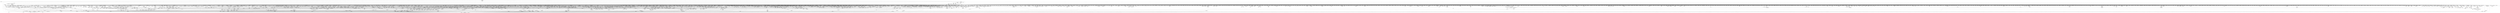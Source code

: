 digraph kerncollapsed {
    "ktime_get_real_ts64" [color="black"];
    "skb_has_frag_list" [color="black"];
    "count_vm_events_1" [color="black"];
    "__dl_clear_params" [color="black"];
    "skb_copy_bits" [color="black"];
    "this_cpu_has_cap" [color="black"];
    "xa_find_after" [color="black"];
    "skb_cloned" [color="black"];
    "Indirect call31" [color="black"];
    "__raw_spin_unlock_irq_45" [color="black"];
    "mas_bulk_rebalance" [color="black"];
    "u64_stats_add_1" [color="black"];
    "__kern_my_cpu_offset_54" [color="black"];
    "rcu_poll_gp_seq_end_unlocked" [color="black"];
    "__bitmap_intersects" [color="black"];
    "exit_task_stack_account" [color="black"];
    "__mod_timer" [color="black"];
    "sk_memory_allocated_sub" [color="black"];
    "prepare_alloc_pages.constprop.0" [color="black"];
    "__srcu_read_unlock" [color="black"];
    "io_poll_remove_entry" [color="black"];
    "__kern_my_cpu_offset_42" [color="black"];
    "do_raw_spin_lock_97" [color="black"];
    "memset" [color="black"];
    "skb_checksum" [color="black"];
    "get_next_ino" [color="black"];
    "mapping_allow_writable" [color="black"];
    "activate_task" [color="black"];
    "test_and_set_bit_lock.constprop.0" [color="black"];
    "__raw_spin_lock_24" [color="black"];
    "qdisc_maybe_clear_missed" [color="black"];
    "__raw_spin_lock_irqsave" [color="black"];
    "vma_interval_tree_iter_first" [color="black"];
    "task_sigpending_1" [color="black"];
    "vma_interval_tree_subtree_search" [color="black"];
    "folio_mark_dirty" [color="black"];
    "queued_read_lock.constprop.0" [color="black"];
    "pgdat_balanced" [color="black"];
    "queued_read_lock_slowpath" [color="black"];
    "Indirect call36" [color="black"];
    "__cmpxchg_case_rel_32" [color="black"];
    "pgattr_change_is_safe" [color="black"];
    "find_next_and_bit.constprop.0" [color="black"];
    "shrink_lock_dentry" [color="black"];
    "is_cpu_allowed" [color="black"];
    "__percpu_add_case_64.constprop.0_1" [color="black"];
    "rcu_seq_end_1" [color="black"];
    "tty_update_time" [color="black"];
    "Indirect call157" [color="black"];
    "Indirect call145" [color="black"];
    "__raw_spin_unlock_irq_4" [color="black"];
    "__mnt_is_readonly" [color="black"];
    "Indirect call70" [color="black"];
    "task_sigpending_2" [color="black"];
    "__raw_spin_lock_3" [color="black"];
    "test_ti_thread_flag_7" [color="black"];
    "page_ref_dec_and_test" [color="black"];
    "__audit_uring_entry" [color="black"];
    "__udelay" [color="black"];
    "cpu_active" [color="black"];
    "security_task_getsecid_obj" [color="black"];
    "try_release_thread_stack_to_cache" [color="black"];
    "system_supports_tlb_range_1" [color="black"];
    "__raw_spin_unlock_irqrestore_24" [color="black"];
    "inode_lru_list_del" [color="black"];
    "move_queued_task.constprop.0" [color="black"];
    "Indirect call97" [color="black"];
    "find_next_bit.constprop.0_21" [color="black"];
    "__fsnotify_recalc_mask" [color="black"];
    "io_timeout_extract" [color="black"];
    "irq_work_single" [color="black"];
    "__anon_vma_interval_tree_subtree_search" [color="black"];
    "walk_page_range" [color="black"];
    "__cmpxchg_case_mb_32_5" [color="black"];
    "page_ref_inc" [color="black"];
    "find_next_bit_17" [color="black"];
    "set_task_cpu" [color="black"];
    "mas_walk" [color="black"];
    "add_device_randomness" [color="black"];
    "skb_headers_offset_update" [color="black"];
    "do_raw_spin_lock_37" [color="black"];
    "__sw_hweight64" [color="black"];
    "get_work_pool" [color="black"];
    "__flow_hash_from_keys" [color="black"];
    "dl_bw_of" [color="black"];
    "Indirect call137" [color="black"];
    "Indirect call136" [color="black"];
    "prepare_to_wait" [color="black"];
    "Indirect call54" [color="black"];
    "Indirect call48" [color="black"];
    "lru_note_cost_refault" [color="black"];
    "skb_header_pointer_2" [color="black"];
    "__cmpxchg_case_acq_32.constprop.0_4" [color="black"];
    "sched_clock_cpu" [color="black"];
    "timer_wait_running" [color="black"];
    "__fprop_add_percpu_max" [color="black"];
    "posix_cputimers_group_init" [color="black"];
    "__raw_spin_lock_irqsave_11" [color="black"];
    "_get_random_bytes" [color="black"];
    "mas_store_prealloc.part.0" [color="black"];
    "__dequeue_entity" [color="black"];
    "mas_split_final_node.isra.0" [color="black"];
    "add_timer" [color="black"];
    "cpumask_first" [color="black"];
    "__raw_spin_lock_irq" [color="black"];
    "has_managed_dma" [color="black"];
    "Indirect call153" [color="black"];
    "Indirect call159" [color="black"];
    "other_cpu_in_panic" [color="black"];
    "rcu_seq_start" [color="black"];
    "Indirect call55" [color="black"];
    "mte_zero_clear_page_tags" [color="black"];
    "signal_pending_11" [color="black"];
    "task_sched_runtime" [color="black"];
    "__set_close_on_exec.isra.0" [color="black"];
    "debug_locks_off" [color="black"];
    "__raw_spin_unlock_irq" [color="black"];
    "__cmpxchg_case_mb_64_1" [color="black"];
    "__lock_parent" [color="black"];
    "update_load_avg" [color="black"];
    "do_raw_spin_lock_99" [color="black"];
    "vma_last_pgoff" [color="black"];
    "Indirect call128" [color="black"];
    "slab_want_init_on_alloc" [color="black"];
    "__wake_up_sync_key" [color="black"];
    "mas_set_parent.constprop.0" [color="black"];
    "futex_q_unlock" [color="black"];
    "pte_offset_kernel.isra.0" [color="black"];
    "task_call_func" [color="black"];
    "recalc_sigpending_tsk" [color="black"];
    "audit_comparator" [color="black"];
    "bsearch" [color="black"];
    "select_collect" [color="black"];
    "apply_mlockall_flags" [color="black"];
    "__count_vm_events_3" [color="black"];
    "____core____" [color="kernel"];
    "arch_timer_evtstrm_available" [color="black"];
    "percpu_ref_get_many.constprop.0" [color="black"];
    "__raw_spin_unlock_irqrestore_29" [color="black"];
    "pid_nr_ns" [color="black"];
    "tlb_flush_mmu_tlbonly" [color="black"];
    "timespec64_equal" [color="black"];
    "mab_calc_split" [color="black"];
    "__prepare_to_swait" [color="black"];
    "__raw_read_lock.constprop.0_1" [color="black"];
    "Indirect call22" [color="black"];
    "vma_interval_tree_augment_propagate" [color="black"];
    "folio_try_get_rcu" [color="black"];
    "mas_wr_walk_index.isra.0" [color="black"];
    "futex_hb_waiters_dec" [color="black"];
    "clear_ti_thread_flag_1" [color="black"];
    "xas_error.isra.0_1" [color="black"];
    "__percpu_add_case_32_21" [color="black"];
    "__kern_my_cpu_offset_89" [color="black"];
    "__dl_add" [color="black"];
    "__printk_cpu_sync_wait" [color="black"];
    "__raw_spin_unlock_irq_23" [color="black"];
    "Indirect call24" [color="black"];
    "csum_block_add_ext" [color="black"];
    "inode_io_list_move_locked" [color="black"];
    "access_ok_16" [color="black"];
    "do_raw_spin_lock_64" [color="black"];
    "mas_safe_min" [color="black"];
    "mas_next_slot" [color="black"];
    "is_mergeable_anon_vma" [color="black"];
    "Indirect call75" [color="black"];
    "__rb_rotate_set_parents" [color="black"];
    "__task_will_free_mem" [color="black"];
    "tag_clear" [color="black"];
    "do_raw_spin_lock_18" [color="black"];
    "__kern_my_cpu_offset_76" [color="black"];
    "tty_ldisc_close" [color="black"];
    "io_poll_mark_cancelled" [color="black"];
    "num_other_online_cpus" [color="black"];
    "split_map_pages" [color="black"];
    "__wb_update_bandwidth.constprop.0" [color="black"];
    "inc_rlimit_ucounts" [color="black"];
    "sub_rq_bw.isra.0" [color="black"];
    "Indirect call130" [color="black"];
    "find_next_and_bit" [color="black"];
    "Indirect call207" [color="black"];
    "__hrtimer_next_event_base.constprop.0" [color="black"];
    "clear_page" [color="black"];
    "_find_next_or_bit" [color="black"];
    "is_zero_page" [color="black"];
    "osq_lock" [color="black"];
    "sched_ttwu_pending" [color="black"];
    "can_migrate_task" [color="black"];
    "need_active_balance" [color="black"];
    "Indirect call74" [color="black"];
    "mas_mab_cp" [color="black"];
    "__lookup_mnt" [color="black"];
    "__cmpxchg_case_mb_64_2" [color="black"];
    "_find_first_bit" [color="black"];
    "rcu_jiffies_till_stall_check" [color="black"];
    "arch_asym_cpu_priority" [color="black"];
    "__task_rq_lock" [color="black"];
    "__raw_spin_unlock_irqrestore_12" [color="black"];
    "__init_rwsem" [color="black"];
    "io_poll_add_hash" [color="black"];
    "__free_one_page" [color="black"];
    "__raw_spin_lock" [color="black"];
    "do_raw_spin_lock_72" [color="black"];
    "mutex_spin_on_owner" [color="black"];
    "number" [color="black"];
    "__raw_spin_lock_irqsave_18" [color="black"];
    "Indirect call17" [color="black"];
    "__cmpxchg_case_acq_32.constprop.0_13" [color="black"];
    "wants_signal" [color="black"];
    "__skb_zcopy_downgrade_managed" [color="black"];
    "Indirect call29" [color="black"];
    "dev_bus_name" [color="black"];
    "virt_to_head_page.isra.0" [color="black"];
    "console_verbose" [color="black"];
    "do_raw_spin_lock_2" [color="black"];
    "task_clear_jobctl_pending" [color="black"];
    "Indirect call156" [color="black"];
    "__raw_spin_lock_42" [color="black"];
    "find_first_bit_4" [color="black"];
    "__anon_vma_interval_tree_augment_propagate" [color="black"];
    "__raw_spin_trylock" [color="black"];
    "__walk_page_range" [color="black"];
    "io_acct_run_queue" [color="black"];
    "__percpu_add_case_64_6" [color="black"];
    "security_sock_rcv_skb" [color="black"];
    "wb_stat_mod" [color="black"];
    "io_wq_work_match_all" [color="black"];
    "__printk_safe_exit" [color="black"];
    "lru_lazyfree_fn" [color="black"];
    "fragmentation_index" [color="black"];
    "__kern_my_cpu_offset_91" [color="black"];
    "__raw_spin_unlock_irq_35" [color="black"];
    "next_mnt" [color="black"];
    "set_task_reclaim_state" [color="black"];
    "pcpu_chunk_populated" [color="black"];
    "wakeup_kswapd" [color="black"];
    "strcpy" [color="black"];
    "__mutex_trylock_common" [color="black"];
    "security_current_getsecid_subj" [color="black"];
    "mas_descend" [color="black"];
    "mm_set_has_pinned_flag" [color="black"];
    "dl_rq_of_se" [color="black"];
    "mte_dead_walk" [color="black"];
    "ktime_get" [color="black"];
    "__kern_my_cpu_offset_22" [color="black"];
    "enqueue_task" [color="black"];
    "__raw_spin_unlock_irq_36" [color="black"];
    "__kern_my_cpu_offset_36" [color="black"];
    "rcu_segcblist_first_pend_cb" [color="black"];
    "__count_vm_events" [color="black"];
    "pid_task" [color="black"];
    "find_next_zero_bit_2" [color="black"];
    "__raw_spin_lock_irqsave_34" [color="black"];
    "irq_get_irq_data" [color="black"];
    "update_sctlr_el1" [color="black"];
    "inode_to_bdi" [color="black"];
    "arch_irq_work_raise" [color="black"];
    "__pm_relax" [color="black"];
    "Indirect call138" [color="black"];
    "get_file" [color="black"];
    "rcu_segcblist_advance" [color="black"];
    "__raw_spin_lock_5" [color="black"];
    "timerqueue_iterate_next" [color="black"];
    "xas_load" [color="black"];
    "idle_cpu" [color="black"];
    "arch_send_call_function_ipi_mask" [color="black"];
    "__cmpxchg_case_mb_64" [color="black"];
    "tlb_flush_1" [color="black"];
    "__cmpxchg_case_acq_32.constprop.0_14" [color="black"];
    "u64_stats_add_2" [color="black"];
    "__raw_spin_unlock_irq_21" [color="black"];
    "page_vma_mapped_walk_done_1" [color="black"];
    "test_ti_thread_flag_6" [color="black"];
    "__zone_watermark_ok" [color="black"];
    "unmask_irq" [color="black"];
    "sync_exp_work_done" [color="black"];
    "cpu_timer_dequeue" [color="black"];
    "__raw_spin_unlock_irq_6" [color="black"];
    "__update_min_deadline" [color="black"];
    "Indirect call15" [color="black"];
    "d_path" [color="black"];
    "tick_get_broadcast_device" [color="black"];
    "u64_stats_inc" [color="black"];
    "remove_nodes.constprop.0" [color="black"];
    "fatal_signal_pending" [color="black"];
    "__kern_my_cpu_offset_38" [color="black"];
    "prep_new_page" [color="black"];
    "kthread_insert_work_sanity_check" [color="black"];
    "Indirect call87" [color="black"];
    "pm_runtime_get_noresume" [color="black"];
    "workingset_refault" [color="black"];
    "no_page_table" [color="black"];
    "sk_mem_reclaim" [color="black"];
    "__raw_spin_unlock_irq_11" [color="black"];
    "Indirect call44" [color="black"];
    "io_req_complete_defer" [color="black"];
    "__update_load_avg_cfs_rq" [color="black"];
    "pagetable_pte_dtor" [color="black"];
    "ptrauth_keys_install_user" [color="black"];
    "hrtimer_sleeper_start_expires" [color="black"];
    "__bitmap_set" [color="black"];
    "mod_zone_page_state" [color="black"];
    "__cmpxchg_case_acq_32_1" [color="black"];
    "Indirect call209" [color="black"];
    "console_srcu_read_unlock" [color="black"];
    "zone_watermark_fast.constprop.0" [color="black"];
    "pmd_offset.isra.0" [color="black"];
    "pmd_offset.isra.0_1" [color="black"];
    "__percpu_add_case_32" [color="black"];
    "_find_next_bit" [color="black"];
    "mas_wr_store_setup" [color="black"];
    "pcpu_find_block_fit" [color="black"];
    "fprop_fraction_percpu" [color="black"];
    "Indirect call30" [color="black"];
    "cfs_rq_of" [color="black"];
    "xas_init_marks" [color="black"];
    "mas_state_walk" [color="black"];
    "slab_want_init_on_free" [color="black"];
    "__raw_spin_unlock_irqrestore_6" [color="black"];
    "prepend_name" [color="black"];
    "find_suitable_fallback" [color="black"];
    "__printk_safe_enter" [color="black"];
    "__raw_spin_lock_irq_34" [color="black"];
    "lockref_mark_dead" [color="black"];
    "blake2s_update" [color="black"];
    "pde_subdir_find" [color="black"];
    "__kern_my_cpu_offset_77" [color="black"];
    "process_shares_mm" [color="black"];
    "new_context" [color="black"];
    "hrtimer_force_reprogram.constprop.0" [color="black"];
    "__raw_spin_lock_21" [color="black"];
    "__raw_write_unlock_irq_5" [color="black"];
    "sock_rmem_free" [color="black"];
    "mas_prev_sibling" [color="black"];
    "zone_reclaimable_pages" [color="black"];
    "__kern_my_cpu_offset_2" [color="black"];
    "rwsem_read_trylock" [color="black"];
    "timer_base.isra.0" [color="black"];
    "split_vma" [color="black"];
    "get_state_synchronize_rcu_full" [color="black"];
    "test_ti_thread_flag_11" [color="black"];
    "io_is_timeout_noseq" [color="black"];
    "workingset_age_nonresident" [color="black"];
    "unreserve_highatomic_pageblock" [color="black"];
    "wb_io_lists_depopulated" [color="black"];
    "__raw_spin_unlock_irqrestore_1" [color="black"];
    "next_online_pgdat" [color="black"];
    "igrab" [color="black"];
    "Indirect call65" [color="black"];
    "lockref_put_return" [color="black"];
    "extfrag_for_order" [color="black"];
    "strreplace" [color="black"];
    "do_raw_spin_lock_80" [color="black"];
    "do_raw_spin_lock_24" [color="black"];
    "Indirect call105" [color="black"];
    "Indirect call21" [color="black"];
    "find_last_bit" [color="black"];
    "mmgrab_1" [color="black"];
    "fsnotify_grab_connector" [color="black"];
    "attach_pid" [color="black"];
    "__cmpxchg_case_mb_64_4" [color="black"];
    "__wake_up" [color="black"];
    "arch_stack_walk" [color="black"];
    "Indirect call146" [color="black"];
    "io_req_defer_failed" [color="black"];
    "raw_spin_rq_lock_1" [color="black"];
    "audit_mark_compare" [color="black"];
    "__raw_spin_lock_irqsave_22" [color="black"];
    "Indirect call101" [color="black"];
    "workingset_update_node" [color="black"];
    "synchronize_rcu.part.0" [color="black"];
    "__count_vm_events_2" [color="black"];
    "pvm_determine_end_from_reverse" [color="black"];
    "tty_driver_name" [color="black"];
    "nsec_to_clock_t" [color="black"];
    "Indirect call106" [color="black"];
    "__irq_disable" [color="black"];
    "flush_dcache_folio" [color="black"];
    "Indirect call103" [color="black"];
    "__raw_spin_lock_2" [color="black"];
    "arch_local_irq_save_1" [color="black"];
    "Indirect call59" [color="black"];
    "audit_gid_comparator" [color="black"];
    "to_kthread" [color="black"];
    "compaction_defer_reset" [color="black"];
    "memblock_is_map_memory" [color="black"];
    "auditd_test_task" [color="black"];
    "Indirect call62" [color="black"];
    "Indirect call175" [color="black"];
    "flush_dcache_page" [color="black"];
    "folio_invalidate" [color="black"];
    "init_completion" [color="black"];
    "__kern_my_cpu_offset_4" [color="black"];
    "posix_cpu_timers_exit_group" [color="black"];
    "rb_erase" [color="black"];
    "__raw_spin_lock_22" [color="black"];
    "__percpu_add_case_64_2" [color="black"];
    "vm_stat_account" [color="black"];
    "walk_pgd_range" [color="black"];
    "bit_waitqueue" [color="black"];
    "__wb_writeout_add" [color="black"];
    "irq_chip_retrigger_hierarchy" [color="black"];
    "prepend" [color="black"];
    "__raw_spin_lock_4" [color="black"];
    "ttwu_do_activate.constprop.0" [color="black"];
    "kernel_init_pages" [color="black"];
    "get_cpu_fpsimd_context" [color="black"];
    "Indirect call38" [color="black"];
    "pcpu_chunk_slot" [color="black"];
    "mas_new_ma_node" [color="black"];
    "fatal_signal_pending_5" [color="black"];
    "prb_reserve_in_last" [color="black"];
    "check_stable_address_space" [color="black"];
    "cpudl_heapify_up" [color="black"];
    "__xchg_case_acq_64.isra.0" [color="black"];
    "__raw_read_lock.constprop.0_5" [color="black"];
    "signal_pending_state_1" [color="black"];
    "fill_contig_page_info" [color="black"];
    "put_filesystem" [color="black"];
    "arch_smp_send_reschedule" [color="black"];
    "list_del_1" [color="black"];
    "folio_mapped_3" [color="black"];
    "d_walk" [color="black"];
    "__raw_spin_lock_irqsave_1" [color="black"];
    "gfp_pfmemalloc_allowed" [color="black"];
    "__mod_zone_page_state" [color="black"];
    "Indirect call85" [color="black"];
    "set_kpti_asid_bits" [color="black"];
    "task_curr" [color="black"];
    "find_next_bit_6" [color="black"];
    "futex_cmpxchg_value_locked" [color="black"];
    "prep_compound_page" [color="black"];
    "prepend_char" [color="black"];
    "local_cpu_stop" [color="black"];
    "mas_next_setup.constprop.0" [color="black"];
    "Indirect call104" [color="black"];
    "__raw_spin_lock.constprop.0" [color="black"];
    "pte_to_swp_entry_2" [color="black"];
    "filemap_release_folio" [color="black"];
    "double_unlock_balance" [color="black"];
    "__set_fixmap" [color="black"];
    "Indirect call37" [color="black"];
    "__init_waitqueue_head" [color="black"];
    "__cmpxchg_case_acq_32.constprop.0_1" [color="black"];
    "pmd_set_huge" [color="black"];
    "io_poll_find.constprop.0" [color="black"];
    "__pick_first_entity" [color="black"];
    "__wake_up_locked_key" [color="black"];
    "cpudl_find" [color="black"];
    "mab_set_b_end" [color="black"];
    "set_ti_thread_flag_5" [color="black"];
    "cpumask_any_and_distribute" [color="black"];
    "finish_swait" [color="black"];
    "filemap_check_errors" [color="black"];
    "__raw_spin_lock_irqsave_41" [color="black"];
    "rcu_segcblist_accelerate" [color="black"];
    "sched_post_fork" [color="black"];
    "__cmpxchg_case_acq_32.constprop.0_2" [color="black"];
    "__printk_cpu_sync_try_get" [color="black"];
    "sane_fdtable_size" [color="black"];
    "__add_wait_queue" [color="black"];
    "oom_unkillable_task.isra.0" [color="black"];
    "Indirect call142" [color="black"];
    "fsnotify_handle_inode_event.isra.0" [color="black"];
    "virt_to_folio" [color="black"];
    "__raw_write_lock.constprop.0_1" [color="black"];
    "__try_to_del_timer_sync" [color="black"];
    "account_pipe_buffers" [color="black"];
    "Indirect call33" [color="black"];
    "first_zones_zonelist" [color="black"];
    "__raw_spin_lock_6" [color="black"];
    "group_balance_cpu" [color="black"];
    "mnt_get_writers" [color="black"];
    "__raw_spin_unlock_irq.constprop.0_2" [color="black"];
    "__raw_spin_lock_irqsave_15" [color="black"];
    "find_next_bit.constprop.0_6" [color="black"];
    "finish_wait" [color="black"];
    "init_multi_vma_prep" [color="black"];
    "update_rt_rq_load_avg" [color="black"];
    "flush_tlb_mm_1" [color="black"];
    "mnt_set_mountpoint" [color="black"];
    "xas_clear_mark" [color="black"];
    "rcu_gpnum_ovf" [color="black"];
    "spin_lock_irqsave_check_contention" [color="black"];
    "__mod_node_page_state" [color="black"];
    "_find_first_and_bit" [color="black"];
    "__preempt_count_add.constprop.0_1" [color="black"];
    "__wake_up_locked_key_bookmark" [color="black"];
    "__cmpxchg_case_mb_32_8" [color="black"];
    "tick_get_device" [color="black"];
    "wq_worker_running" [color="black"];
    "io_poll_get_ownership" [color="black"];
    "folio_add_new_anon_rmap" [color="black"];
    "Indirect call208" [color="black"];
    "__wait_on_bit" [color="black"];
    "mas_next" [color="black"];
    "hlist_del_init_4" [color="black"];
    "do_raw_spin_lock_83" [color="black"];
    "percpu_counter_dec" [color="black"];
    "int_sqrt" [color="black"];
    "__msecs_to_jiffies" [color="black"];
    "srcu_funnel_exp_start" [color="black"];
    "system_supports_tlb_range" [color="black"];
    "mas_set_alloc_req" [color="black"];
    "Indirect call49" [color="black"];
    "__fsnotify_update_child_dentry_flags" [color="black"];
    "print_tainted" [color="black"];
    "arch_local_irq_save_3" [color="black"];
    "_compound_head_7" [color="black"];
    "io_cqring_wake" [color="black"];
    "security_audit_rule_free" [color="black"];
    "sk_leave_memory_pressure" [color="black"];
    "radix_tree_iter_tag_clear" [color="black"];
    "redirty_tail_locked" [color="black"];
    "virt_to_slab" [color="black"];
    "find_alive_thread.isra.0" [color="black"];
    "__raw_spin_lock_54" [color="black"];
    "__clear_open_fd" [color="black"];
    "lazy_max_pages" [color="black"];
    "skb_tailroom_1" [color="black"];
    "select_collect2" [color="black"];
    "queued_spin_lock_slowpath" [color="black"];
    "simple_xattr_space" [color="black"];
    "__siphash_unaligned" [color="black"];
    "update_group_capacity" [color="black"];
    "Indirect call162" [color="black"];
    "Indirect call34" [color="black"];
    "find_next_bit.constprop.0_7" [color="black"];
    "vma_needs_dirty_tracking" [color="black"];
    "__kern_my_cpu_offset_78" [color="black"];
    "rt_mutex_proxy_unlock" [color="black"];
    "Indirect call42" [color="black"];
    "task_work_cancel_match" [color="black"];
    "do_raw_spin_lock_7" [color="black"];
    "drain_pages" [color="black"];
    "cpu_clock_sample" [color="black"];
    "Indirect call113" [color="black"];
    "sync_rcu_exp_done_unlocked" [color="black"];
    "pcpu_size_to_slot" [color="black"];
    "rcu_segcblist_move_seglen" [color="black"];
    "folio_trylock_2" [color="black"];
    "ma_slots" [color="black"];
    "Indirect call167" [color="black"];
    "hrtimer_start_range_ns" [color="black"];
    "task_clear_jobctl_trapping" [color="black"];
    "super_wake" [color="black"];
    "__raw_spin_lock_irq_3" [color="black"];
    "find_next_bit_11" [color="black"];
    "Indirect call7" [color="black"];
    "_find_first_zero_bit" [color="black"];
    "anon_vma_interval_tree_pre_update_vma" [color="black"];
    "Indirect call189" [color="black"];
    "skb_header_cloned" [color="black"];
    "__kern_my_cpu_offset_134" [color="black"];
    "Indirect call192" [color="black"];
    "next_signal" [color="black"];
    "stackinfo_on_stack" [color="black"];
    "__cmpwait_case_32_1" [color="black"];
    "__raw_spin_lock_46" [color="black"];
    "mas_pause" [color="black"];
    "do_raw_spin_lock_73" [color="black"];
    "__bitmap_subset" [color="black"];
    "try_grab_page" [color="black"];
    "__percpu_add_case_32_1" [color="black"];
    "vma_start_write_3" [color="black"];
    "rt_mutex_init_proxy_locked" [color="black"];
    "__kern_my_cpu_offset_70" [color="black"];
    "__raw_spin_unlock_irq_20" [color="black"];
    "rcu_start_this_gp" [color="black"];
    "__raw_spin_lock_irqsave_12" [color="black"];
    "find_next_bit.constprop.0_1" [color="black"];
    "xa_load" [color="black"];
    "fatal_signal_pending_3" [color="black"];
    "_task_util_est" [color="black"];
    "__raw_write_lock_irq.constprop.0" [color="black"];
    "__kern_my_cpu_offset_23" [color="black"];
    "arch_teardown_dma_ops" [color="black"];
    "__radix_tree_lookup" [color="black"];
    "futex_top_waiter" [color="black"];
    "pcpu_block_refresh_hint" [color="black"];
    "io_wq_work_match_item" [color="black"];
    "hrtimer_try_to_cancel" [color="black"];
    "walk_pte_range_inner" [color="black"];
    "dev_xmit_recursion_dec" [color="black"];
    "node_page_state_add" [color="black"];
    "entity_eligible" [color="black"];
    "gup_folio_next" [color="black"];
    "cpumask_and.isra.0_3" [color="black"];
    "fpsimd_flush_task_state" [color="black"];
    "mtree_load" [color="black"];
    "__raw_spin_lock_23" [color="black"];
    "tty_audit_fork" [color="black"];
    "__kern_my_cpu_offset_53" [color="black"];
    "__raw_spin_lock_irq_19" [color="black"];
    "rcu_inkernel_boot_has_ended" [color="black"];
    "find_vma_intersection" [color="black"];
    "pcpu_post_unmap_tlb_flush" [color="black"];
    "__rb_erase_color" [color="black"];
    "copy_page" [color="black"];
    "io_fill_cqe_aux" [color="black"];
    "lockref_get_not_zero" [color="black"];
    "crng_fast_key_erasure" [color="black"];
    "____do_softirq" [color="black"];
    "split_page" [color="black"];
    "pageblock_pfn_to_page" [color="black"];
    "ma_pivots" [color="black"];
    "Indirect call186" [color="black"];
    "task_will_free_mem" [color="black"];
    "retain_dentry" [color="black"];
    "do_raw_spin_lock_93" [color="black"];
    "walk_page_test" [color="black"];
    "anon_vma_interval_tree_insert" [color="black"];
    "find_vma_prev" [color="black"];
    "mas_pop_node" [color="black"];
    "errseq_sample" [color="black"];
    "kernfs_release_file.part.0.isra.0" [color="black"];
    "compound_order_1" [color="black"];
    "xas_set_mark" [color="black"];
    "sve_get_vl" [color="black"];
    "Indirect call25" [color="black"];
    "sock_flag.constprop.0" [color="black"];
    "Indirect call109" [color="black"];
    "find_lock_later_rq" [color="black"];
    "copy_user_highpage" [color="black"];
    "prb_commit" [color="black"];
    "__raw_spin_unlock_irqrestore_14" [color="black"];
    "tk_clock_read" [color="black"];
    "put_dec" [color="black"];
    "sk_error_report" [color="black"];
    "timerqueue_add" [color="black"];
    "csum_partial" [color="black"];
    "__kern_my_cpu_offset_74" [color="black"];
    "__cmpxchg_case_acq_32.constprop.0_8" [color="black"];
    "io_cancel_ctx_cb" [color="black"];
    "__percpu_add_case_32_15" [color="black"];
    "__set_task_special" [color="black"];
    "can_vma_merge_before.isra.0" [color="black"];
    "__raw_spin_lock_irqsave_5" [color="black"];
    "inode_io_list_del" [color="black"];
    "mas_update_gap" [color="black"];
    "security_inode_init_security_anon" [color="black"];
    "dev_to_swnode" [color="black"];
    "_compound_head_5" [color="black"];
    "Indirect call155" [color="black"];
    "llist_reverse_order" [color="black"];
    "get_ucounts_or_wrap" [color="black"];
    "__cmpxchg_case_acq_32" [color="black"];
    "cpumask_next.constprop.0" [color="black"];
    "__raw_read_unlock.constprop.0" [color="black"];
    "lowest_in_progress" [color="black"];
    "__wb_calc_thresh" [color="black"];
    "__rb_insert_augmented" [color="black"];
    "read_seqbegin.constprop.0" [color="black"];
    "ma_data_end" [color="black"];
    "kernfs_leftmost_descendant" [color="black"];
    "Indirect call115" [color="black"];
    "is_vmalloc_addr" [color="black"];
    "cpuhp_invoke_callback" [color="black"];
    "pm_qos_update_flags" [color="black"];
    "membarrier_update_current_mm" [color="black"];
    "__cmpxchg_case_acq_32.constprop.0" [color="black"];
    "folio_evictable_1" [color="black"];
    "find_first_bit_3" [color="black"];
    "pm_runtime_autosuspend_expiration" [color="black"];
    "raw_spin_rq_lock_nested" [color="black"];
    "Indirect call63" [color="black"];
    "printk_parse_prefix" [color="black"];
    "__kern_my_cpu_offset_17" [color="black"];
    "disable_irq_nosync" [color="black"];
    "copyin" [color="black"];
    "posixtimer_rearm" [color="black"];
    "should_fail_alloc_page" [color="black"];
    "set_ti_thread_flag" [color="black"];
    "percpu_ref_get_many" [color="black"];
    "compound_order" [color="black"];
    "post_ttbr_update_workaround" [color="black"];
    "task_join_group_stop" [color="black"];
    "__kern_my_cpu_offset_11" [color="black"];
    "mm_counter" [color="black"];
    "__raw_spin_lock_irqsave_25" [color="black"];
    "put_dec_full8" [color="black"];
    "set_ptes.isra.0" [color="black"];
    "__mutex_init" [color="black"];
    "list_del_init_8" [color="black"];
    "__raw_spin_lock_irqsave_23" [color="black"];
    "do_raw_spin_lock_17" [color="black"];
    "kernfs_should_drain_open_files" [color="black"];
    "__kern_my_cpu_offset_80" [color="black"];
    "pwq_activate_inactive_work" [color="black"];
    "__cmpxchg_case_acq_32.constprop.0_16" [color="black"];
    "put_unused_fd" [color="black"];
    "override_creds" [color="black"];
    "rb_erase_cached.isra.0" [color="black"];
    "access_ok_2" [color="black"];
    "_compound_head_13" [color="black"];
    "folio_nr_pages" [color="black"];
    "__page_set_anon_rmap" [color="black"];
    "__cmpxchg_case_acq_32_2" [color="black"];
    "cpumask_and.isra.0_1" [color="black"];
    "add_wait_queue" [color="black"];
    "__raw_spin_trylock_4" [color="black"];
    "ma_dead_node" [color="black"];
    "Indirect call214" [color="black"];
    "__raw_spin_lock_26" [color="black"];
    "Indirect call170" [color="black"];
    "allow_write_access" [color="black"];
    "addr_to_vb_xa" [color="black"];
    "__disable_irq" [color="black"];
    "__raw_spin_unlock_irq_3" [color="black"];
    "kernfs_get" [color="black"];
    "arch_tlbbatch_should_defer.constprop.0" [color="black"];
    "Indirect call219" [color="black"];
    "strcspn" [color="black"];
    "lock_mount_hash" [color="black"];
    "__percpu_add_case_32_20" [color="black"];
    "sched_asym_prefer" [color="black"];
    "clear_buddies.isra.0" [color="black"];
    "change_page_range" [color="black"];
    "lockref_put_or_lock" [color="black"];
    "__cmpxchg_case_mb_32_3" [color="black"];
    "__wake_up_pollfree" [color="black"];
    "cpumask_weight" [color="black"];
    "do_raw_spin_lock_25" [color="black"];
    "test_ti_thread_flag_10" [color="black"];
    "fsnotify_update_flags" [color="black"];
    "__cmpxchg_case_acq_32.constprop.0_15" [color="black"];
    "drain_pages_zone" [color="black"];
    "ktime_get_real_seconds" [color="black"];
    "Indirect call12" [color="black"];
    "__raw_spin_lock_20" [color="black"];
    "__skb_set_length" [color="black"];
    "xas_set_order.part.0" [color="black"];
    "deactivate_task" [color="black"];
    "mapping_shrinkable" [color="black"];
    "__cmpxchg_case_mb_32.constprop.0" [color="black"];
    "mas_push_data" [color="black"];
    "kernfs_next_descendant_post" [color="black"];
    "device_match_devt" [color="black"];
    "Indirect call176" [color="black"];
    "Indirect call198" [color="black"];
    "cpu_online_2" [color="black"];
    "__smp_call_single_queue" [color="black"];
    "get_file_2" [color="black"];
    "Indirect call178" [color="black"];
    "do_raw_spin_lock_51" [color="black"];
    "__cmpxchg_case_acq_32.constprop.0_10" [color="black"];
    "__raw_spin_lock_irq_26" [color="black"];
    "find_task_by_pid_ns" [color="black"];
    "Indirect call184" [color="black"];
    "test_ti_thread_flag_21" [color="black"];
    "tlb_flush_mmu_tlbonly_1" [color="black"];
    "pvm_find_va_enclose_addr" [color="black"];
    "__raw_spin_lock_irqsave.constprop.0_3" [color="black"];
    "mab_mas_cp" [color="black"];
    "__cmpxchg_case_mb_64_7" [color="black"];
    "hlist_del_init" [color="black"];
    "cpu_online_1" [color="black"];
    "rcu_exp_need_qs" [color="black"];
    "fpsimd_save_state" [color="black"];
    "find_lock_task_mm" [color="black"];
    "blake2s_final" [color="black"];
    "__next_zones_zonelist" [color="black"];
    "rcu_accelerate_cbs" [color="black"];
    "__raw_spin_lock_irq_11" [color="black"];
    "dec_mm_counter" [color="black"];
    "Indirect call0" [color="black"];
    "do_raw_spin_lock_41" [color="black"];
    "__kern_my_cpu_offset_35" [color="black"];
    "unlock_mount_hash" [color="black"];
    "__down_trylock_console_sem.constprop.0" [color="black"];
    "__skb_flow_get_ports" [color="black"];
    "timekeeping_get_ns" [color="black"];
    "Indirect call202" [color="black"];
    "__mnt_drop_write_file" [color="black"];
    "__gfp_pfmemalloc_flags" [color="black"];
    "__efistub_caches_clean_inval_pou" [color="black"];
    "tlb_gather_mmu_fullmm" [color="black"];
    "__fprop_add_percpu" [color="black"];
    "rcu_poll_gp_seq_start" [color="black"];
    "mas_wr_end_piv" [color="black"];
    "__raw_spin_lock_irqsave_17" [color="black"];
    "__raw_spin_lock_irqsave_44" [color="black"];
    "io_file_get_flags" [color="black"];
    "_find_next_zero_bit" [color="black"];
    "sig_handler_ignored" [color="black"];
    "is_valid_gup_args" [color="black"];
    "__cmpxchg_case_mb_32_13" [color="black"];
    "do_kernel_restart" [color="black"];
    "rb_first" [color="black"];
    "__raw_spin_unlock_irq_43" [color="black"];
    "vm_unacct_memory_1" [color="black"];
    "Indirect call78" [color="black"];
    "inode_add_lru" [color="black"];
    "io_put_kbuf" [color="black"];
    "__rb_change_child.constprop.0" [color="black"];
    "do_raw_spin_lock_33" [color="black"];
    "io_prep_async_link" [color="black"];
    "mm_trace_rss_stat" [color="black"];
    "__cmpxchg_case_acq_32.constprop.0_12" [color="black"];
    "__raw_spin_lock_30" [color="black"];
    "_atomic_dec_and_lock_irqsave" [color="black"];
    "find_next_bit.constprop.0_5" [color="black"];
    "atomic_notifier_call_chain" [color="black"];
    "cpu_do_switch_mm" [color="black"];
    "__irq_startup" [color="black"];
    "tty_termios_input_baud_rate" [color="black"];
    "propagation_next" [color="black"];
    "Indirect call72" [color="black"];
    "mod_node_page_state" [color="black"];
    "rt_mutex_top_waiter" [color="black"];
    "tag_clear_highpage" [color="black"];
    "__kern_my_cpu_offset_133" [color="black"];
    "__d_drop" [color="black"];
    "mas_wr_new_end" [color="black"];
    "domain_dirty_limits" [color="black"];
    "clear_ti_thread_flag_5" [color="black"];
    "Indirect call8" [color="black"];
    "lock_timer_base" [color="black"];
    "Indirect call154" [color="black"];
    "invalid_mkclean_vma" [color="black"];
    "update_blocked_averages" [color="black"];
    "folio_isolate_lru" [color="black"];
    "tty_driver_flush_buffer" [color="black"];
    "fpsimd_save" [color="black"];
    "find_first_bit_1" [color="black"];
    "min_deadline_cb_propagate" [color="black"];
    "tty_termios_baud_rate" [color="black"];
    "find_next_bit_8" [color="black"];
    "prb_final_commit" [color="black"];
    "mas_parent_type" [color="black"];
    "hlist_bl_unlock" [color="black"];
    "__raw_spin_unlock_irqrestore_32" [color="black"];
    "Indirect call165" [color="black"];
    "get_state_synchronize_rcu" [color="black"];
    "arch_local_irq_save" [color="black"];
    "test_ti_thread_flag_22" [color="black"];
    "test_and_set_ti_thread_flag_1" [color="black"];
    "zone_watermark_ok_safe" [color="black"];
    "arch_local_irq_save_8" [color="black"];
    "__raw_spin_lock_irq_32" [color="black"];
    "fpsimd_preserve_current_state" [color="black"];
    "Indirect call73" [color="black"];
    "Indirect call26" [color="black"];
    "arm64_kernel_unmapped_at_el0_4" [color="black"];
    "pmd_install" [color="black"];
    "find_later_rq" [color="black"];
    "io_schedule_prepare" [color="black"];
    "first_zones_zonelist_1" [color="black"];
    "forward_timer_base" [color="black"];
    "count_vm_event" [color="black"];
    "rt_mutex_slowtrylock" [color="black"];
    "__raw_spin_lock_irqsave_7" [color="black"];
    "Indirect call158" [color="black"];
    "Indirect call82" [color="black"];
    "mnt_get_count" [color="black"];
    "Indirect call13" [color="black"];
    "__kern_my_cpu_offset_47" [color="black"];
    "node_dirty_ok" [color="black"];
    "do_csum" [color="black"];
    "folio_trylock_1" [color="black"];
    "__raw_spin_lock_irqsave_4" [color="black"];
    "wake_all_kswapds" [color="black"];
    "__cmpwait_case_32_2" [color="black"];
    "copy_from_kernel_nofault_allowed" [color="black"];
    "task_participate_group_stop" [color="black"];
    "vma_iter_config" [color="black"];
    "__raw_spin_unlock_irqrestore_38" [color="black"];
    "__kern_my_cpu_offset_18" [color="black"];
    "mas_wr_walk_descend" [color="black"];
    "folio_account_cleaned" [color="black"];
    "Indirect call66" [color="black"];
    "__percpu_add_case_64" [color="black"];
    "find_next_bit_3" [color="black"];
    "__raw_spin_lock_irqsave_32" [color="black"];
    "do_raw_spin_lock_8" [color="black"];
    "io_cancel_cb" [color="black"];
    "__raw_spin_trylock_3" [color="black"];
    "memchr" [color="black"];
    "ktime_get_coarse_real_ts64" [color="black"];
    "__cmpxchg_case_mb_32_10" [color="black"];
    "calc_wheel_index" [color="black"];
    "klist_node_attached" [color="black"];
    "srcu_read_unlock.constprop.0" [color="black"];
    "do_raw_spin_lock_52" [color="black"];
    "rt_mutex_setprio" [color="black"];
    "dup_anon_vma" [color="black"];
    "smp_call_function" [color="black"];
    "folio_nr_pages_4" [color="black"];
    "test_taint" [color="black"];
    "spin_lock_irqsave_ssp_contention" [color="black"];
    "copy_to_user_page" [color="black"];
    "Indirect call93" [color="black"];
    "__kern_my_cpu_offset_44" [color="black"];
    "__kern_my_cpu_offset_28" [color="black"];
    "__disable_irq_nosync" [color="black"];
    "fetch_robust_entry" [color="black"];
    "list_move_tail" [color="black"];
    "get_page" [color="black"];
    "__raw_spin_unlock_irq.constprop.0_1" [color="black"];
    "group_classify" [color="black"];
    "pagefault_enable" [color="black"];
    "test_ti_thread_flag_4" [color="black"];
    "Indirect call193" [color="black"];
    "find_vm_area" [color="black"];
    "mas_wr_walk" [color="black"];
    "__cmpxchg_case_mb_32_4" [color="black"];
    "rcu_segcblist_enqueue" [color="black"];
    "need_mlock_drain" [color="black"];
    "find_next_bit.constprop.0_14" [color="black"];
    "avg_vruntime" [color="black"];
    "kthread_should_stop" [color="black"];
    "__kern_my_cpu_offset_62" [color="black"];
    "__mod_lruvec_state" [color="black"];
    "hlist_bl_lock" [color="black"];
    "io_wq_worker_running" [color="black"];
    "isolation_suitable.isra.0" [color="black"];
    "Indirect call61" [color="black"];
    "fatal_signal_pending_4" [color="black"];
    "sock_inuse_add" [color="black"];
    "arch_get_random_longs" [color="black"];
    "__raw_spin_lock_irqsave_52" [color="black"];
    "invalid_folio_referenced_vma" [color="black"];
    "radix_tree_tag_get" [color="black"];
    "__sk_mem_reclaim" [color="black"];
    "rcu_poll_gp_seq_start_unlocked" [color="black"];
    "bstats_update" [color="black"];
    "IS_ERR_OR_NULL_3" [color="black"];
    "dl_set_overload.part.0" [color="black"];
    "xas_pause" [color="black"];
    "tsk_fork_get_node" [color="black"];
    "do_raw_spin_lock" [color="black"];
    "list_splice_tail_init" [color="black"];
    "xas_result" [color="black"];
    "Indirect call77" [color="black"];
    "__reuseport_detach_sock.isra.0" [color="black"];
    "folio_unlock" [color="black"];
    "rcu_dynticks_snap" [color="black"];
    "do_raw_spin_lock_61" [color="black"];
    "percpu_ref_put_many" [color="black"];
    "xas_error.isra.0" [color="black"];
    "srcu_gp_start" [color="black"];
    "lru_note_cost" [color="black"];
    "__xchg_case_mb_64.constprop.0_3" [color="black"];
    "_raw_spin_rq_lock_irqsave" [color="black"];
    "find_next_bit_7" [color="black"];
    "__cmpxchg_case_acq_32.constprop.0_6" [color="black"];
    "pud_set_huge" [color="black"];
    "pageblock_skip_persistent" [color="black"];
    "mte_parent_slot" [color="black"];
    "find_next_zero_bit" [color="black"];
    "set_swapper_pgd" [color="black"];
    "compound_order_2" [color="black"];
    "hrtimer_start_expires" [color="black"];
    "fsnotify_compare_groups" [color="black"];
    "__remove_inode_hash" [color="black"];
    "page_ref_inc_3" [color="black"];
    "fsnotify_detach_connector_from_object" [color="black"];
    "enqueue_timer" [color="black"];
    "get_group_info.isra.0" [color="black"];
    "folio_anon_vma" [color="black"];
    "__io_prep_linked_timeout" [color="black"];
    "PageMovable" [color="black"];
    "percpu_counter_add" [color="black"];
    "do_raw_spin_lock_69" [color="black"];
    "check_preempt_curr_dl" [color="black"];
    "put_dec_trunc8" [color="black"];
    "xas_reload" [color="black"];
    "mas_start" [color="black"];
    "plist_del" [color="black"];
    "is_software_node" [color="black"];
    "tag_get" [color="black"];
    "arch_get_random_seed_longs" [color="black"];
    "Indirect call213" [color="black"];
    "_double_lock_balance" [color="black"];
    "__fswab32_10" [color="black"];
    "xas_find_marked" [color="black"];
    "timer_delete_sync" [color="black"];
    "list_del_2" [color="black"];
    "cpu_clock_sample_group" [color="black"];
    "__raw_spin_lock_irqsave_51" [color="black"];
    "io_poll_remove_entries" [color="black"];
    "Indirect call168" [color="black"];
    "cpu_online" [color="black"];
    "arch_local_irq_save_7" [color="black"];
    "Indirect call108" [color="black"];
    "Indirect call151" [color="black"];
    "__find_vmap_area.constprop.0" [color="black"];
    "find_busiest_group" [color="black"];
    "__raw_spin_unlock_irqrestore_11" [color="black"];
    "arm64_kernel_unmapped_at_el0_2" [color="black"];
    "set_tlb_ubc_flush_pending" [color="black"];
    "prb_reserve" [color="black"];
    "wake_up_var" [color="black"];
    "Indirect call120" [color="black"];
    "__raw_spin_unlock_irqrestore" [color="black"];
    "Indirect call160" [color="black"];
    "mapping_shrinkable_2" [color="black"];
    "__raw_spin_unlock_irq_29" [color="black"];
    "__arm64_sys_munlockall" [color="black"];
    "folio_mapped_1" [color="black"];
    "cpumask_and" [color="black"];
    "count_vm_events" [color="black"];
    "xas_set_offset" [color="black"];
    "__xa_clear_mark" [color="black"];
    "Indirect call64" [color="black"];
    "futex_q_lock" [color="black"];
    "wakeup_kcompactd" [color="black"];
    "__update_gt_cputime" [color="black"];
    "do_raw_spin_lock_47" [color="black"];
    "page_ref_inc_6" [color="black"];
    "do_raw_spin_lock_58" [color="black"];
    "set_secondary_fwnode" [color="black"];
    "take_dentry_name_snapshot" [color="black"];
    "xas_update.isra.0" [color="black"];
    "Indirect call46" [color="black"];
    "arch_local_irq_enable_2" [color="black"];
    "Indirect call11" [color="black"];
    "__kern_my_cpu_offset_79" [color="black"];
    "__raw_spin_lock_irqsave_50" [color="black"];
    "del_page_from_free_list" [color="black"];
    "dequeue_task" [color="black"];
    "__cmpxchg_case_acq_32.constprop.0_9" [color="black"];
    "Indirect call28" [color="black"];
    "mod_timer" [color="black"];
    "Indirect call79" [color="black"];
    "__folio_cancel_dirty" [color="black"];
    "update_cached_migrate" [color="black"];
    "down_read_trylock" [color="black"];
    "mas_next_sibling" [color="black"];
    "wb_stat_error" [color="black"];
    "irqd_irq_disabled.isra.0" [color="black"];
    "file_ns_capable" [color="black"];
    "task_pid_vnr_1" [color="black"];
    "call_function_single_prep_ipi" [color="black"];
    "Indirect call182" [color="black"];
    "clear_inode" [color="black"];
    "__raw_spin_unlock_irqrestore_18" [color="black"];
    "__inode_add_lru" [color="black"];
    "access_ok_39" [color="black"];
    "__xas_next" [color="black"];
    "__raw_spin_lock_irqsave_3" [color="black"];
    "compaction_suitable" [color="black"];
    "system_supports_generic_auth" [color="black"];
    "unlock_task_sighand.isra.0_1" [color="black"];
    "try_check_zero" [color="black"];
    "__percpu_add_case_32_2" [color="black"];
    "vma_fs_can_writeback" [color="black"];
    "skb_flow_get_icmp_tci" [color="black"];
    "fsnotify_free_mark" [color="black"];
    "blake2s.constprop.0" [color="black"];
    "purge_fragmented_block" [color="black"];
    "raw_spin_rq_unlock" [color="black"];
    "mas_put_in_tree" [color="black"];
    "mte_dead_leaves.constprop.0" [color="black"];
    "get_pwq" [color="black"];
    "prb_next_seq" [color="black"];
    "__percpu_add_case_64.constprop.0" [color="black"];
    "futex_hash" [color="black"];
    "anon_vma_interval_tree_post_update_vma" [color="black"];
    "Indirect call6" [color="black"];
    "__cmpxchg_case_acq_32.constprop.0_17" [color="black"];
    "enqueue_pushable_dl_task" [color="black"];
    "crng_make_state" [color="black"];
    "Indirect call129" [color="black"];
    "skb_orphan_1" [color="black"];
    "mas_data_end" [color="black"];
    "Indirect call14" [color="black"];
    "add_mm_rss_vec" [color="black"];
    "Indirect call122" [color="black"];
    "exit_rcu" [color="black"];
    "__sk_mem_reduce_allocated" [color="black"];
    "rcu_is_cpu_rrupt_from_idle" [color="black"];
    "rcu_segcblist_ready_cbs" [color="black"];
    "__raw_spin_unlock_irq_1" [color="black"];
    "count_vm_events_2" [color="black"];
    "strscpy" [color="black"];
    "get_arm64_ftr_reg" [color="black"];
    "extract_entropy.constprop.0" [color="black"];
    "Indirect call50" [color="black"];
    "Indirect call88" [color="black"];
    "__kern_my_cpu_offset_67" [color="black"];
    "clear_ti_thread_flag_4" [color="black"];
    "is_rlimit_overlimit" [color="black"];
    "do_raw_spin_lock.constprop.0_7" [color="black"];
    "signal_set_stop_flags" [color="black"];
    "Indirect call132" [color="black"];
    "allow_direct_reclaim" [color="black"];
    "__bitmap_weight" [color="black"];
    "mas_store_b_node" [color="black"];
    "kthread_is_per_cpu" [color="black"];
    "expand" [color="black"];
    "__raw_spin_unlock_irq_18" [color="black"];
    "page_ref_inc_1" [color="black"];
    "fsnotify_first_mark" [color="black"];
    "radix_tree_load_root" [color="black"];
    "mnt_dec_writers" [color="black"];
    "__raw_spin_lock_15" [color="black"];
    "vmalloc_to_page" [color="black"];
    "pm_ops_is_empty" [color="black"];
    "copy_fd_bitmaps" [color="black"];
    "do_raw_spin_lock_6" [color="black"];
    "__raw_spin_unlock_irq_12" [color="black"];
    "flush_tlb_batched_pending" [color="black"];
    "folio_lruvec_relock_irq.constprop.0" [color="black"];
    "set_next_task" [color="black"];
    "__irq_put_desc_unlock" [color="black"];
    "__kern_my_cpu_offset_26" [color="black"];
    "mas_prev" [color="black"];
    "rpm_check_suspend_allowed" [color="black"];
    "vma_is_secretmem" [color="black"];
    "copy_highpage" [color="black"];
    "add_wait_queue_exclusive" [color="black"];
    "clear_ti_thread_flag" [color="black"];
    "lock_parent" [color="black"];
    "Indirect call114" [color="black"];
    "task_pid_vnr" [color="black"];
    "rseq_migrate" [color="black"];
    "compact_lock_irqsave" [color="black"];
    "__futex_unqueue" [color="black"];
    "update_min_vruntime" [color="black"];
    "internal_add_timer" [color="black"];
    "__cmpxchg_case_acq_32.constprop.0_21" [color="black"];
    "lock_hrtimer_base" [color="black"];
    "set_pageblock_migratetype" [color="black"];
    "Indirect call56" [color="black"];
    "migrate_disable" [color="black"];
    "workingset_activation" [color="black"];
    "do_raw_spin_lock_27" [color="black"];
    "collect_posix_cputimers" [color="black"];
    "get_data" [color="black"];
    "read_seqbegin_or_lock" [color="black"];
    "fatal_signal_pending_6" [color="black"];
    "netlink_unlock_table" [color="black"];
    "skip_atoi" [color="black"];
    "cpudl_heapify" [color="black"];
    "Indirect call57" [color="black"];
    "user_disable_single_step" [color="black"];
    "__iget" [color="black"];
    "__rt_mutex_futex_trylock" [color="black"];
    "vma_interval_tree_remove" [color="black"];
    "__hrtimer_get_next_event" [color="black"];
    "__raw_spin_unlock_irqrestore_8" [color="black"];
    "__raw_spin_lock.constprop.0_2" [color="black"];
    "_prb_commit" [color="black"];
    "_find_last_bit" [color="black"];
    "Indirect call107" [color="black"];
    "page_ref_inc_2" [color="black"];
    "mte_copy_page_tags" [color="black"];
    "system_supports_mte_1" [color="black"];
    "__wake_q_add" [color="black"];
    "mte_thread_switch" [color="black"];
    "audit_string_contains_control" [color="black"];
    "chacha_block_generic" [color="black"];
    "skb_pfmemalloc" [color="black"];
    "__bitmap_equal" [color="black"];
    "mas_leaf_set_meta" [color="black"];
    "Indirect call16" [color="black"];
    "sock_flag_1" [color="black"];
    "irq_disable" [color="black"];
    "Indirect call41" [color="black"];
    "d_find_any_alias" [color="black"];
    "fpsimd_thread_switch" [color="black"];
    "pcpu_page_idx" [color="black"];
    "siginfo_layout" [color="black"];
    "__sw_hweight32" [color="black"];
    "__raw_spin_lock_bh.constprop.0_5" [color="black"];
    "Indirect call121" [color="black"];
    "irq_to_desc" [color="black"];
    "wakeup_source_deactivate" [color="black"];
    "folio_trylock" [color="black"];
    "add_timer_on" [color="black"];
    "cd_forget" [color="black"];
    "__raw_spin_unlock_irqrestore.constprop.0_1" [color="black"];
    "do_raw_spin_lock_14" [color="black"];
    "__raw_spin_lock_irq_20" [color="black"];
    "timer_delete_hook" [color="black"];
    "pcpu_chunk_relocate" [color="black"];
    "do_raw_spin_lock.constprop.0_10" [color="black"];
    "__raw_spin_unlock_irq_38" [color="black"];
    "Indirect call83" [color="black"];
    "__pi_strlen" [color="black"];
    "xas_find_conflict" [color="black"];
    "__list_del_entry_1" [color="black"];
    "compaction_zonelist_suitable" [color="black"];
    "update_cfs_rq_load_avg.isra.0" [color="black"];
    "Indirect call69" [color="black"];
    "__set_task_comm" [color="black"];
    "rcu_segcblist_extract_done_cbs" [color="black"];
    "__raw_spin_lock_63" [color="black"];
    "mas_alloc_req.isra.0" [color="black"];
    "find_next_bit_15" [color="black"];
    "attach_task" [color="black"];
    "__to_kthread" [color="black"];
    "vmf_pte_changed" [color="black"];
    "do_raw_spin_lock_1" [color="black"];
    "Indirect call100" [color="black"];
    "__irq_domain_deactivate_irq" [color="black"];
    "folio_size_2" [color="black"];
    "set_pfnblock_flags_mask" [color="black"];
    "Indirect call9" [color="black"];
    "Indirect call141" [color="black"];
    "__dev_put.part.0" [color="black"];
    "radix_tree_next_chunk" [color="black"];
    "efi_reboot" [color="black"];
    "_mix_pool_bytes" [color="black"];
    "path_get" [color="black"];
    "qdisc_qstats_cpu_qlen_inc" [color="black"];
    "__raw_spin_lock_irq_35" [color="black"];
    "skb_zcopy" [color="black"];
    "__printk_cpu_sync_put" [color="black"];
    "kmalloc_slab" [color="black"];
    "do_raw_spin_lock_15" [color="black"];
    "Indirect call119" [color="black"];
    "check_and_switch_context" [color="black"];
    "free_vmap_area_rb_augment_cb_propagate" [color="black"];
    "__page_dup_rmap.constprop.0" [color="black"];
    "workingset_test_recent" [color="black"];
    "__raw_spin_lock_27" [color="black"];
    "lock_mnt_tree" [color="black"];
    "__init_swait_queue_head" [color="black"];
    "console_srcu_read_lock" [color="black"];
    "Indirect call39" [color="black"];
    "mlock_fixup" [color="black"];
    "dget" [color="black"];
    "Indirect call86" [color="black"];
    "fsnotify_group_assert_locked" [color="black"];
    "freezing_slow_path" [color="black"];
    "auditsc_get_stamp" [color="black"];
    "__cmpxchg_case_acq_32.constprop.0_5" [color="black"];
    "noop_dirty_folio" [color="black"];
    "do_raw_spin_lock_45" [color="black"];
    "Indirect call118" [color="black"];
    "cpu_timer_task_rcu" [color="black"];
    "system_supports_address_auth_1" [color="black"];
    "space_used" [color="black"];
    "__kern_my_cpu_offset_71" [color="black"];
    "folio_wake_bit" [color="black"];
    "init_entity_runnable_average" [color="black"];
    "wb_has_dirty_io" [color="black"];
    "no_blink" [color="black"];
    "steal_suitable_fallback" [color="black"];
    "Indirect call183" [color="black"];
    "__cmpxchg_case_64" [color="black"];
    "defer_console_output" [color="black"];
    "arch_local_irq_save_4" [color="black"];
    "do_raw_spin_lock_12" [color="black"];
    "__irq_domain_activate_irq" [color="black"];
    "put_prev_task" [color="black"];
    "folio_activate_fn" [color="black"];
    "d_shrink_add" [color="black"];
    "first_online_pgdat" [color="black"];
    "__remove_hrtimer" [color="black"];
    "hrtimer_forward" [color="black"];
    "kmsg_dump" [color="black"];
    "__bpf_free_used_maps" [color="black"];
    "d_lru_del" [color="black"];
    "cpumask_copy_1" [color="black"];
    "put_cpu_fpsimd_context" [color="black"];
    "get_mm_exe_file" [color="black"];
    "__raw_spin_unlock_irqrestore_5" [color="black"];
    "irq_set_thread_affinity" [color="black"];
    "page_ref_add" [color="black"];
    "pcpu_unit_page_offset" [color="black"];
    "__raw_spin_lock_irqsave_6" [color="black"];
    "io_poll_can_finish_inline.isra.0" [color="black"];
    "__kern_my_cpu_offset_37" [color="black"];
    "do_raw_spin_lock.constprop.0_13" [color="black"];
    "__cmpxchg_case_mb_64_6" [color="black"];
    "__cmpxchg_case_acq_64_1" [color="black"];
    "mmget" [color="black"];
    "signal_pending" [color="black"];
    "__flush_tlb_kernel_pgtable" [color="black"];
    "need_seqretry" [color="black"];
    "can_vma_merge_after.constprop.0" [color="black"];
    "do_raw_spin_lock_32" [color="black"];
    "xa_is_node" [color="black"];
    "mast_split_data" [color="black"];
    "mas_find_child" [color="black"];
    "mte_update_sctlr_user" [color="black"];
    "find_submount" [color="black"];
    "list_del_3" [color="black"];
    "Indirect call217" [color="black"];
    "osq_unlock" [color="black"];
    "__raw_spin_lock_irq_43" [color="black"];
    "rcu_cblist_init" [color="black"];
    "folio_mapped_2" [color="black"];
    "fast_dput" [color="black"];
    "__raw_spin_unlock_irqrestore_31" [color="black"];
    "__mnt_want_write" [color="black"];
    "sb_clear_inode_writeback" [color="black"];
    "netdev_name" [color="black"];
    "__skb_dequeue_3" [color="black"];
    "tty_name" [color="black"];
    "page_ref_add_1" [color="black"];
    "do_raw_spin_lock_60" [color="black"];
    "io_prep_async_work" [color="black"];
    "kick_process" [color="black"];
    "Indirect call96" [color="black"];
    "desc_read_finalized_seq" [color="black"];
    "mnt_add_count" [color="black"];
    "Indirect call98" [color="black"];
    "__cmpxchg_case_acq_32.constprop.0_18" [color="black"];
    "get_task_exe_file" [color="black"];
    "__pi_memcmp" [color="black"];
    "pfn_swap_entry_to_page" [color="black"];
    "set_ptes.constprop.0.isra.0" [color="black"];
    "attach_entity_load_avg" [color="black"];
    "tick_get_broadcast_mask" [color="black"];
    "data_push_tail" [color="black"];
    "device_links_read_lock" [color="black"];
    "__pi_strcmp" [color="black"];
    "test_tsk_need_resched" [color="black"];
    "do_raw_spin_lock_66" [color="black"];
    "folio_nr_pages_1" [color="black"];
    "d_find_alias" [color="black"];
    "is_bad_inode" [color="black"];
    "page_mapping" [color="black"];
    "timer_reduce" [color="black"];
    "do_raw_spin_lock_48" [color="black"];
    "__raw_spin_lock_irq_31" [color="black"];
    "unhash_mnt" [color="black"];
    "pcpu_alloc_area" [color="black"];
    "strncmp" [color="black"];
    "audit_uid_comparator" [color="black"];
    "__raw_spin_unlock_irqrestore_10" [color="black"];
    "Indirect call99" [color="black"];
    "set_ptes.constprop.0.isra.0_1" [color="black"];
    "Indirect call20" [color="black"];
    "hrtimer_cancel" [color="black"];
    "pick_next_task_idle" [color="black"];
    "wb_update_bandwidth" [color="black"];
    "Indirect call10" [color="black"];
    "get_cred_1" [color="black"];
    "load_unaligned_zeropad_1" [color="black"];
    "__cmpxchg_case_64.isra.0" [color="black"];
    "convert_prio" [color="black"];
    "replace_mark_chunk" [color="black"];
    "Indirect call123" [color="black"];
    "__timer_delete_sync" [color="black"];
    "cpupri_set" [color="black"];
    "get_sd_balance_interval" [color="black"];
    "recalc_sigpending" [color="black"];
    "strscpy_pad" [color="black"];
    "__ipi_send_mask" [color="black"];
    "Indirect call52" [color="black"];
    "__raw_read_unlock.constprop.0_2" [color="black"];
    "_compound_head_2" [color="black"];
    "mab_no_null_split" [color="black"];
    "security_sk_free" [color="black"];
    "__cmpxchg_case_mb_32_6" [color="black"];
    "vma_interval_tree_insert_after" [color="black"];
    "mtree_range_walk" [color="black"];
    "posix_cpu_timers_exit" [color="black"];
    "vma_address" [color="black"];
    "mas_find" [color="black"];
    "__wait_for_common" [color="black"];
    "__lock_timer" [color="black"];
    "Indirect call211" [color="black"];
    "is_migration_entry" [color="black"];
    "__raw_spin_unlock_irqrestore.constprop.0_2" [color="black"];
    "is_subdir" [color="black"];
    "__enqueue_entity" [color="black"];
    "cpumask_first_and" [color="black"];
    "do_raw_spin_lock_117" [color="black"];
    "jiffies_to_usecs" [color="black"];
    "__raw_spin_lock_32" [color="black"];
    "__flush_tlb_page_nosync" [color="black"];
    "do_raw_spin_lock_65" [color="black"];
    "folio_trylock_flag" [color="black"];
    "__kern_my_cpu_offset_6" [color="black"];
    "mas_leaf_max_gap" [color="black"];
    "netlink_overrun" [color="black"];
    "rcu_gp_is_normal" [color="black"];
    "xas_start" [color="black"];
    "do_init_timer.constprop.0" [color="black"];
    "__kern_my_cpu_offset_24" [color="black"];
    "Indirect call134" [color="black"];
    "___d_drop" [color="black"];
    "mab_shift_right" [color="black"];
    "read_sanitised_ftr_reg" [color="black"];
    "__raw_spin_lock_irqsave_42" [color="black"];
    "__raw_spin_lock_irq_6" [color="black"];
    "mod_node_state" [color="black"];
    "__remove_shared_vm_struct.constprop.0" [color="black"];
    "__io_acct_run_queue" [color="black"];
    "kmalloc_size_roundup" [color="black"];
    "skb_may_tx_timestamp.part.0" [color="black"];
    "queued_write_lock_slowpath" [color="black"];
    "fsnotify_connector_sb" [color="black"];
    "device_pm_check_callbacks" [color="black"];
    "__ptrace_link" [color="black"];
    "prepare_to_wait_exclusive" [color="black"];
    "prepare_to_wait_event" [color="black"];
    "fatal_signal_pending_1" [color="black"];
    "list_lru_add" [color="black"];
    "tcp_get_info_chrono_stats" [color="black"];
    "can_set_direct_map" [color="black"];
    "pcpu_init_md_blocks" [color="black"];
    "desc_make_final" [color="black"];
    "__pfn_to_section" [color="black"];
    "list_del_init_3" [color="black"];
    "__finish_swait" [color="black"];
    "irq_enable" [color="black"];
    "gup_signal_pending" [color="black"];
    "mte_set_pivot" [color="black"];
    "__xchg_case_64.constprop.0" [color="black"];
    "aio_nr_sub" [color="black"];
    "rcu_stall_is_suppressed" [color="black"];
    "kthread_probe_data" [color="black"];
    "current_is_kswapd" [color="black"];
    "do_raw_spin_lock_31" [color="black"];
    "do_raw_spin_lock_50" [color="black"];
    "rcu_cblist_dequeue" [color="black"];
    "Indirect call177" [color="black"];
    "__page_cache_release" [color="black"];
    "Indirect call152" [color="black"];
    "online_section_nr" [color="black"];
    "arm_smccc_1_1_get_conduit" [color="black"];
    "Indirect call19" [color="black"];
    "__raw_spin_lock_14" [color="black"];
    "count_vm_event_2" [color="black"];
    "workingset_eviction" [color="black"];
    "zone_page_state_snapshot.constprop.0" [color="black"];
    "posix_cpu_timer_rearm" [color="black"];
    "proto_memory_pcpu_drain" [color="black"];
    "Indirect call91" [color="black"];
    "page_ref_inc_4" [color="black"];
    "this_cpu_has_cap.part.0" [color="black"];
    "desc_read" [color="black"];
    "list_del_init_6" [color="black"];
    "local_bh_disable" [color="black"];
    "__raw_write_lock_irq" [color="black"];
    "test_ti_thread_flag_19" [color="black"];
    "check_cb_ovld_locked" [color="black"];
    "security_audit_rule_match" [color="black"];
    "__raw_spin_unlock_irq_37" [color="black"];
    "__dput_to_list" [color="black"];
    "queued_write_lock.constprop.0_1" [color="black"];
    "mas_wr_node_walk" [color="black"];
    "anon_vma_interval_tree_remove" [color="black"];
    "__raw_read_unlock.constprop.0_6" [color="black"];
    "thread_group_cputime" [color="black"];
    "Indirect call185" [color="black"];
    "rcu_poll_gp_seq_end" [color="black"];
    "Indirect call32" [color="black"];
    "__skb_header_pointer" [color="black"];
    "Indirect call194" [color="black"];
    "security_release_secctx" [color="black"];
    "security_capable" [color="black"];
    "timer_delete" [color="black"];
    "__tlb_reset_range" [color="black"];
    "__kern_my_cpu_offset_51" [color="black"];
    "fd_install" [color="black"];
    "__preempt_count_sub" [color="black"];
    "Indirect call203" [color="black"];
    "__raw_spin_lock_irq_18" [color="black"];
    "mutex_can_spin_on_owner" [color="black"];
    "update_dl_migration" [color="black"];
    "ktime_add_safe" [color="black"];
    "find_task_by_vpid" [color="black"];
    "update_dl_rq_load_avg" [color="black"];
    "arch_local_irq_restore_3" [color="black"];
    "__raw_spin_lock_16" [color="black"];
    "dev_nit_active" [color="black"];
    "min_deadline_cb_rotate" [color="black"];
    "cpumask_subset" [color="black"];
    "__raw_spin_lock_irqsave.constprop.0_7" [color="black"];
    "Indirect call147" [color="black"];
    "should_failslab" [color="black"];
    "ihold" [color="black"];
    "mte_destroy_descend.constprop.0" [color="black"];
    "do_raw_spin_lock.constprop.0_3" [color="black"];
    "mm_counter_file" [color="black"];
    "irq_domain_activate_irq" [color="black"];
    "arch_local_irq_save_2" [color="black"];
    "list_del_init_2" [color="black"];
    "xas_retry" [color="black"];
    "get_arm64_ftr_reg_nowarn" [color="black"];
    "__raw_spin_lock_41" [color="black"];
    "__d_find_any_alias" [color="black"];
    "update_misfit_status" [color="black"];
    "release_thread" [color="black"];
    "set_ti_thread_flag_4" [color="black"];
    "cpumask_empty_3" [color="black"];
    "folio_mapped" [color="black"];
    "__wake_up_bit" [color="black"];
    "Indirect call173" [color="black"];
    "__raw_spin_lock_18" [color="black"];
    "xa_err" [color="black"];
    "__dl_sub" [color="black"];
    "mntget" [color="black"];
    "io_acct_cancel_pending_work" [color="black"];
    "srcu_get_delay.isra.0" [color="black"];
    "vma_interval_tree_iter_next" [color="black"];
    "chacha_permute" [color="black"];
    "check_vma_flags" [color="black"];
    "__posix_timers_find" [color="black"];
    "folio_test_uptodate" [color="black"];
    "oom_badness" [color="black"];
    "maybe_mkwrite.isra.0" [color="black"];
    "do_softirq_own_stack" [color="black"];
    "lockref_get" [color="black"];
    "find_vmap_area" [color="black"];
    "list_del_init_5" [color="black"];
    "__percpu_add_case_32_13" [color="black"];
    "signalfd_cleanup" [color="black"];
    "__percpu_add_case_64_3" [color="black"];
    "Indirect call117" [color="black"];
    "pm_qos_read_value" [color="black"];
    "arch_send_call_function_single_ipi" [color="black"];
    "__cmpxchg_case_rel_64" [color="black"];
    "__raw_spin_lock_irq_1" [color="black"];
    "pcpu_free_area.isra.0" [color="black"];
    "pcpu_next_md_free_region" [color="black"];
    "find_next_bit_29" [color="black"];
    "sve_save_state" [color="black"];
    "__raw_read_lock_irqsave.constprop.0_1" [color="black"];
    "Indirect call181" [color="black"];
    "timerqueue_del" [color="black"];
    "__kern_my_cpu_offset_55" [color="black"];
    "pcpu_chunk_refresh_hint" [color="black"];
    "deny_write_access.isra.0" [color="black"];
    "rcu_advance_cbs" [color="black"];
    "do_raw_spin_lock.constprop.0_6" [color="black"];
    "vma_merge" [color="black"];
    "pi_state_update_owner" [color="black"];
    "Indirect call131" [color="black"];
    "do_raw_spin_lock_13" [color="black"];
    "__kern_my_cpu_offset_15" [color="black"];
    "__raw_spin_lock_irq_21" [color="black"];
    "kthread_data" [color="black"];
    "__irq_can_set_affinity" [color="black"];
    "__raw_spin_unlock_irqrestore_2" [color="black"];
    "__raw_spin_lock_irq.constprop.0_2" [color="black"];
    "Indirect call216" [color="black"];
    "mas_ascend" [color="black"];
    "mas_find_setup.constprop.0" [color="black"];
    "Indirect call112" [color="black"];
    "dput_to_list" [color="black"];
    "__raw_spin_trylock_5" [color="black"];
    "clear_ti_thread_flag_3" [color="black"];
    "mast_spanning_rebalance.isra.0" [color="black"];
    "clear_nonspinnable" [color="black"];
    "Indirect call68" [color="black"];
    "__raw_spin_lock_irqsave.constprop.0_8" [color="black"];
    "__raw_spin_lock_irqsave_29" [color="black"];
    "Indirect call23" [color="black"];
    "wake_up_bit" [color="black"];
    "_compound_head" [color="black"];
    "find_buddy_page_pfn" [color="black"];
    "desc_make_reusable" [color="black"];
    "sched_clock" [color="black"];
    "do_raw_spin_lock_36" [color="black"];
    "__cmpxchg_case_acq_32.constprop.0_7" [color="black"];
    "cpu_util_cfs" [color="black"];
    "task_get_vl" [color="black"];
    "Indirect call111" [color="black"];
    "rcu_is_watching" [color="black"];
    "netlink_has_listeners" [color="black"];
    "__cmpxchg_case_acq_32.constprop.0_19" [color="black"];
    "do_raw_spin_lock_3" [color="black"];
    "__reuseport_detach_closed_sock" [color="black"];
    "kmem_valid_obj" [color="black"];
    "xa_mk_value" [color="black"];
    "__raw_spin_lock_irqsave_19" [color="black"];
    "__kern_my_cpu_offset_19" [color="black"];
    "Indirect call45" [color="black"];
    "page_vma_mapped_walk_done" [color="black"];
    "Indirect call40" [color="black"];
    "net_eq_idr" [color="black"];
    "cpu_switch_to" [color="black"];
    "do_raw_spin_lock_67" [color="black"];
    "_compound_head_4" [color="black"];
    "__raw_spin_lock_irq_41" [color="black"];
    "__hlist_del" [color="black"];
    "pagefault_enable_2" [color="black"];
    "decay_load" [color="black"];
    "pud_clear_huge" [color="black"];
    "__list_del_entry" [color="black"];
    "__d_instantiate" [color="black"];
    "Indirect call206" [color="black"];
    "sync_icache_aliases" [color="black"];
    "__reset_isolation_pfn" [color="black"];
    "rt_mutex_futex_trylock" [color="black"];
    "rcu_seq_snap" [color="black"];
    "vm_commit_limit" [color="black"];
    "freezing" [color="black"];
    "Indirect call4" [color="black"];
    "Indirect call67" [color="black"];
    "set_next_entity" [color="black"];
    "system_supports_mte" [color="black"];
    "folio_not_mapped" [color="black"];
    "Indirect call35" [color="black"];
    "do_raw_spin_lock_30" [color="black"];
    "io_run_cancel" [color="black"];
    "call_on_irq_stack" [color="black"];
    "eth_type_vlan" [color="black"];
    "folio_evictable" [color="black"];
    "audit_rate_check.part.0" [color="black"];
    "post_init_entity_util_avg" [color="black"];
    "mmgrab_2" [color="black"];
    "__raw_spin_unlock_irqrestore_3" [color="black"];
    "lru_deactivate_fn" [color="black"];
    "skb_tailroom_2" [color="black"];
    "__percpu_add_case_64.constprop.0_3" [color="black"];
    "__dev_fwnode" [color="black"];
    "capacity_of" [color="black"];
    "should_zap_page" [color="black"];
    "__ksize" [color="black"];
    "dl_task_is_earliest_deadline" [color="black"];
    "dec_rlimit_ucounts" [color="black"];
    "do_raw_spin_lock_88" [color="black"];
    "list_splice" [color="black"];
    "sibling_imbalance.isra.0" [color="black"];
    "pfn_valid_2" [color="black"];
    "unlock_page" [color="black"];
    "local_bh_enable" [color="black"];
    "find_next_zero_bit_1" [color="black"];
    "sock_flag_3" [color="black"];
    "put_ldops.constprop.0" [color="black"];
    "__do_once_start" [color="black"];
    "iov_iter_revert" [color="black"];
    "pte_to_swp_entry" [color="black"];
    "skb_tailroom" [color="black"];
    "clear_bit_unlock.constprop.0" [color="black"];
    "gup_must_unshare" [color="black"];
    "invalid_migration_vma" [color="black"];
    "set_area_direct_map" [color="black"];
    "dl_clear_overload.part.0" [color="black"];
    "wp_page_reuse" [color="black"];
    "anon_vma_interval_tree_iter_next" [color="black"];
    "io_wq_hash_work" [color="black"];
    "__wake_up_common_lock" [color="black"];
    "pcpu_block_update_hint_alloc" [color="black"];
    "Indirect call139" [color="black"];
    "mast_ascend" [color="black"];
    "__pageblock_pfn_to_page" [color="black"];
    "arm64_kernel_unmapped_at_el0_3" [color="black"];
    "rcu_segcblist_add_len" [color="black"];
    "arch_local_irq_restore_1" [color="black"];
    "__lshrti3" [color="black"];
    "d_flags_for_inode" [color="black"];
    "cpu_online_3" [color="black"];
    "mmap_write_unlock_1" [color="black"];
    "Indirect call140" [color="black"];
    "do_raw_spin_lock_16" [color="black"];
    "sock_rfree" [color="black"];
    "io_should_retry_thread" [color="black"];
    "dev_driver_string" [color="black"];
    "rb_insert_color_cached" [color="black"];
    "mas_prev_slot" [color="black"];
    "Indirect call148" [color="black"];
    "clear_ti_thread_flag_6" [color="black"];
    "security_secid_to_secctx" [color="black"];
    "cpus_share_cache" [color="black"];
    "task_active_pid_ns" [color="black"];
    "Indirect call218" [color="black"];
    "io_cancel_req_match" [color="black"];
    "__raw_spin_lock_irq_5" [color="black"];
    "__raw_spin_lock_irqsave.constprop.0_2" [color="black"];
    "dequeue_load_avg" [color="black"];
    "enqueue_hrtimer.constprop.0" [color="black"];
    "strchr" [color="black"];
    "__io_put_kbuf_list" [color="black"];
    "reweight_task" [color="black"];
    "compaction_free" [color="black"];
    "security_file_set_fowner" [color="black"];
    "__raw_write_unlock_irq_4" [color="black"];
    "list_del_init_7" [color="black"];
    "__get_cpu_fpsimd_context" [color="black"];
    "Indirect call174" [color="black"];
    "__raw_spin_unlock_irqrestore_33" [color="black"];
    "current_wq_worker" [color="black"];
    "cpu_mitigations_off" [color="black"];
    "find_vma" [color="black"];
    "anon_vma_interval_tree_iter_first" [color="black"];
    "sched_clock_noinstr" [color="black"];
    "mod_zone_state" [color="black"];
    "percpu_ref_noop_confirm_switch" [color="black"];
    "__timer_delete" [color="black"];
    "__accumulate_pelt_segments" [color="black"];
    "mutex_is_locked" [color="black"];
    "dev_pm_disable_wake_irq_check" [color="black"];
    "security_d_instantiate" [color="black"];
    "pfn_valid_1" [color="black"];
    "__lock_task_sighand" [color="black"];
    "rwsem_set_reader_owned" [color="black"];
    "try_to_take_rt_mutex" [color="black"];
    "move_freepages_block" [color="black"];
    "rcu_segcblist_inc_len" [color="black"];
    "Indirect call58" [color="black"];
    "__cmpxchg_case_acq_64" [color="black"];
    "Indirect call172" [color="black"];
    "task_rq_unlock" [color="black"];
    "__raw_spin_lock_34" [color="black"];
    "radix_tree_lookup" [color="black"];
    "__raw_spin_lock_43" [color="black"];
    "percpu_counter_set" [color="black"];
    "ktime_get_with_offset" [color="black"];
    "mas_next_range" [color="black"];
    "rcu_segcblist_init" [color="black"];
    "__raw_spin_unlock_irq_7" [color="black"];
    "get_work_pwq" [color="black"];
    "free_vmap_area_rb_augment_cb_rotate" [color="black"];
    "__local_bh_enable_ip" [color="black"];
    "task_set_jobctl_pending" [color="black"];
    "__mutex_trylock" [color="black"];
    "free_unref_page_commit" [color="black"];
    "Indirect call150" [color="black"];
    "mas_prev_range" [color="black"];
    "memmove" [color="black"];
    "Indirect call116" [color="black"];
    "update_newidle_cost" [color="black"];
    "remove_wait_queue" [color="black"];
    "cpumask_next_and" [color="black"];
    "smp_call_function_single" [color="black"];
    "do_raw_spin_lock_57" [color="black"];
    "Indirect call60" [color="black"];
    "update_rq_clock" [color="black"];
    "__xchg_case_mb_32.constprop.0" [color="black"];
    "inode_cgwb_move_to_attached" [color="black"];
    "Indirect call2" [color="black"];
    "Indirect call149" [color="black"];
    "smp_call_function_many_cond" [color="black"];
    "flush_tlb_kernel_range" [color="black"];
    "wake_up_klogd" [color="black"];
    "slab_is_available" [color="black"];
    "Indirect call51" [color="black"];
    "__attach_to_pi_owner" [color="black"];
    "add_nr_running" [color="black"];
    "percpu_ref_put_many.constprop.0_1" [color="black"];
    "try_to_unmap_flush_dirty" [color="black"];
    "update_pm_runtime_accounting" [color="black"];
    "__kern_my_cpu_offset_25" [color="black"];
    "fasync_insert_entry" [color="black"];
    "__kern_my_cpu_offset_16" [color="black"];
    "down_trylock" [color="black"];
    "peernet2id" [color="black"];
    "__raw_write_lock_irq_1" [color="black"];
    "prb_read_valid" [color="black"];
    "memblock_search" [color="black"];
    "xa_find" [color="black"];
    "kobj_child_ns_ops" [color="black"];
    "Indirect call164" [color="black"];
    "zone_watermark_ok" [color="black"];
    "Indirect call126" [color="black"];
    "dev_xmit_recursion_inc" [color="black"];
    "__raw_spin_lock_irq_12" [color="black"];
    "Indirect call135" [color="black"];
    "sub_running_bw.isra.0" [color="black"];
    "__skb_checksum" [color="black"];
    "__srcu_read_lock" [color="black"];
    "do_raw_spin_lock_5" [color="black"];
    "Indirect call179" [color="black"];
    "try_to_unmap_flush" [color="black"];
    "sched_cgroup_fork" [color="black"];
    "set_tsk_need_resched" [color="black"];
    "__futex_queue" [color="black"];
    "sme_save_state" [color="black"];
    "access_ok_14" [color="black"];
    "task_rq_lock" [color="black"];
    "Indirect call125" [color="black"];
    "inode_maybe_inc_iversion" [color="black"];
    "search_cmp_ftr_reg" [color="black"];
    "_atomic_dec_and_lock" [color="black"];
    "mte_sync_tags" [color="black"];
    "__kern_my_cpu_offset_83" [color="black"];
    "Indirect call204" [color="black"];
    "__rt_mutex_slowtrylock" [color="black"];
    "Indirect call191" [color="black"];
    "__kern_my_cpu_offset_27" [color="black"];
    "global_dirtyable_memory" [color="black"];
    "__percpu_counter_sum" [color="black"];
    "__raw_spin_lock_irqsave_21" [color="black"];
    "d_shrink_del" [color="black"];
    "__put_cpu_fpsimd_context" [color="black"];
    "mas_adopt_children.isra.0" [color="black"];
    "qdisc_run_begin" [color="black"];
    "tk_xtime.constprop.0" [color="black"];
    "mutex_trylock" [color="black"];
    "xas_find" [color="black"];
    "__skb_fill_page_desc" [color="black"];
    "console_trylock" [color="black"];
    "bump_cpu_timer" [color="black"];
    "move_linked_works" [color="black"];
    "Indirect call161" [color="black"];
    "mas_push_node" [color="black"];
    "access_ok_12" [color="black"];
    "__clear_close_on_exec.isra.0" [color="black"];
    "tty_ldisc_open" [color="black"];
    "io_cancel_task_cb" [color="black"];
    "tls_preserve_current_state" [color="black"];
    "rcu_gp_is_expedited" [color="black"];
    "process_vma_walk_lock" [color="black"];
    "rwsem_spin_on_owner" [color="black"];
    "__cmpxchg_case_acq_32.constprop.0_20" [color="black"];
    "ksize" [color="black"];
    "folio_nr_pages_3" [color="black"];
    "req_ref_put_and_test" [color="black"];
    "__nr_to_section" [color="black"];
    "do_raw_spin_lock_116" [color="black"];
    "find_next_bit_10" [color="black"];
    "__cmpxchg_case_mb_32_2" [color="black"];
    "do_raw_spin_lock_9" [color="black"];
    "__raw_spin_unlock_irqrestore_17" [color="black"];
    "Indirect call89" [color="black"];
    "is_current_pgrp_orphaned" [color="black"];
    "__bitmap_clear" [color="black"];
    "__kern_my_cpu_offset_61" [color="black"];
    "dl_bw_cpus" [color="black"];
    "req_set_fail_3" [color="black"];
    "__mutex_remove_waiter" [color="black"];
    "Indirect call76" [color="black"];
    "Indirect call180" [color="black"];
    "__kern_my_cpu_offset_21" [color="black"];
    "_copy_from_iter" [color="black"];
    "tty_port_kopened" [color="black"];
    "memcg_charge_kernel_stack.part.0" [color="black"];
    "folio_nr_pages_2" [color="black"];
    "__raw_spin_lock_irq_4" [color="black"];
    "lru_move_tail_fn" [color="black"];
    "__raw_spin_unlock_irq_5" [color="black"];
    "do_raw_spin_lock_87" [color="black"];
    "resched_curr" [color="black"];
    "__raw_spin_lock_12" [color="black"];
    "prepend_path" [color="black"];
    "Indirect call133" [color="black"];
    "zone_page_state_snapshot" [color="black"];
    "skb_queue_tail" [color="black"];
    "xas_not_node" [color="black"];
    "next_zone" [color="black"];
    "skb_frag_ref" [color="black"];
    "__get_task_comm" [color="black"];
    "Indirect call187" [color="black"];
    "Indirect call210" [color="black"];
    "Indirect call169" [color="black"];
    "Indirect call80" [color="black"];
    "Indirect call195" [color="black"];
    "irq_work_claim" [color="black"];
    "drain_local_pages" [color="black"];
    "pick_next_pushable_dl_task" [color="black"];
    "__cmpxchg_case_acq_32_3" [color="black"];
    "__raw_spin_unlock_irqrestore_9" [color="black"];
    "__percpu_add_return_case_32_1" [color="black"];
    "Indirect call110" [color="black"];
    "__kern_my_cpu_offset_49" [color="black"];
    "__dev_pm_qos_resume_latency" [color="black"];
    "update_curr" [color="black"];
    "tlb_flush" [color="black"];
    "find_next_bit.constprop.0_8" [color="black"];
    "pcpu_block_update" [color="black"];
    "show_mem_node_skip" [color="black"];
    "mas_is_err" [color="black"];
    "__arch_copy_from_user" [color="black"];
    "get_cred" [color="black"];
    "fsnotify" [color="black"];
    "__raw_spin_lock_irq_17" [color="black"];
    "d_ancestor" [color="black"];
    "__raw_spin_unlock_irqrestore_21" [color="black"];
    "__kern_my_cpu_offset_29" [color="black"];
    "__raw_spin_lock_irq_25" [color="black"];
    "get_file_1" [color="black"];
    "__mutex_add_waiter" [color="black"];
    "will_become_orphaned_pgrp" [color="black"];
    "find_next_bit_13" [color="black"];
    "Indirect call205" [color="black"];
    "__raw_spin_lock.constprop.0_1" [color="black"];
    "cleanup_timerqueue" [color="black"];
    "raw_spin_rq_trylock" [color="black"];
    "__cmpwait_case_32" [color="black"];
    "tlb_remove_table_smp_sync" [color="black"];
    "cpumask_intersects.constprop.0_1" [color="black"];
    "skb_zcopy_downgrade_managed" [color="black"];
    "__set_open_fd" [color="black"];
    "__io_put_kbuf" [color="black"];
    "move_freelist_tail" [color="black"];
    "group_close_release" [color="black"];
    "_compound_head_1" [color="black"];
    "page_try_share_anon_rmap" [color="black"];
    "Indirect call47" [color="black"];
    "rb_prev" [color="black"];
    "folio_trylock_4" [color="black"];
    "__kmem_obj_info" [color="black"];
    "__raw_spin_lock_irq_23" [color="black"];
    "_prb_read_valid" [color="black"];
    "arch_local_irq_save_5" [color="black"];
    "folio_total_mapcount" [color="black"];
    "__raw_spin_unlock_irq_25" [color="black"];
    "raw_spin_rq_lock" [color="black"];
    "pcpu_next_fit_region.constprop.0" [color="black"];
    "clear_siginfo" [color="black"];
    "class_raw_spinlock_irqsave_destructor" [color="black"];
    "__raw_spin_lock_62" [color="black"];
    "idr_find" [color="black"];
    "hrtimer_reprogram.constprop.0" [color="black"];
    "irqd_set.isra.0_1" [color="black"];
    "mte_update_gcr_excl.isra.0" [color="black"];
    "kernfs_name_hash" [color="black"];
    "signal_pending_state" [color="black"];
    "kobj_ns_ops" [color="black"];
    "__cmpxchg_case_8" [color="black"];
    "io_get_cqe_overflow" [color="black"];
    "queued_read_unlock.constprop.0_2" [color="black"];
    "__raw_spin_unlock_irqrestore_37" [color="black"];
    "arch_local_irq_restore_2" [color="black"];
    "mapping_shrinkable_1" [color="black"];
    "update_sd_lb_stats" [color="black"];
    "ptep_clear_flush" [color="black"];
    "__balance_callbacks" [color="black"];
    "folio_size" [color="black"];
    "__skb_set_length_1" [color="black"];
    "cpu_util.constprop.0" [color="black"];
    "mask_irq" [color="black"];
    "__kern_my_cpu_offset_52" [color="black"];
    "io_wq_cancel_pending_work" [color="black"];
    "Indirect call92" [color="black"];
    "kill_super_notify" [color="black"];
    "list_lru_del" [color="black"];
    "rb_next" [color="black"];
    "mt_find" [color="black"];
    "percpu_counter_add_batch" [color="black"];
    "panic_smp_self_stop" [color="black"];
    "Indirect call171" [color="black"];
    "__raw_spin_lock_irq.constprop.0_1" [color="black"];
    "do_raw_spin_lock_23" [color="black"];
    "Indirect call166" [color="black"];
    "Indirect call197" [color="black"];
    "__raw_spin_lock_49" [color="black"];
    "d_instantiate" [color="black"];
    "xas_next_entry.constprop.0" [color="black"];
    "tick_get_wakeup_device" [color="black"];
    "strnlen" [color="black"];
    "d_hash" [color="black"];
    "__bitmap_and" [color="black"];
    "pte_mkdirty" [color="black"];
    "eventfd_signal_mask" [color="black"];
    "fsnotify_data_inode" [color="black"];
    "rwsem_set_nonspinnable" [color="black"];
    "io_wq_get_acct" [color="black"];
    "irq_work_queue" [color="black"];
    "kmap_local_page" [color="black"];
    "set_load_weight" [color="black"];
    "__acct_reclaim_writeback" [color="black"];
    "pmd_clear_huge" [color="black"];
    "qdisc_qstats_cpu_backlog_dec" [color="black"];
    "lookup_mountpoint" [color="black"];
    "free_pcppages_bulk" [color="black"];
    "mas_safe_pivot" [color="black"];
    "io_put_kbuf_comp.isra.0" [color="black"];
    "sve_state_size" [color="black"];
    "find_next_bit.constprop.0_11" [color="black"];
    "inactive_is_low.constprop.0" [color="black"];
    "dcache_clean_pou" [color="black"];
    "to_desc" [color="black"];
    "Indirect call95" [color="black"];
    "__anon_vma_interval_tree_augment_rotate" [color="black"];
    "d_set_d_op" [color="black"];
    "blake2s_compress" [color="black"];
    "folio_mapping" [color="black"];
    "mapping_unmap_writable" [color="black"];
    "__irq_get_desc_lock" [color="black"];
    "mas_max_gap" [color="black"];
    "test_ti_thread_flag_1" [color="black"];
    "count_vm_event_1" [color="black"];
    "flush_tlb_mm" [color="black"];
    "copy_thread" [color="black"];
    "ttwu_queue_wakelist" [color="black"];
    "group_open_release" [color="black"];
    "Indirect call18" [color="black"];
    "do_raw_spin_lock_35" [color="black"];
    "plist_add" [color="black"];
    "__note_gp_changes" [color="black"];
    "arm_timer" [color="black"];
    "se_weight.isra.0" [color="black"];
    "Indirect call84" [color="black"];
    "folio_pfn" [color="black"];
    "find_unlink_vmap_area" [color="black"];
    "__raw_spin_lock_irqsave.constprop.0_9" [color="black"];
    "Indirect call81" [color="black"];
    "vma_interval_tree_augment_rotate" [color="black"];
    "__dl_update" [color="black"];
    "__attach_mnt" [color="black"];
    "rb_insert_color" [color="black"];
    "inc_tlb_flush_pending" [color="black"];
    "flush_signal_handlers" [color="black"];
    "do_raw_spin_lock_46" [color="black"];
    "do_raw_spin_lock_43" [color="black"];
    "__raise_softirq_irqoff" [color="black"];
    "do_raw_spin_lock_42" [color="black"];
    "__raw_spin_lock_64" [color="black"];
    "active_load_balance_cpu_stop" [color="black"];
    "__const_udelay" [color="black"];
    "Indirect call143" [color="black"];
    "pfn_is_map_memory" [color="black"];
    "data_check_size" [color="black"];
    "__raw_spin_lock_52" [color="black"];
    "__raw_spin_lock_irqsave.constprop.0_1" [color="black"];
    "get_random_bytes" [color="black"];
    "notifier_call_chain" [color="black"];
    "do_raw_spin_lock_118" [color="black"];
    "do_raw_spin_lock.constprop.0_14" [color="black"];
    "Indirect call71" [color="black"];
    "clear_ti_thread_flag_8" [color="black"];
    "__mnt_drop_write" [color="black"];
    "Indirect call94" [color="black"];
    "__percpu_add_case_64_1" [color="black"];
    "vma_interval_tree_insert" [color="black"];
    "generic_exec_single" [color="black"];
    "rcu_seq_set_state" [color="black"];
    "set_page_dirty" [color="black"];
    "xas_next_offset" [color="black"];
    "cpudl_set" [color="black"];
    "Indirect call188" [color="black"];
    "mte_clear_page_tags" [color="black"];
    "Indirect call200" [color="black"];
    "__percpu_add_case_32_8" [color="black"];
    "_find_next_and_bit" [color="black"];
    "wb_dirty_limits" [color="black"];
    "get_file.isra.0" [color="black"];
    "find_first_bit_6" [color="black"];
    "ptep_set_access_flags" [color="black"];
    "__raw_spin_unlock_irqrestore_15" [color="black"];
    "cpu_util_cfs_boost" [color="black"];
    "get_ldops" [color="black"];
    "Indirect call102" [color="black"];
    "percpu_ref_put_many.constprop.0" [color="black"];
    "__raw_spin_unlock_irq_17" [color="black"];
    "lru_add_fn" [color="black"];
    "Indirect call215" [color="black"];
    "jiffies_to_msecs" [color="black"];
    "llist_del_first" [color="black"];
    "get_task_mm" [color="black"];
    "tlb_remove_table_sync_one" [color="black"];
    "Indirect call124" [color="black"];
    "reusable_anon_vma" [color="black"];
    "idr_for_each" [color="black"];
    "__raw_spin_trylock_1" [color="black"];
    "_compound_head_3" [color="black"];
    "mas_allocated.isra.0" [color="black"];
    "task_ppid_nr" [color="black"];
    "__sync_icache_dcache" [color="black"];
    "find_next_bit_18" [color="black"];
    "rcu_seq_start_1" [color="black"];
    "kill_device" [color="black"];
    "__task_pid_nr_ns" [color="black"];
    "rcu_seq_end" [color="black"];
    "audit_serial" [color="black"];
    "arch_local_irq_disable_2" [color="black"];
    "raw_spin_rq_unlock_irqrestore" [color="black"];
    "list_del_init" [color="black"];
    "futex_get_value_locked" [color="black"];
    "do_raw_spin_lock_86" [color="black"];
    "__raw_spin_unlock_irqrestore_4" [color="black"];
    "skb_zcopy_clear" [color="black"];
    "node_tag_clear" [color="black"];
    "csum_partial_ext" [color="black"];
    "__list_del_entry_2" [color="black"];
    "Indirect call190" [color="black"];
    "get_new_cred" [color="black"];
    "pm_runtime_deactivate_timer" [color="black"];
    "pagefault_enable_1" [color="black"];
    "pde_subdir_first" [color="black"];
    "check_preempt_curr" [color="black"];
    "folio_order" [color="black"];
    "__percpu_add_case_64_7" [color="black"];
    "set_pud" [color="black"];
    "ldsem_down_read_trylock" [color="black"];
    "pagefault_disable" [color="black"];
    "xas_next_entry" [color="black"];
    "set_cpu_online" [color="black"];
    "mast_fill_bnode" [color="black"];
    "io_match_task_safe" [color="black"];
    "pcpu_update_empty_pages" [color="black"];
    "__io_disarm_linked_timeout" [color="black"];
    "fprop_reflect_period_percpu.isra.0" [color="black"];
    "__isolate_free_page" [color="black"];
    "do_raw_spin_lock_56" [color="black"];
    "smp_call_function_many" [color="black"];
    "prb_first_valid_seq" [color="black"];
    "__kern_my_cpu_offset_50" [color="black"];
    "llist_add_batch" [color="black"];
    "Indirect call27" [color="black"];
    "Indirect call53" [color="black"];
    "prepare_to_swait_event" [color="black"];
    "kernfs_root" [color="black"];
    "signal_pending_state_2" [color="black"];
    "__kern_my_cpu_offset_60" [color="black"];
    "list_move_1" [color="black"];
    "do_raw_spin_lock_11" [color="black"];
    "__raw_spin_unlock_bh.constprop.0" [color="black"];
    "Indirect call212" [color="black"];
    "__integrity_iint_find" [color="black"];
    "mas_set_split_parent.isra.0" [color="black"];
    "page_ref_dec_and_test_2" [color="black"];
    "data_alloc" [color="black"];
    "do_raw_spin_lock_85" [color="black"];
    "find_worker_executing_work" [color="black"];
    "__irq_work_queue_local" [color="black"];
    "mas_set_height" [color="black"];
    "__raw_spin_unlock_irq_19" [color="black"];
    "do_raw_spin_lock_10" [color="black"];
    "Indirect call3" [color="black"];
    "osq_wait_next" [color="black"];
    "__var_waitqueue" [color="black"];
    "arch_local_irq_restore" [color="black"];
    "__wake_up_common" [color="black"];
    "do_raw_spin_lock_38" [color="black"];
    "init_timer_key" [color="black"];
    "Indirect call163" [color="black"];
    "fsnotify_put_sb_connectors" [color="black"];
    "Indirect call196" [color="black"];
    "wb_io_lists_populated" [color="black"];
    "task_fits_cpu" [color="black"];
    "Indirect call199" [color="black"];
    "__finalize_skb_around" [color="black"];
    "__do_set_cpus_allowed" [color="black"];
    "rcu_segcblist_pend_cbs" [color="black"];
    "Indirect call201" [color="black"];
    "lru_deactivate_file_fn" [color="black"];
    "get_pfnblock_flags_mask" [color="black"];
    "__percpu_add_case_64_4" [color="black"];
    "Indirect call5" [color="black"];
    "detach_if_pending" [color="black"];
    "hrtimer_active" [color="black"];
    "console_is_usable" [color="black"];
    "__raw_spin_unlock_irq_28" [color="black"];
    "__percpu_down_write_trylock" [color="black"];
    "find_mergeable_anon_vma" [color="black"];
    "__wake_up_parent" [color="black"];
    "Indirect call90" [color="black"];
    "rcu_exp_jiffies_till_stall_check" [color="black"];
    "cpumask_any_distribute" [color="black"];
    "__raw_spin_lock_28" [color="black"];
    "pm_runtime_put_noidle_2" [color="black"];
    "page_ref_dec_and_test_1" [color="black"];
    "copy_from_kernel_nofault" [color="black"];
    "Indirect call144" [color="black"];
    "req_set_fail_4" [color="black"];
    "do_raw_spin_lock_34" [color="black"];
    "zone_page_state_add" [color="black"];
    "Indirect call127" [color="black"];
    "calc_delta_fair" [color="black"];
    "__percpu_add_case_32_3" [color="black"];
    "Indirect call43" [color="black"];
    "__peernet2id" [color="black"];
    "set_work_data" [color="black"];
    "do_raw_spin_lock_28" [color="black"];
    "__wake_up_klogd.part.0" [color="black"];
    "__xchg_case_mb_64.constprop.0_2" [color="black"];
    "tag_set" [color="black"];
    "io_cqe_cache_refill" [color="black"];
    "post_alloc_hook" [color="black"];
    "__kern_my_cpu_offset_14" [color="black"];
    "mas_prev_setup.constprop.0" [color="black"];
    "io_wq_exit_start" [color="black"];
    "__cmpwait_case_32_3" [color="black"];
    "cpumask_weight.constprop.0_5" [color="black"];
    "propagate_mount_unlock" [color="black"];
    "rcu_segcblist_entrain" [color="black"];
    "Indirect call1" [color="black"];
    "do_softirq" [color="black"];
    "do_raw_spin_lock_44" [color="black"];
    "check_class_changed" [color="black"];
    "__raw_spin_lock_31" [color="black"];
    "do_raw_spin_lock_26" [color="black"];
    "io_run_local_work_continue" [color="black"];
    "list_del_4" [color="black"];
    "__rpm_get_callback" [color="black"];
    "double_rq_lock" [color="black"];
    "__raw_spin_lock_irqsave_39" [color="black"];
    "tlb_gather_mmu" [color="black"];
    "do_raw_spin_lock_63" [color="black"];
    "security_task_kill" [color="black"];
    "ktime_get_mono_fast_ns" [color="black"];
    "__count_vm_events_1" [color="black"];
    "do_raw_spin_lock_29" [color="black"];
    "__update_load_avg_se" [color="black"];
    "__delay" [color="black"];
    "kmap_atomic_1" [color="black"];
    "hlist_del_init_2" [color="black"];
    "__raw_spin_lock_irq_7" [color="black"];
    "__mnt_want_write_file" [color="black"];
    "qdisc_qstats_cpu_qlen_dec" [color="black"];
    "netdev_start_xmit" [color="black"];
    "memzero_explicit" [color="black"];
    "mas_rewalk_if_dead" [color="black"];
    "exit_oom_victim" [color="black"];
    "__kern_my_cpu_offset_56" [color="black"];
    "detach_entity_load_avg" [color="black"];
    "netlink_lock_table" [color="black"];
    "req_set_fail" [color="black"];
    "device_links_read_unlock" [color="black"];
    "page_move_anon_rmap" [color="black"];
    "__put_unused_fd" [color="black"];
    "__raw_spin_lock_irqsave_29" -> "do_raw_spin_lock_67" [color="black"];
    "post_init_entity_util_avg" -> "cfs_rq_of" [color="black"];
    "__raw_spin_lock_irq_31" -> "do_raw_spin_lock_61" [color="black"];
    "mnt_add_count" -> "__kern_my_cpu_offset_62" [color="black"];
    "mnt_add_count" -> "__percpu_add_case_32_8" [color="black"];
    "__percpu_add_case_32_2" -> "__percpu_add_case_32_2" [color="black"];
    "crng_make_state" -> "arch_local_irq_save_7" [color="black"];
    "crng_make_state" -> "__kern_my_cpu_offset_74" [color="black"];
    "crng_make_state" -> "__raw_spin_unlock_irqrestore_29" [color="black"];
    "crng_make_state" -> "crng_fast_key_erasure" [color="black"];
    "crng_make_state" -> "do_raw_spin_lock_80" [color="black"];
    "crng_make_state" -> "__raw_spin_lock_irqsave_39" [color="black"];
    "crng_make_state" -> "extract_entropy.constprop.0" [color="black"];
    "dput_to_list" -> "fast_dput" [color="black"];
    "dput_to_list" -> "retain_dentry" [color="black"];
    "dput_to_list" -> "__dput_to_list" [color="black"];
    "class_raw_spinlock_irqsave_destructor" -> "__raw_spin_unlock_irqrestore_2" [color="black"];
    "do_raw_spin_lock_18" -> "queued_spin_lock_slowpath" [color="black"];
    "mas_next_setup.constprop.0" -> "mas_walk" [color="black"];
    "do_raw_spin_lock_27" -> "queued_spin_lock_slowpath" [color="black"];
    "cpumask_and.isra.0_3" -> "__bitmap_and" [color="black"];
    "fsnotify_put_sb_connectors" -> "wake_up_var" [color="black"];
    "fsnotify_put_sb_connectors" -> "fsnotify_connector_sb" [color="black"];
    "pm_runtime_autosuspend_expiration" -> "ktime_get_mono_fast_ns" [color="black"];
    "arch_timer_evtstrm_available" -> "__kern_my_cpu_offset_76" [color="black"];
    "signalfd_cleanup" -> "__wake_up_pollfree" [color="black"];
    "dev_to_swnode" -> "is_software_node" [color="black"];
    "dev_to_swnode" -> "__dev_fwnode" [color="black"];
    "__smp_call_single_queue" -> "arch_send_call_function_single_ipi" [color="black"];
    "__smp_call_single_queue" -> "call_function_single_prep_ipi" [color="black"];
    "__smp_call_single_queue" -> "llist_add_batch" [color="black"];
    "defer_console_output" -> "__wake_up_klogd.part.0" [color="black"];
    "irq_domain_activate_irq" -> "__irq_domain_activate_irq" [color="black"];
    "update_blocked_averages" -> "update_rt_rq_load_avg" [color="black"];
    "update_blocked_averages" -> "update_dl_rq_load_avg" [color="black"];
    "update_blocked_averages" -> "raw_spin_rq_unlock" [color="black"];
    "update_blocked_averages" -> "update_rq_clock" [color="black"];
    "update_blocked_averages" -> "arch_local_irq_save_2" [color="black"];
    "update_blocked_averages" -> "raw_spin_rq_lock_1" [color="black"];
    "update_blocked_averages" -> "update_cfs_rq_load_avg.isra.0" [color="black"];
    "pcpu_chunk_relocate" -> "list_move_1" [color="black"];
    "pcpu_chunk_relocate" -> "pcpu_chunk_slot" [color="black"];
    "xas_find_conflict" -> "xas_error.isra.0_1" [color="black"];
    "xas_find_conflict" -> "xas_start" [color="black"];
    "xas_find_conflict" -> "xa_is_node" [color="black"];
    "find_first_bit_1" -> "_find_first_bit" [color="black"];
    "__dput_to_list" -> "d_shrink_add" [color="black"];
    "__dput_to_list" -> "d_lru_del" [color="black"];
    "ttwu_queue_wakelist" -> "sched_clock_cpu" [color="black"];
    "ttwu_queue_wakelist" -> "__smp_call_single_queue" [color="black"];
    "ttwu_queue_wakelist" -> "__kern_my_cpu_offset_21" [color="black"];
    "ttwu_queue_wakelist" -> "cpus_share_cache" [color="black"];
    "set_pfnblock_flags_mask" -> "__pfn_to_section" [color="black"];
    "__printk_cpu_sync_try_get" -> "__kern_my_cpu_offset_28" [color="black"];
    "__printk_cpu_sync_try_get" -> "__cmpxchg_case_acq_32_2" [color="black"];
    "unmask_irq" -> "Indirect call118" [color="black"];
    "security_sk_free" -> "Indirect call79" [color="black"];
    "lock_mount_hash" -> "__raw_spin_lock_24" [color="black"];
    "rcu_poll_gp_seq_start" -> "rcu_seq_start_1" [color="black"];
    "percpu_ref_get_many" -> "__kern_my_cpu_offset_67" [color="black"];
    "percpu_ref_get_many" -> "__percpu_add_case_64_6" [color="black"];
    "__raw_spin_lock_42" -> "do_raw_spin_lock_65" [color="black"];
    "cpumask_first" -> "find_first_bit_4" [color="black"];
    "do_raw_spin_lock_65" -> "queued_spin_lock_slowpath" [color="black"];
    "mlock_fixup" -> "split_vma" [color="black"];
    "mlock_fixup" -> "walk_page_range" [color="black"];
    "mlock_fixup" -> "vma_is_secretmem" [color="black"];
    "mlock_fixup" -> "____core____" [color="black"];
    "mlock_fixup" -> "vma_start_write_3" [color="black"];
    "mlock_fixup" -> "vma_merge" [color="black"];
    "_atomic_dec_and_lock_irqsave" -> "__cmpxchg_case_mb_32_13" [color="black"];
    "_atomic_dec_and_lock_irqsave" -> "do_raw_spin_lock_116" [color="black"];
    "prepare_to_swait_event" -> "signal_pending_state" [color="black"];
    "prepare_to_swait_event" -> "__raw_spin_lock_irqsave_5" [color="black"];
    "prepare_to_swait_event" -> "__prepare_to_swait" [color="black"];
    "prepare_to_swait_event" -> "list_del_init_2" [color="black"];
    "prepare_to_swait_event" -> "__raw_spin_unlock_irqrestore_4" [color="black"];
    "this_cpu_has_cap" -> "this_cpu_has_cap.part.0" [color="black"];
    "tty_update_time" -> "__raw_spin_lock_46" [color="black"];
    "tty_update_time" -> "ktime_get_real_seconds" [color="black"];
    "gfp_pfmemalloc_allowed" -> "__gfp_pfmemalloc_flags" [color="black"];
    "update_dl_migration" -> "dl_set_overload.part.0" [color="black"];
    "update_dl_migration" -> "dl_clear_overload.part.0" [color="black"];
    "redirty_tail_locked" -> "wb_io_lists_depopulated" [color="black"];
    "redirty_tail_locked" -> "list_del_init_7" [color="black"];
    "redirty_tail_locked" -> "inode_io_list_move_locked" [color="black"];
    "io_acct_cancel_pending_work" -> "io_run_cancel" [color="black"];
    "io_acct_cancel_pending_work" -> "__raw_spin_lock_42" [color="black"];
    "io_acct_cancel_pending_work" -> "Indirect call167" [color="black"];
    "find_vma" -> "mt_find" [color="black"];
    "pageblock_pfn_to_page" -> "__pageblock_pfn_to_page" [color="black"];
    "__mnt_want_write" -> "__percpu_add_case_32_8" [color="black"];
    "__mnt_want_write" -> "__mnt_is_readonly" [color="black"];
    "__mnt_want_write" -> "mnt_dec_writers" [color="black"];
    "__mnt_want_write" -> "__kern_my_cpu_offset_62" [color="black"];
    "get_pfnblock_flags_mask" -> "__pfn_to_section" [color="black"];
    "tlb_flush" -> "flush_tlb_mm" [color="black"];
    "tlb_flush" -> "system_supports_tlb_range" [color="black"];
    "tlb_flush" -> "arm64_kernel_unmapped_at_el0_3" [color="black"];
    "radix_tree_next_chunk" -> "radix_tree_load_root" [color="black"];
    "radix_tree_next_chunk" -> "tag_get" [color="black"];
    "task_ppid_nr" -> "__task_pid_nr_ns" [color="black"];
    "find_unlink_vmap_area" -> "list_del_init_5" [color="black"];
    "find_unlink_vmap_area" -> "__find_vmap_area.constprop.0" [color="black"];
    "find_unlink_vmap_area" -> "__raw_spin_lock_15" [color="black"];
    "find_unlink_vmap_area" -> "rb_erase" [color="black"];
    "node_tag_clear" -> "tag_clear" [color="black"];
    "node_tag_clear" -> "tag_get" [color="black"];
    "__skb_zcopy_downgrade_managed" -> "skb_frag_ref" [color="black"];
    "__futex_queue" -> "plist_add" [color="black"];
    "sched_clock" -> "sched_clock_noinstr" [color="black"];
    "prb_first_valid_seq" -> "_prb_read_valid" [color="black"];
    "sk_mem_reclaim" -> "__sk_mem_reclaim" [color="black"];
    "rt_mutex_futex_trylock" -> "rt_mutex_slowtrylock" [color="black"];
    "cpumask_intersects.constprop.0_1" -> "__bitmap_intersects" [color="black"];
    "sched_clock_cpu" -> "sched_clock" [color="black"];
    "workingset_update_node" -> "list_lru_add" [color="black"];
    "workingset_update_node" -> "list_lru_del" [color="black"];
    "workingset_update_node" -> "virt_to_head_page.isra.0" [color="black"];
    "workingset_update_node" -> "__mod_node_page_state" [color="black"];
    "folio_evictable" -> "folio_mapping" [color="black"];
    "do_raw_spin_lock_73" -> "queued_spin_lock_slowpath" [color="black"];
    "prepare_alloc_pages.constprop.0" -> "first_zones_zonelist_1" [color="black"];
    "prepare_alloc_pages.constprop.0" -> "should_fail_alloc_page" [color="black"];
    "mod_timer" -> "__mod_timer" [color="black"];
    "mas_push_node" -> "mas_allocated.isra.0" [color="black"];
    "mas_push_node" -> "mas_set_alloc_req" [color="black"];
    "mas_push_node" -> "mas_alloc_req.isra.0" [color="black"];
    "mast_fill_bnode" -> "mab_set_b_end" [color="black"];
    "mast_fill_bnode" -> "mas_ascend" [color="black"];
    "mast_fill_bnode" -> "memset" [color="black"];
    "mast_fill_bnode" -> "mte_parent_slot" [color="black"];
    "mast_fill_bnode" -> "mas_mab_cp" [color="black"];
    "__percpu_add_case_32_20" -> "__percpu_add_case_32_20" [color="black"];
    "do_raw_spin_lock_44" -> "queued_spin_lock_slowpath" [color="black"];
    "do_raw_spin_lock_5" -> "queued_spin_lock_slowpath" [color="black"];
    "__raw_spin_lock_15" -> "__cmpxchg_case_acq_32.constprop.0_12" [color="black"];
    "__raw_spin_lock_15" -> "queued_spin_lock_slowpath" [color="black"];
    "simple_xattr_space" -> "__pi_strlen" [color="black"];
    "__raw_spin_lock_41" -> "do_raw_spin_lock_60" [color="black"];
    "__wake_up_pollfree" -> "__wake_up" [color="black"];
    "__dequeue_entity" -> "min_deadline_cb_rotate" [color="black"];
    "__dequeue_entity" -> "min_deadline_cb_propagate" [color="black"];
    "__dequeue_entity" -> "__rb_erase_color" [color="black"];
    "__dequeue_entity" -> "rb_next" [color="black"];
    "other_cpu_in_panic" -> "__kern_my_cpu_offset_28" [color="black"];
    "osq_unlock" -> "__kern_my_cpu_offset_26" [color="black"];
    "osq_unlock" -> "__xchg_case_mb_64.constprop.0_2" [color="black"];
    "osq_unlock" -> "osq_wait_next" [color="black"];
    "init_timer_key" -> "do_init_timer.constprop.0" [color="black"];
    "desc_make_final" -> "to_desc" [color="black"];
    "desc_make_final" -> "__cmpxchg_case_64.isra.0" [color="black"];
    "__d_drop" -> "___d_drop" [color="black"];
    "__mutex_trylock_common" -> "__cmpxchg_case_acq_64" [color="black"];
    "find_task_by_vpid" -> "task_active_pid_ns" [color="black"];
    "find_task_by_vpid" -> "find_task_by_pid_ns" [color="black"];
    "sync_rcu_exp_done_unlocked" -> "__raw_spin_unlock_irqrestore_9" [color="black"];
    "sync_rcu_exp_done_unlocked" -> "__raw_spin_lock_irqsave_12" [color="black"];
    "panic_smp_self_stop" -> "local_cpu_stop" [color="black"];
    "do_raw_spin_lock_45" -> "queued_spin_lock_slowpath" [color="black"];
    "find_next_bit.constprop.0_5" -> "_find_next_bit" [color="black"];
    "prb_final_commit" -> "_prb_commit" [color="black"];
    "io_prep_async_work" -> "io_wq_hash_work" [color="black"];
    "io_prep_async_work" -> "get_cred_1" [color="black"];
    "io_prep_async_work" -> "io_file_get_flags" [color="black"];
    "bstats_update" -> "u64_stats_add_1" [color="black"];
    "cpu_clock_sample_group" -> "thread_group_cputime" [color="black"];
    "cpu_clock_sample_group" -> "__update_gt_cputime" [color="black"];
    "__raw_spin_lock_43" -> "queued_spin_lock_slowpath" [color="black"];
    "__raw_spin_lock_bh.constprop.0_5" -> "queued_spin_lock_slowpath" [color="black"];
    "hrtimer_sleeper_start_expires" -> "hrtimer_start_expires" [color="black"];
    "mod_node_page_state" -> "mod_node_state" [color="black"];
    "pm_runtime_deactivate_timer" -> "hrtimer_try_to_cancel" [color="black"];
    "kthread_probe_data" -> "__to_kthread" [color="black"];
    "kthread_probe_data" -> "copy_from_kernel_nofault" [color="black"];
    "csum_partial_ext" -> "csum_partial" [color="black"];
    "add_mm_rss_vec" -> "percpu_counter_add" [color="black"];
    "folio_isolate_lru" -> "folio_nr_pages_3" [color="black"];
    "folio_isolate_lru" -> "__raw_spin_lock_irq_21" [color="black"];
    "folio_isolate_lru" -> "list_del_2" [color="black"];
    "folio_isolate_lru" -> "__mod_zone_page_state" [color="black"];
    "folio_isolate_lru" -> "__mod_node_page_state" [color="black"];
    "folio_isolate_lru" -> "__raw_spin_unlock_irq_21" [color="black"];
    "oom_badness" -> "oom_unkillable_task.isra.0" [color="black"];
    "oom_badness" -> "find_lock_task_mm" [color="black"];
    "__mutex_trylock" -> "__mutex_trylock_common" [color="black"];
    "lru_move_tail_fn" -> "list_del_1" [color="black"];
    "lru_move_tail_fn" -> "folio_nr_pages_2" [color="black"];
    "lru_move_tail_fn" -> "__count_vm_events" [color="black"];
    "lru_move_tail_fn" -> "__mod_lruvec_state" [color="black"];
    "lru_move_tail_fn" -> "__mod_zone_page_state" [color="black"];
    "cleanup_timerqueue" -> "timerqueue_del" [color="black"];
    "prb_read_valid" -> "_prb_read_valid" [color="black"];
    "lru_note_cost" -> "do_raw_spin_lock_36" [color="black"];
    "cpumask_and.isra.0_1" -> "__bitmap_and" [color="black"];
    "lockref_put_or_lock" -> "__cmpxchg_case_64" [color="black"];
    "lockref_put_or_lock" -> "__raw_spin_lock_43" [color="black"];
    "debug_locks_off" -> "console_verbose" [color="black"];
    "irq_work_single" -> "Indirect call88" [color="black"];
    "path_get" -> "mntget" [color="black"];
    "path_get" -> "dget" [color="black"];
    "qdisc_qstats_cpu_backlog_dec" -> "__kern_my_cpu_offset_89" [color="black"];
    "qdisc_qstats_cpu_backlog_dec" -> "__percpu_add_case_32_20" [color="black"];
    "__raw_spin_lock_irqsave_4" -> "do_raw_spin_lock_11" [color="black"];
    "sock_rfree" -> "sk_mem_reclaim" [color="black"];
    "security_file_set_fowner" -> "Indirect call198" [color="black"];
    "get_page" -> "_compound_head_13" [color="black"];
    "task_rq_unlock" -> "__raw_spin_unlock_irqrestore_2" [color="black"];
    "__const_udelay" -> "__delay" [color="black"];
    "netdev_name" -> "strchr" [color="black"];
    "radix_tree_iter_tag_clear" -> "node_tag_clear" [color="black"];
    "walk_page_test" -> "Indirect call216" [color="black"];
    "do_raw_spin_lock_17" -> "queued_spin_lock_slowpath" [color="black"];
    "pfn_swap_entry_to_page" -> "_compound_head_5" [color="black"];
    "pfn_swap_entry_to_page" -> "is_migration_entry" [color="black"];
    "__irq_disable" -> "Indirect call122" [color="black"];
    "__irq_disable" -> "irqd_set.isra.0_1" [color="black"];
    "__irq_disable" -> "irqd_irq_disabled.isra.0" [color="black"];
    "__irq_disable" -> "mask_irq" [color="black"];
    "do_raw_spin_lock_72" -> "queued_spin_lock_slowpath" [color="black"];
    "copy_thread" -> "fpsimd_flush_task_state" [color="black"];
    "copy_thread" -> "system_supports_address_auth_1" [color="black"];
    "copy_thread" -> "get_random_bytes" [color="black"];
    "copy_thread" -> "memmove" [color="black"];
    "copy_thread" -> "memset" [color="black"];
    "do_raw_spin_lock_1" -> "__cmpxchg_case_acq_32.constprop.0_1" [color="black"];
    "do_raw_spin_lock_1" -> "queued_spin_lock_slowpath" [color="black"];
    "mm_counter" -> "_compound_head_5" [color="black"];
    "mm_counter" -> "mm_counter_file" [color="black"];
    "blake2s_compress" -> "memmove" [color="black"];
    "blake2s_compress" -> "memset" [color="black"];
    "timer_delete" -> "__timer_delete" [color="black"];
    "futex_get_value_locked" -> "pagefault_enable" [color="black"];
    "futex_get_value_locked" -> "access_ok_12" [color="black"];
    "__lock_task_sighand" -> "__raw_spin_unlock_irqrestore" [color="black"];
    "__lock_task_sighand" -> "__raw_spin_lock_irqsave" [color="black"];
    "set_area_direct_map" -> "Indirect call213" [color="black"];
    "hrtimer_force_reprogram.constprop.0" -> "__hrtimer_get_next_event" [color="black"];
    "gup_folio_next" -> "_compound_head_4" [color="black"];
    "mab_calc_split" -> "mab_no_null_split" [color="black"];
    "qdisc_qstats_cpu_qlen_dec" -> "__kern_my_cpu_offset_89" [color="black"];
    "qdisc_qstats_cpu_qlen_dec" -> "__percpu_add_case_32_20" [color="black"];
    "__wb_calc_thresh" -> "fprop_fraction_percpu" [color="black"];
    "do_raw_spin_lock_24" -> "__cmpxchg_case_acq_32.constprop.0_8" [color="black"];
    "do_raw_spin_lock_24" -> "queued_spin_lock_slowpath" [color="black"];
    "d_find_any_alias" -> "__raw_spin_lock_21" [color="black"];
    "d_find_any_alias" -> "__d_find_any_alias" [color="black"];
    "desc_read_finalized_seq" -> "desc_read" [color="black"];
    "__mnt_drop_write" -> "mnt_dec_writers" [color="black"];
    "vma_interval_tree_augment_propagate" -> "vma_last_pgoff" [color="black"];
    "wb_update_bandwidth" -> "__wb_update_bandwidth.constprop.0" [color="black"];
    "wb_update_bandwidth" -> "memset" [color="black"];
    "__count_vm_events_2" -> "__kern_my_cpu_offset_54" [color="black"];
    "__raw_spin_lock_irqsave_11" -> "do_raw_spin_lock_24" [color="black"];
    "lock_hrtimer_base" -> "__raw_spin_unlock_irqrestore_12" [color="black"];
    "lock_hrtimer_base" -> "__raw_spin_lock_irqsave_15" [color="black"];
    "__raw_spin_lock_5" -> "do_raw_spin_lock_15" [color="black"];
    "xa_load" -> "xas_load" [color="black"];
    "do_kernel_restart" -> "atomic_notifier_call_chain" [color="black"];
    "tlb_gather_mmu_fullmm" -> "inc_tlb_flush_pending" [color="black"];
    "tlb_gather_mmu_fullmm" -> "__tlb_reset_range" [color="black"];
    "mas_next_sibling" -> "mas_data_end" [color="black"];
    "mas_next_sibling" -> "mas_ascend" [color="black"];
    "mas_next_sibling" -> "memmove" [color="black"];
    "mas_next_sibling" -> "mas_descend" [color="black"];
    "mas_next_sibling" -> "mte_parent_slot" [color="black"];
    "min_deadline_cb_propagate" -> "__update_min_deadline" [color="black"];
    "update_load_avg" -> "attach_entity_load_avg" [color="black"];
    "update_load_avg" -> "__update_load_avg_se" [color="black"];
    "update_load_avg" -> "update_cfs_rq_load_avg.isra.0" [color="black"];
    "update_load_avg" -> "detach_entity_load_avg" [color="black"];
    "sb_clear_inode_writeback" -> "do_raw_spin_lock_51" [color="black"];
    "sb_clear_inode_writeback" -> "list_del_init_7" [color="black"];
    "set_ptes.constprop.0.isra.0_1" -> "mte_sync_tags" [color="black"];
    "set_ptes.constprop.0.isra.0_1" -> "__sync_icache_dcache" [color="black"];
    "fetch_robust_entry" -> "access_ok_12" [color="black"];
    "pcpu_block_refresh_hint" -> "pcpu_block_update" [color="black"];
    "pcpu_block_refresh_hint" -> "_find_next_bit" [color="black"];
    "pcpu_block_refresh_hint" -> "_find_next_zero_bit" [color="black"];
    "do_raw_spin_lock_58" -> "__cmpxchg_case_acq_32.constprop.0_21" [color="black"];
    "do_raw_spin_lock_58" -> "queued_spin_lock_slowpath" [color="black"];
    "internal_add_timer" -> "enqueue_timer" [color="black"];
    "internal_add_timer" -> "calc_wheel_index" [color="black"];
    "mas_adopt_children.isra.0" -> "ma_pivots" [color="black"];
    "mas_adopt_children.isra.0" -> "ma_slots" [color="black"];
    "mas_adopt_children.isra.0" -> "ma_data_end" [color="black"];
    "mas_adopt_children.isra.0" -> "mas_set_parent.constprop.0" [color="black"];
    "set_pud" -> "set_swapper_pgd" [color="black"];
    "d_walk" -> "read_seqbegin.constprop.0" [color="black"];
    "d_walk" -> "__raw_spin_lock_21" [color="black"];
    "d_walk" -> "Indirect call176" [color="black"];
    "__raw_spin_lock_irqsave_5" -> "do_raw_spin_lock_12" [color="black"];
    "move_queued_task.constprop.0" -> "activate_task" [color="black"];
    "move_queued_task.constprop.0" -> "deactivate_task" [color="black"];
    "move_queued_task.constprop.0" -> "check_preempt_curr" [color="black"];
    "move_queued_task.constprop.0" -> "set_task_cpu" [color="black"];
    "move_queued_task.constprop.0" -> "raw_spin_rq_lock" [color="black"];
    "__wait_on_bit" -> "Indirect call50" [color="black"];
    "__wait_on_bit" -> "prepare_to_wait" [color="black"];
    "__wait_on_bit" -> "finish_wait" [color="black"];
    "get_work_pool" -> "idr_find" [color="black"];
    "mast_spanning_rebalance.isra.0" -> "memmove" [color="black"];
    "mast_spanning_rebalance.isra.0" -> "mas_descend" [color="black"];
    "mast_spanning_rebalance.isra.0" -> "mas_data_end" [color="black"];
    "mast_spanning_rebalance.isra.0" -> "mas_mab_cp" [color="black"];
    "mast_spanning_rebalance.isra.0" -> "mab_shift_right" [color="black"];
    "mast_spanning_rebalance.isra.0" -> "mas_ascend" [color="black"];
    "mte_dead_walk" -> "ma_slots" [color="black"];
    "__irq_startup" -> "Indirect call119" [color="black"];
    "__irq_startup" -> "irqd_set.isra.0_1" [color="black"];
    "__irq_startup" -> "irq_enable" [color="black"];
    "skb_frag_ref" -> "get_page" [color="black"];
    "timerqueue_del" -> "rb_erase" [color="black"];
    "timerqueue_del" -> "rb_next" [color="black"];
    "task_join_group_stop" -> "task_set_jobctl_pending" [color="black"];
    "_copy_from_iter" -> "xas_retry" [color="black"];
    "_copy_from_iter" -> "xas_next_entry.constprop.0" [color="black"];
    "_copy_from_iter" -> "copyin" [color="black"];
    "_copy_from_iter" -> "memmove" [color="black"];
    "_copy_from_iter" -> "xas_find" [color="black"];
    "_copy_from_iter" -> "folio_size_2" [color="black"];
    "_copy_from_iter" -> "kmap_local_page" [color="black"];
    "vma_start_write_3" -> "____core____" [color="black"];
    "mod_zone_page_state" -> "mod_zone_state" [color="black"];
    "__raw_spin_lock_22" -> "do_raw_spin_lock_50" [color="black"];
    "__raw_spin_lock_irqsave_18" -> "queued_spin_lock_slowpath" [color="black"];
    "init_entity_runnable_average" -> "memset" [color="black"];
    "drain_pages_zone" -> "free_pcppages_bulk" [color="black"];
    "drain_pages_zone" -> "do_raw_spin_lock_46" [color="black"];
    "cpu_util_cfs" -> "cpu_util.constprop.0" [color="black"];
    "__wait_for_common" -> "__prepare_to_swait" [color="black"];
    "__wait_for_common" -> "__finish_swait" [color="black"];
    "__wait_for_common" -> "Indirect call12" [color="black"];
    "__wait_for_common" -> "signal_pending_state" [color="black"];
    "__wait_for_common" -> "__raw_spin_unlock_irq_5" [color="black"];
    "__wait_for_common" -> "__raw_spin_lock_irq_5" [color="black"];
    "local_bh_enable" -> "__local_bh_enable_ip" [color="black"];
    "local_bh_enable" -> "local_bh_enable" [color="black"];
    "down_read_trylock" -> "__cmpxchg_case_acq_64_1" [color="black"];
    "down_read_trylock" -> "rwsem_set_reader_owned" [color="black"];
    "try_check_zero" -> "find_next_bit.constprop.0_5" [color="black"];
    "try_check_zero" -> "srcu_get_delay.isra.0" [color="black"];
    "try_check_zero" -> "__udelay" [color="black"];
    "__mod_node_page_state" -> "__kern_my_cpu_offset_52" [color="black"];
    "__mod_node_page_state" -> "node_page_state_add" [color="black"];
    "__irq_domain_deactivate_irq" -> "Indirect call121" [color="black"];
    "__irq_domain_deactivate_irq" -> "__irq_domain_deactivate_irq" [color="black"];
    "percpu_counter_set" -> "__raw_spin_lock_irqsave_29" [color="black"];
    "percpu_counter_set" -> "_find_next_bit" [color="black"];
    "percpu_counter_set" -> "__raw_spin_unlock_irqrestore_21" [color="black"];
    "do_raw_spin_lock_42" -> "queued_spin_lock_slowpath" [color="black"];
    "proto_memory_pcpu_drain" -> "__kern_my_cpu_offset_77" [color="black"];
    "task_sigpending_2" -> "test_ti_thread_flag_6" [color="black"];
    "do_raw_spin_lock_25" -> "queued_spin_lock_slowpath" [color="black"];
    "do_raw_spin_lock_25" -> "__cmpxchg_case_acq_32.constprop.0_9" [color="black"];
    "ktime_get_coarse_real_ts64" -> "tk_xtime.constprop.0" [color="black"];
    "security_sock_rcv_skb" -> "Indirect call89" [color="black"];
    "process_vma_walk_lock" -> "____core____" [color="black"];
    "find_next_zero_bit" -> "_find_next_zero_bit" [color="black"];
    "memzero_explicit" -> "memset" [color="black"];
    "__raw_spin_lock_irq_20" -> "do_raw_spin_lock_37" [color="black"];
    "pfn_valid_1" -> "__nr_to_section" [color="black"];
    "update_min_vruntime" -> "__pick_first_entity" [color="black"];
    "membarrier_update_current_mm" -> "__kern_my_cpu_offset_24" [color="black"];
    "sched_cgroup_fork" -> "Indirect call142" [color="black"];
    "sched_cgroup_fork" -> "__kern_my_cpu_offset_21" [color="black"];
    "sched_cgroup_fork" -> "__raw_spin_unlock_irqrestore_2" [color="black"];
    "sched_cgroup_fork" -> "__raw_spin_lock_irqsave_3" [color="black"];
    "sched_cgroup_fork" -> "rseq_migrate" [color="black"];
    "futex_q_unlock" -> "futex_hb_waiters_dec" [color="black"];
    "d_path" -> "prepend_path" [color="black"];
    "d_path" -> "Indirect call150" [color="black"];
    "d_path" -> "prepend_char" [color="black"];
    "d_path" -> "prepend" [color="black"];
    "mas_wr_walk" -> "mas_wr_walk_descend" [color="black"];
    "ksize" -> "__ksize" [color="black"];
    "set_kpti_asid_bits" -> "memset" [color="black"];
    "__count_vm_events_1" -> "__kern_my_cpu_offset_51" [color="black"];
    "console_trylock" -> "__down_trylock_console_sem.constprop.0" [color="black"];
    "console_trylock" -> "other_cpu_in_panic" [color="black"];
    "check_class_changed" -> "Indirect call174" [color="black"];
    "do_raw_spin_lock.constprop.0_3" -> "queued_spin_lock_slowpath" [color="black"];
    "percpu_counter_add" -> "percpu_counter_add_batch" [color="black"];
    "mas_wr_walk_index.isra.0" -> "mas_wr_walk_descend" [color="black"];
    "hrtimer_try_to_cancel" -> "__kern_my_cpu_offset_38" [color="black"];
    "hrtimer_try_to_cancel" -> "__raw_spin_unlock_irqrestore_12" [color="black"];
    "hrtimer_try_to_cancel" -> "hrtimer_active" [color="black"];
    "hrtimer_try_to_cancel" -> "__remove_hrtimer" [color="black"];
    "hrtimer_try_to_cancel" -> "lock_hrtimer_base" [color="black"];
    "__skb_flow_get_ports" -> "__skb_header_pointer" [color="black"];
    "strcspn" -> "strchr" [color="black"];
    "io_poll_add_hash" -> "do_raw_spin_lock_63" [color="black"];
    "__percpu_add_case_64_7" -> "__percpu_add_case_64_7" [color="black"];
    "find_task_by_pid_ns" -> "pid_task" [color="black"];
    "find_task_by_pid_ns" -> "idr_find" [color="black"];
    "__raw_write_lock_irq" -> "__cmpxchg_case_acq_32.constprop.0_15" [color="black"];
    "__raw_write_lock_irq" -> "queued_write_lock_slowpath" [color="black"];
    "posix_cputimers_group_init" -> "memset" [color="black"];
    "__raw_spin_lock_irqsave_52" -> "queued_spin_lock_slowpath" [color="black"];
    "do_raw_spin_lock_60" -> "queued_spin_lock_slowpath" [color="black"];
    "new_context" -> "memmove" [color="black"];
    "new_context" -> "memset" [color="black"];
    "new_context" -> "set_kpti_asid_bits" [color="black"];
    "new_context" -> "find_next_zero_bit" [color="black"];
    "new_context" -> "arm64_kernel_unmapped_at_el0_2" [color="black"];
    "new_context" -> "find_next_bit.constprop.0_1" [color="black"];
    "new_context" -> "__bitmap_clear" [color="black"];
    "srcu_gp_start" -> "rcu_seq_start" [color="black"];
    "srcu_gp_start" -> "do_raw_spin_lock_24" [color="black"];
    "srcu_gp_start" -> "rcu_segcblist_advance" [color="black"];
    "srcu_gp_start" -> "__kern_my_cpu_offset_35" [color="black"];
    "security_secid_to_secctx" -> "Indirect call147" [color="black"];
    "inode_io_list_move_locked" -> "wb_io_lists_populated" [color="black"];
    "inode_io_list_move_locked" -> "wb_io_lists_depopulated" [color="black"];
    "lockref_put_return" -> "__cmpxchg_case_64" [color="black"];
    "get_ldops" -> "__raw_spin_lock_irqsave.constprop.0_9" [color="black"];
    "__acct_reclaim_writeback" -> "folio_nr_pages_3" [color="black"];
    "__acct_reclaim_writeback" -> "mod_node_page_state" [color="black"];
    "__acct_reclaim_writeback" -> "__wake_up" [color="black"];
    "folio_evictable_1" -> "folio_mapping" [color="black"];
    "should_zap_page" -> "_compound_head_5" [color="black"];
    "find_first_bit_4" -> "_find_first_bit" [color="black"];
    "mas_store_b_node" -> "mas_safe_pivot" [color="black"];
    "mas_store_b_node" -> "mas_bulk_rebalance" [color="black"];
    "mas_store_b_node" -> "mas_mab_cp" [color="black"];
    "fsnotify_detach_connector_from_object" -> "fsnotify_put_sb_connectors" [color="black"];
    "flush_tlb_mm" -> "arm64_kernel_unmapped_at_el0_3" [color="black"];
    "netdev_start_xmit" -> "__kern_my_cpu_offset_79" [color="black"];
    "netdev_start_xmit" -> "Indirect call99" [color="black"];
    "__task_rq_lock" -> "raw_spin_rq_lock" [color="black"];
    "radix_tree_tag_get" -> "tag_get" [color="black"];
    "radix_tree_tag_get" -> "radix_tree_load_root" [color="black"];
    "zone_reclaimable_pages" -> "zone_page_state_snapshot" [color="black"];
    "update_sd_lb_stats" -> "idle_cpu" [color="black"];
    "update_sd_lb_stats" -> "capacity_of" [color="black"];
    "update_sd_lb_stats" -> "memmove" [color="black"];
    "update_sd_lb_stats" -> "memset" [color="black"];
    "update_sd_lb_stats" -> "group_classify" [color="black"];
    "update_sd_lb_stats" -> "sched_asym_prefer" [color="black"];
    "update_sd_lb_stats" -> "cpu_util_cfs" [color="black"];
    "update_sd_lb_stats" -> "update_group_capacity" [color="black"];
    "update_sd_lb_stats" -> "find_next_and_bit" [color="black"];
    "folio_unlock" -> "folio_wake_bit" [color="black"];
    "__raw_write_lock.constprop.0_1" -> "__cmpxchg_case_acq_32.constprop.0_20" [color="black"];
    "__raw_write_lock.constprop.0_1" -> "queued_write_lock_slowpath" [color="black"];
    "wake_up_var" -> "__wake_up_bit" [color="black"];
    "wake_up_var" -> "__var_waitqueue" [color="black"];
    "__percpu_add_case_32_15" -> "__percpu_add_case_32_15" [color="black"];
    "get_next_ino" -> "__kern_my_cpu_offset_61" [color="black"];
    "vma_interval_tree_insert" -> "vma_last_pgoff" [color="black"];
    "vma_interval_tree_insert" -> "vma_interval_tree_augment_rotate" [color="black"];
    "vma_interval_tree_insert" -> "__rb_insert_augmented" [color="black"];
    "pde_subdir_first" -> "rb_first" [color="black"];
    "prb_reserve" -> "memset" [color="black"];
    "prb_reserve" -> "desc_read" [color="black"];
    "prb_reserve" -> "space_used" [color="black"];
    "prb_reserve" -> "desc_make_final" [color="black"];
    "prb_reserve" -> "to_desc" [color="black"];
    "prb_reserve" -> "data_check_size" [color="black"];
    "prb_reserve" -> "prb_commit" [color="black"];
    "prb_reserve" -> "__cmpxchg_case_mb_64_1" [color="black"];
    "prb_reserve" -> "desc_make_reusable" [color="black"];
    "prb_reserve" -> "data_push_tail" [color="black"];
    "prb_reserve" -> "data_alloc" [color="black"];
    "pfn_valid_2" -> "__pfn_to_section" [color="black"];
    "mab_mas_cp" -> "ma_pivots" [color="black"];
    "mab_mas_cp" -> "ma_slots" [color="black"];
    "mab_mas_cp" -> "mas_leaf_set_meta" [color="black"];
    "mab_mas_cp" -> "memmove" [color="black"];
    "do_raw_spin_lock_52" -> "queued_spin_lock_slowpath" [color="black"];
    "cpudl_set" -> "cpudl_heapify_up" [color="black"];
    "cpudl_set" -> "cpudl_heapify" [color="black"];
    "cpudl_set" -> "__raw_spin_lock_irqsave_4" [color="black"];
    "cpudl_set" -> "__raw_spin_unlock_irqrestore_3" [color="black"];
    "skb_zcopy_clear" -> "Indirect call75" [color="black"];
    "skb_zcopy_clear" -> "skb_zcopy" [color="black"];
    "rcu_is_watching" -> "__kern_my_cpu_offset_36" [color="black"];
    "__skb_checksum" -> "__skb_checksum" [color="black"];
    "__skb_checksum" -> "Indirect call96" [color="black"];
    "__skb_checksum" -> "pagefault_enable_2" [color="black"];
    "__skb_checksum" -> "kmap_atomic_1" [color="black"];
    "__raw_spin_lock_irq_6" -> "do_raw_spin_lock_14" [color="black"];
    "__raw_spin_lock_irqsave_12" -> "arch_local_irq_save_4" [color="black"];
    "__raw_spin_lock_irqsave_12" -> "do_raw_spin_lock_25" [color="black"];
    "folio_invalidate" -> "Indirect call41" [color="black"];
    "ktime_get" -> "timekeeping_get_ns" [color="black"];
    "__percpu_add_case_64_4" -> "__percpu_add_case_64_4" [color="black"];
    "prb_commit" -> "desc_make_final" [color="black"];
    "prb_commit" -> "_prb_commit" [color="black"];
    "__wake_up_klogd.part.0" -> "irq_work_queue" [color="black"];
    "__wake_up_klogd.part.0" -> "__kern_my_cpu_offset_28" [color="black"];
    "__fsnotify_update_child_dentry_flags" -> "__raw_spin_lock_28" [color="black"];
    "__raw_spin_lock_32" -> "do_raw_spin_lock_57" [color="black"];
    "do_raw_spin_lock_63" -> "queued_spin_lock_slowpath" [color="black"];
    "__skb_fill_page_desc" -> "_compound_head_13" [color="black"];
    "is_subdir" -> "d_ancestor" [color="black"];
    "is_subdir" -> "read_seqbegin.constprop.0" [color="black"];
    "__raw_spin_lock_irq_5" -> "do_raw_spin_lock_12" [color="black"];
    "__wake_up_locked_key" -> "__wake_up_common" [color="black"];
    "__raw_spin_lock_irq_11" -> "do_raw_spin_lock_23" [color="black"];
    "get_cred" -> "get_new_cred" [color="black"];
    "__raw_spin_lock_62" -> "do_raw_spin_lock_117" [color="black"];
    "mas_find_setup.constprop.0" -> "mas_walk" [color="black"];
    "purge_fragmented_block" -> "__raw_spin_lock_15" [color="black"];
    "__raw_read_lock.constprop.0_1" -> "queued_read_lock_slowpath" [color="black"];
    "io_wq_worker_running" -> "io_wq_get_acct" [color="black"];
    "__dl_sub" -> "__dl_update" [color="black"];
    "can_vma_merge_before.isra.0" -> "is_mergeable_anon_vma" [color="black"];
    "workingset_refault" -> "lru_note_cost_refault" [color="black"];
    "workingset_refault" -> "mod_node_page_state" [color="black"];
    "workingset_refault" -> "workingset_age_nonresident" [color="black"];
    "workingset_refault" -> "workingset_test_recent" [color="black"];
    "copy_from_kernel_nofault" -> "copy_from_kernel_nofault_allowed" [color="black"];
    "copy_from_kernel_nofault" -> "pagefault_disable" [color="black"];
    "copy_from_kernel_nofault" -> "pagefault_enable_1" [color="black"];
    "__raw_spin_trylock" -> "__cmpxchg_case_acq_32.constprop.0_8" [color="black"];
    "__dev_pm_qos_resume_latency" -> "pm_qos_read_value" [color="black"];
    "__dev_pm_qos_resume_latency" -> "IS_ERR_OR_NULL_3" [color="black"];
    "init_multi_vma_prep" -> "memset" [color="black"];
    "device_pm_check_callbacks" -> "pm_ops_is_empty" [color="black"];
    "device_pm_check_callbacks" -> "do_raw_spin_lock_87" [color="black"];
    "find_next_bit_29" -> "_find_next_bit" [color="black"];
    "mas_wr_end_piv" -> "mas_safe_min" [color="black"];
    "set_page_dirty" -> "folio_mark_dirty" [color="black"];
    "set_page_dirty" -> "_compound_head_1" [color="black"];
    "__page_cache_release" -> "__kern_my_cpu_offset_50" [color="black"];
    "__page_cache_release" -> "folio_nr_pages_2" [color="black"];
    "__page_cache_release" -> "__percpu_add_case_64" [color="black"];
    "__page_cache_release" -> "__mod_node_page_state" [color="black"];
    "__page_cache_release" -> "do_raw_spin_lock_36" [color="black"];
    "__page_cache_release" -> "arch_local_irq_restore_3" [color="black"];
    "__page_cache_release" -> "list_del_1" [color="black"];
    "__page_cache_release" -> "arch_local_irq_save_5" [color="black"];
    "__page_cache_release" -> "mod_zone_page_state" [color="black"];
    "__page_cache_release" -> "__mod_zone_page_state" [color="black"];
    "pcpu_free_area.isra.0" -> "pcpu_chunk_slot" [color="black"];
    "pcpu_free_area.isra.0" -> "__bitmap_clear" [color="black"];
    "pcpu_free_area.isra.0" -> "pcpu_chunk_relocate" [color="black"];
    "pcpu_free_area.isra.0" -> "_find_next_bit" [color="black"];
    "pcpu_free_area.isra.0" -> "pcpu_chunk_refresh_hint" [color="black"];
    "pcpu_free_area.isra.0" -> "find_last_bit" [color="black"];
    "pcpu_free_area.isra.0" -> "find_next_bit_17" [color="black"];
    "pcpu_free_area.isra.0" -> "pcpu_update_empty_pages" [color="black"];
    "pcpu_free_area.isra.0" -> "pcpu_block_update" [color="black"];
    "mab_shift_right" -> "memmove" [color="black"];
    "__update_load_avg_cfs_rq" -> "decay_load" [color="black"];
    "__update_load_avg_cfs_rq" -> "__accumulate_pelt_segments" [color="black"];
    "__arm64_sys_munlockall" -> "mmap_write_unlock_1" [color="black"];
    "__arm64_sys_munlockall" -> "apply_mlockall_flags" [color="black"];
    "__arm64_sys_munlockall" -> "____core____" [color="black"];
    "xas_load" -> "xa_is_node" [color="black"];
    "xas_load" -> "xas_start" [color="black"];
    "__wake_up" -> "__wake_up_common_lock" [color="black"];
    "prb_next_seq" -> "desc_read" [color="black"];
    "prb_next_seq" -> "_prb_read_valid" [color="black"];
    "need_active_balance" -> "capacity_of" [color="black"];
    "need_active_balance" -> "sched_asym_prefer" [color="black"];
    "finish_wait" -> "list_del_init_2" [color="black"];
    "finish_wait" -> "__raw_spin_unlock_irqrestore_4" [color="black"];
    "finish_wait" -> "__raw_spin_lock_irqsave_5" [color="black"];
    "fpsimd_flush_task_state" -> "set_ti_thread_flag" [color="black"];
    "task_pid_vnr_1" -> "__task_pid_nr_ns" [color="black"];
    "update_pm_runtime_accounting" -> "ktime_get_mono_fast_ns" [color="black"];
    "__d_find_any_alias" -> "lockref_get" [color="black"];
    "isolation_suitable.isra.0" -> "get_pfnblock_flags_mask" [color="black"];
    "find_next_bit.constprop.0_1" -> "_find_next_bit" [color="black"];
    "__raw_spin_lock_49" -> "do_raw_spin_lock_86" [color="black"];
    "vma_interval_tree_augment_rotate" -> "vma_last_pgoff" [color="black"];
    "__raw_spin_lock_27" -> "queued_spin_lock_slowpath" [color="black"];
    "__raw_spin_lock_irqsave.constprop.0_8" -> "do_raw_spin_lock.constprop.0_14" [color="black"];
    "reweight_task" -> "update_curr" [color="black"];
    "reweight_task" -> "update_min_vruntime" [color="black"];
    "reweight_task" -> "__enqueue_entity" [color="black"];
    "reweight_task" -> "cfs_rq_of" [color="black"];
    "reweight_task" -> "calc_delta_fair" [color="black"];
    "reweight_task" -> "se_weight.isra.0" [color="black"];
    "reweight_task" -> "dequeue_load_avg" [color="black"];
    "reweight_task" -> "avg_vruntime" [color="black"];
    "reweight_task" -> "__dequeue_entity" [color="black"];
    "__raw_spin_trylock_3" -> "__cmpxchg_case_acq_32.constprop.0_13" [color="black"];
    "online_section_nr" -> "__nr_to_section" [color="black"];
    "check_preempt_curr_dl" -> "resched_curr" [color="black"];
    "check_preempt_curr_dl" -> "test_tsk_need_resched" [color="black"];
    "check_preempt_curr_dl" -> "cpudl_find" [color="black"];
    "hrtimer_start_expires" -> "hrtimer_start_range_ns" [color="black"];
    "__hrtimer_next_event_base.constprop.0" -> "timerqueue_iterate_next" [color="black"];
    "__wake_up_locked_key_bookmark" -> "__wake_up_common" [color="black"];
    "__percpu_add_return_case_32_1" -> "__percpu_add_return_case_32_1" [color="black"];
    "sk_error_report" -> "Indirect call91" [color="black"];
    "is_current_pgrp_orphaned" -> "__raw_read_unlock.constprop.0" [color="black"];
    "is_current_pgrp_orphaned" -> "queued_read_lock.constprop.0" [color="black"];
    "is_current_pgrp_orphaned" -> "will_become_orphaned_pgrp" [color="black"];
    "__raw_spin_lock_irqsave_32" -> "do_raw_spin_lock_69" [color="black"];
    "__raw_spin_lock_irqsave_19" -> "do_raw_spin_lock_33" [color="black"];
    "rcu_exp_jiffies_till_stall_check" -> "rcu_jiffies_till_stall_check" [color="black"];
    "rcu_exp_jiffies_till_stall_check" -> "jiffies_to_msecs" [color="black"];
    "rcu_exp_jiffies_till_stall_check" -> "__msecs_to_jiffies" [color="black"];
    "mas_max_gap" -> "mas_leaf_max_gap" [color="black"];
    "do_raw_spin_lock.constprop.0_13" -> "queued_spin_lock_slowpath" [color="black"];
    "__raw_spin_lock_64" -> "queued_spin_lock_slowpath" [color="black"];
    "xas_start" -> "xa_is_node" [color="black"];
    "xas_start" -> "xas_error.isra.0_1" [color="black"];
    "cpumask_weight.constprop.0_5" -> "__bitmap_weight" [color="black"];
    "gup_signal_pending" -> "fatal_signal_pending_5" [color="black"];
    "gup_signal_pending" -> "test_ti_thread_flag_11" [color="black"];
    "task_pid_vnr" -> "__task_pid_nr_ns" [color="black"];
    "walk_pte_range_inner" -> "Indirect call219" [color="black"];
    "idr_find" -> "radix_tree_lookup" [color="black"];
    "timer_wait_running" -> "__lock_timer" [color="black"];
    "timer_wait_running" -> "Indirect call184" [color="black"];
    "timer_wait_running" -> "__raw_spin_unlock_irqrestore_14" [color="black"];
    "osq_lock" -> "__kern_my_cpu_offset_26" [color="black"];
    "osq_lock" -> "osq_wait_next" [color="black"];
    "set_next_task" -> "Indirect call8" [color="black"];
    "apply_mlockall_flags" -> "mas_find" [color="black"];
    "apply_mlockall_flags" -> "____core____" [color="black"];
    "apply_mlockall_flags" -> "mlock_fixup" [color="black"];
    "apply_mlockall_flags" -> "memset" [color="black"];
    "__raw_spin_lock_irqsave_50" -> "do_raw_spin_lock_93" [color="black"];
    "__io_disarm_linked_timeout" -> "hrtimer_try_to_cancel" [color="black"];
    "__raw_spin_lock_irqsave_41" -> "queued_spin_lock_slowpath" [color="black"];
    "arch_smp_send_reschedule" -> "__ipi_send_mask" [color="black"];
    "____core____" -> "radix_tree_load_root" [color="black"];
    "____core____" -> "flush_tlb_batched_pending" [color="black"];
    "____core____" -> "__kern_my_cpu_offset_42" [color="black"];
    "____core____" -> "get_state_synchronize_rcu_full" [color="black"];
    "____core____" -> "list_del_3" [color="black"];
    "____core____" -> "percpu_ref_noop_confirm_switch" [color="black"];
    "____core____" -> "Indirect call170" [color="black"];
    "____core____" -> "__isolate_free_page" [color="black"];
    "____core____" -> "__local_bh_enable_ip" [color="black"];
    "____core____" -> "klist_node_attached" [color="black"];
    "____core____" -> "Indirect call108" [color="black"];
    "____core____" -> "rwsem_read_trylock" [color="black"];
    "____core____" -> "class_raw_spinlock_irqsave_destructor" [color="black"];
    "____core____" -> "memset" [color="black"];
    "____core____" -> "__raw_spin_lock_irq_3" [color="black"];
    "____core____" -> "Indirect call125" [color="black"];
    "____core____" -> "u64_stats_inc" [color="black"];
    "____core____" -> "compact_lock_irqsave" [color="black"];
    "____core____" -> "__raw_spin_unlock_irq_28" [color="black"];
    "____core____" -> "__io_acct_run_queue" [color="black"];
    "____core____" -> "__raw_spin_lock_irqsave_7" [color="black"];
    "____core____" -> "mas_alloc_req.isra.0" [color="black"];
    "____core____" -> "pcpu_init_md_blocks" [color="black"];
    "____core____" -> "tcp_get_info_chrono_stats" [color="black"];
    "____core____" -> "Indirect call200" [color="black"];
    "____core____" -> "fasync_insert_entry" [color="black"];
    "____core____" -> "kmap_atomic_1" [color="black"];
    "____core____" -> "__raw_spin_lock_irq_25" [color="black"];
    "____core____" -> "__percpu_add_case_32_3" [color="black"];
    "____core____" -> "freezing" [color="black"];
    "____core____" -> "__down_trylock_console_sem.constprop.0" [color="black"];
    "____core____" -> "__raw_spin_lock_irq_32" [color="black"];
    "____core____" -> "__rt_mutex_futex_trylock" [color="black"];
    "____core____" -> "netlink_lock_table" [color="black"];
    "____core____" -> "skb_header_pointer_2" [color="black"];
    "____core____" -> "purge_fragmented_block" [color="black"];
    "____core____" -> "__raw_spin_unlock_irq_11" [color="black"];
    "____core____" -> "__raw_spin_lock_irq_26" [color="black"];
    "____core____" -> "__page_set_anon_rmap" [color="black"];
    "____core____" -> "__kern_my_cpu_offset_22" [color="black"];
    "____core____" -> "__raw_spin_lock_4" [color="black"];
    "____core____" -> "__raw_spin_lock_14" [color="black"];
    "____core____" -> "Indirect call13" [color="black"];
    "____core____" -> "kill_device" [color="black"];
    "____core____" -> "__xchg_case_64.constprop.0" [color="black"];
    "____core____" -> "mm_counter_file" [color="black"];
    "____core____" -> "__wait_on_bit" [color="black"];
    "____core____" -> "Indirect call178" [color="black"];
    "____core____" -> "__raw_write_unlock_irq_5" [color="black"];
    "____core____" -> "strscpy" [color="black"];
    "____core____" -> "__kern_my_cpu_offset_19" [color="black"];
    "____core____" -> "tlb_flush_mmu_tlbonly" [color="black"];
    "____core____" -> "select_collect2" [color="black"];
    "____core____" -> "ktime_get_real_ts64" [color="black"];
    "____core____" -> "cpu_util_cfs_boost" [color="black"];
    "____core____" -> "xas_error.isra.0_1" [color="black"];
    "____core____" -> "__raw_spin_lock_irqsave_52" [color="black"];
    "____core____" -> "list_del_init_3" [color="black"];
    "____core____" -> "__integrity_iint_find" [color="black"];
    "____core____" -> "__raw_spin_lock" [color="black"];
    "____core____" -> "folio_evictable_1" [color="black"];
    "____core____" -> "page_move_anon_rmap" [color="black"];
    "____core____" -> "xa_load" [color="black"];
    "____core____" -> "io_poll_mark_cancelled" [color="black"];
    "____core____" -> "panic_smp_self_stop" [color="black"];
    "____core____" -> "find_next_bit.constprop.0_21" [color="black"];
    "____core____" -> "Indirect call206" [color="black"];
    "____core____" -> "mas_find_child" [color="black"];
    "____core____" -> "__raw_spin_lock_irqsave_34" [color="black"];
    "____core____" -> "tick_get_broadcast_mask" [color="black"];
    "____core____" -> "defer_console_output" [color="black"];
    "____core____" -> "__rb_change_child.constprop.0" [color="black"];
    "____core____" -> "console_trylock" [color="black"];
    "____core____" -> "slab_is_available" [color="black"];
    "____core____" -> "__kmem_obj_info" [color="black"];
    "____core____" -> "cpu_mitigations_off" [color="black"];
    "____core____" -> "__raw_spin_unlock_bh.constprop.0" [color="black"];
    "____core____" -> "Indirect call43" [color="black"];
    "____core____" -> "__percpu_counter_sum" [color="black"];
    "____core____" -> "__gfp_pfmemalloc_flags" [color="black"];
    "____core____" -> "folio_nr_pages_3" [color="black"];
    "____core____" -> "test_ti_thread_flag_4" [color="black"];
    "____core____" -> "do_kernel_restart" [color="black"];
    "____core____" -> "d_walk" [color="black"];
    "____core____" -> "__pick_first_entity" [color="black"];
    "____core____" -> "__raw_spin_unlock_irq_37" [color="black"];
    "____core____" -> "__raw_spin_lock_12" [color="black"];
    "____core____" -> "inode_lru_list_del" [color="black"];
    "____core____" -> "security_audit_rule_match" [color="black"];
    "____core____" -> "raw_spin_rq_lock" [color="black"];
    "____core____" -> "device_links_read_lock" [color="black"];
    "____core____" -> "unlock_task_sighand.isra.0_1" [color="black"];
    "____core____" -> "Indirect call31" [color="black"];
    "____core____" -> "Indirect call87" [color="black"];
    "____core____" -> "collect_posix_cputimers" [color="black"];
    "____core____" -> "__kern_my_cpu_offset_54" [color="black"];
    "____core____" -> "find_next_bit.constprop.0_6" [color="black"];
    "____core____" -> "anon_vma_interval_tree_remove" [color="black"];
    "____core____" -> "Indirect call195" [color="black"];
    "____core____" -> "__list_del_entry_2" [color="black"];
    "____core____" -> "__percpu_add_case_64_3" [color="black"];
    "____core____" -> "prb_read_valid" [color="black"];
    "____core____" -> "Indirect call51" [color="black"];
    "____core____" -> "skb_zcopy" [color="black"];
    "____core____" -> "prepare_alloc_pages.constprop.0" [color="black"];
    "____core____" -> "do_raw_spin_lock_85" [color="black"];
    "____core____" -> "__raw_spin_lock_irq_41" [color="black"];
    "____core____" -> "list_splice" [color="black"];
    "____core____" -> "__raw_spin_lock_irq_21" [color="black"];
    "____core____" -> "ma_slots" [color="black"];
    "____core____" -> "console_srcu_read_unlock" [color="black"];
    "____core____" -> "fatal_signal_pending_1" [color="black"];
    "____core____" -> "__kern_my_cpu_offset_2" [color="black"];
    "____core____" -> "Indirect call126" [color="black"];
    "____core____" -> "rt_mutex_setprio" [color="black"];
    "____core____" -> "__raw_spin_unlock_irqrestore_33" [color="black"];
    "____core____" -> "cpumask_weight" [color="black"];
    "____core____" -> "__task_rq_lock" [color="black"];
    "____core____" -> "__raw_spin_unlock_irqrestore_24" [color="black"];
    "____core____" -> "__raw_spin_lock_irqsave_18" [color="black"];
    "____core____" -> "ktime_get" [color="black"];
    "____core____" -> "folio_anon_vma" [color="black"];
    "____core____" -> "xas_set_mark" [color="black"];
    "____core____" -> "mmgrab_2" [color="black"];
    "____core____" -> "security_current_getsecid_subj" [color="black"];
    "____core____" -> "__raw_spin_lock_irqsave.constprop.0_8" [color="black"];
    "____core____" -> "page_ref_dec_and_test_2" [color="black"];
    "____core____" -> "node_dirty_ok" [color="black"];
    "____core____" -> "sock_rmem_free" [color="black"];
    "____core____" -> "_find_next_bit" [color="black"];
    "____core____" -> "Indirect call95" [color="black"];
    "____core____" -> "tls_preserve_current_state" [color="black"];
    "____core____" -> "mtree_load" [color="black"];
    "____core____" -> "next_zone" [color="black"];
    "____core____" -> "__raw_write_lock_irq.constprop.0" [color="black"];
    "____core____" -> "Indirect call161" [color="black"];
    "____core____" -> "__cmpxchg_case_mb_32.constprop.0" [color="black"];
    "____core____" -> "__futex_queue" [color="black"];
    "____core____" -> "__raw_spin_unlock_irq_25" [color="black"];
    "____core____" -> "__count_vm_events_1" [color="black"];
    "____core____" -> "clear_ti_thread_flag_5" [color="black"];
    "____core____" -> "Indirect call129" [color="black"];
    "____core____" -> "__raw_spin_unlock_irq_6" [color="black"];
    "____core____" -> "task_clear_jobctl_trapping" [color="black"];
    "____core____" -> "move_freepages_block" [color="black"];
    "____core____" -> "copy_from_kernel_nofault" [color="black"];
    "____core____" -> "__var_waitqueue" [color="black"];
    "____core____" -> "__cmpwait_case_32" [color="black"];
    "____core____" -> "arch_local_irq_enable_2" [color="black"];
    "____core____" -> "audit_gid_comparator" [color="black"];
    "____core____" -> "count_vm_events_2" [color="black"];
    "____core____" -> "pid_task" [color="black"];
    "____core____" -> "put_filesystem" [color="black"];
    "____core____" -> "mas_start" [color="black"];
    "____core____" -> "__raw_spin_lock_irq_35" [color="black"];
    "____core____" -> "vma_interval_tree_iter_next" [color="black"];
    "____core____" -> "ptep_set_access_flags" [color="black"];
    "____core____" -> "Indirect call73" [color="black"];
    "____core____" -> "ttwu_queue_wakelist" [color="black"];
    "____core____" -> "_find_first_zero_bit" [color="black"];
    "____core____" -> "Indirect call211" [color="black"];
    "____core____" -> "rb_erase_cached.isra.0" [color="black"];
    "____core____" -> "atomic_notifier_call_chain" [color="black"];
    "____core____" -> "sock_inuse_add" [color="black"];
    "____core____" -> "req_set_fail_3" [color="black"];
    "____core____" -> "sched_post_fork" [color="black"];
    "____core____" -> "anon_vma_interval_tree_insert" [color="black"];
    "____core____" -> "notifier_call_chain" [color="black"];
    "____core____" -> "get_group_info.isra.0" [color="black"];
    "____core____" -> "kthread_should_stop" [color="black"];
    "____core____" -> "kernfs_should_drain_open_files" [color="black"];
    "____core____" -> "inode_io_list_move_locked" [color="black"];
    "____core____" -> "page_ref_dec_and_test" [color="black"];
    "____core____" -> "Indirect call72" [color="black"];
    "____core____" -> "access_ok_16" [color="black"];
    "____core____" -> "set_next_entity" [color="black"];
    "____core____" -> "arch_local_irq_restore" [color="black"];
    "____core____" -> "printk_parse_prefix" [color="black"];
    "____core____" -> "kernfs_name_hash" [color="black"];
    "____core____" -> "memchr" [color="black"];
    "____core____" -> "invalid_mkclean_vma" [color="black"];
    "____core____" -> "workingset_refault" [color="black"];
    "____core____" -> "__raw_spin_lock_irq.constprop.0_2" [color="black"];
    "____core____" -> "radix_tree_tag_get" [color="black"];
    "____core____" -> "__raw_spin_lock_62" [color="black"];
    "____core____" -> "mte_set_pivot" [color="black"];
    "____core____" -> "io_cancel_ctx_cb" [color="black"];
    "____core____" -> "__acct_reclaim_writeback" [color="black"];
    "____core____" -> "folio_wake_bit" [color="black"];
    "____core____" -> "get_ldops" [color="black"];
    "____core____" -> "dl_bw_of" [color="black"];
    "____core____" -> "io_run_local_work_continue" [color="black"];
    "____core____" -> "inode_io_list_del" [color="black"];
    "____core____" -> "do_raw_spin_lock_73" [color="black"];
    "____core____" -> "mas_leaf_set_meta" [color="black"];
    "____core____" -> "lockref_mark_dead" [color="black"];
    "____core____" -> "add_wait_queue" [color="black"];
    "____core____" -> "_atomic_dec_and_lock" [color="black"];
    "____core____" -> "__raw_spin_lock_15" [color="black"];
    "____core____" -> "mas_pause" [color="black"];
    "____core____" -> "mas_split_final_node.isra.0" [color="black"];
    "____core____" -> "mas_new_ma_node" [color="black"];
    "____core____" -> "__kern_my_cpu_offset_78" [color="black"];
    "____core____" -> "global_dirtyable_memory" [color="black"];
    "____core____" -> "irq_work_single" [color="black"];
    "____core____" -> "ksize" [color="black"];
    "____core____" -> "auditsc_get_stamp" [color="black"];
    "____core____" -> "tlb_remove_table_sync_one" [color="black"];
    "____core____" -> "set_tlb_ubc_flush_pending" [color="black"];
    "____core____" -> "list_del_4" [color="black"];
    "____core____" -> "io_poll_get_ownership" [color="black"];
    "____core____" -> "folio_activate_fn" [color="black"];
    "____core____" -> "skb_frag_ref" [color="black"];
    "____core____" -> "find_suitable_fallback" [color="black"];
    "____core____" -> "clear_ti_thread_flag_8" [color="black"];
    "____core____" -> "Indirect call193" [color="black"];
    "____core____" -> "deactivate_task" [color="black"];
    "____core____" -> "io_is_timeout_noseq" [color="black"];
    "____core____" -> "Indirect call128" [color="black"];
    "____core____" -> "__kern_my_cpu_offset_91" [color="black"];
    "____core____" -> "__tlb_reset_range" [color="black"];
    "____core____" -> "cpu_online" [color="black"];
    "____core____" -> "vmalloc_to_page" [color="black"];
    "____core____" -> "skb_tailroom" [color="black"];
    "____core____" -> "rcu_poll_gp_seq_start_unlocked" [color="black"];
    "____core____" -> "wake_all_kswapds" [color="black"];
    "____core____" -> "mas_update_gap" [color="black"];
    "____core____" -> "io_acct_run_queue" [color="black"];
    "____core____" -> "find_next_zero_bit_2" [color="black"];
    "____core____" -> "ma_pivots" [color="black"];
    "____core____" -> "sched_cgroup_fork" [color="black"];
    "____core____" -> "get_file" [color="black"];
    "____core____" -> "skb_has_frag_list" [color="black"];
    "____core____" -> "kernfs_get" [color="black"];
    "____core____" -> "zone_reclaimable_pages" [color="black"];
    "____core____" -> "queued_write_lock.constprop.0_1" [color="black"];
    "____core____" -> "set_pageblock_migratetype" [color="black"];
    "____core____" -> "fetch_robust_entry" [color="black"];
    "____core____" -> "set_page_dirty" [color="black"];
    "____core____" -> "pmd_clear_huge" [color="black"];
    "____core____" -> "folio_try_get_rcu" [color="black"];
    "____core____" -> "Indirect call76" [color="black"];
    "____core____" -> "Indirect call32" [color="black"];
    "____core____" -> "tag_set" [color="black"];
    "____core____" -> "pm_runtime_autosuspend_expiration" [color="black"];
    "____core____" -> "do_raw_spin_lock_41" [color="black"];
    "____core____" -> "Indirect call84" [color="black"];
    "____core____" -> "_find_first_and_bit" [color="black"];
    "____core____" -> "__wake_q_add" [color="black"];
    "____core____" -> "cpu_switch_to" [color="black"];
    "____core____" -> "io_acct_cancel_pending_work" [color="black"];
    "____core____" -> "sync_rcu_exp_done_unlocked" [color="black"];
    "____core____" -> "get_task_exe_file" [color="black"];
    "____core____" -> "online_section_nr" [color="black"];
    "____core____" -> "resched_curr" [color="black"];
    "____core____" -> "ihold" [color="black"];
    "____core____" -> "__raw_spin_unlock_irq_21" [color="black"];
    "____core____" -> "set_ptes.constprop.0.isra.0" [color="black"];
    "____core____" -> "irq_set_thread_affinity" [color="black"];
    "____core____" -> "page_ref_add" [color="black"];
    "____core____" -> "invalid_migration_vma" [color="black"];
    "____core____" -> "__raw_spin_lock_32" [color="black"];
    "____core____" -> "igrab" [color="black"];
    "____core____" -> "task_call_func" [color="black"];
    "____core____" -> "mte_destroy_descend.constprop.0" [color="black"];
    "____core____" -> "rt_mutex_futex_trylock" [color="black"];
    "____core____" -> "cpumask_weight.constprop.0_5" [color="black"];
    "____core____" -> "compaction_defer_reset" [color="black"];
    "____core____" -> "free_unref_page_commit" [color="black"];
    "____core____" -> "__skb_fill_page_desc" [color="black"];
    "____core____" -> "fsnotify_group_assert_locked" [color="black"];
    "____core____" -> "llist_del_first" [color="black"];
    "____core____" -> "audit_comparator" [color="black"];
    "____core____" -> "_compound_head" [color="black"];
    "____core____" -> "shrink_lock_dentry" [color="black"];
    "____core____" -> "__raise_softirq_irqoff" [color="black"];
    "____core____" -> "__raw_spin_lock_16" [color="black"];
    "____core____" -> "do_init_timer.constprop.0" [color="black"];
    "____core____" -> "signal_set_stop_flags" [color="black"];
    "____core____" -> "Indirect call77" [color="black"];
    "____core____" -> "__raw_write_lock_irq_1" [color="black"];
    "____core____" -> "__finalize_skb_around" [color="black"];
    "____core____" -> "arch_local_irq_save_2" [color="black"];
    "____core____" -> "Indirect call165" [color="black"];
    "____core____" -> "inactive_is_low.constprop.0" [color="black"];
    "____core____" -> "__kern_my_cpu_offset_47" [color="black"];
    "____core____" -> "next_online_pgdat" [color="black"];
    "____core____" -> "get_mm_exe_file" [color="black"];
    "____core____" -> "xa_is_node" [color="black"];
    "____core____" -> "test_and_set_bit_lock.constprop.0" [color="black"];
    "____core____" -> "__cmpxchg_case_acq_32.constprop.0_7" [color="black"];
    "____core____" -> "folio_nr_pages" [color="black"];
    "____core____" -> "_find_next_and_bit" [color="black"];
    "____core____" -> "access_ok_12" [color="black"];
    "____core____" -> "ktime_add_safe" [color="black"];
    "____core____" -> "__kern_my_cpu_offset_38" [color="black"];
    "____core____" -> "rcu_seq_start_1" [color="black"];
    "____core____" -> "exit_task_stack_account" [color="black"];
    "____core____" -> "prb_reserve" [color="black"];
    "____core____" -> "__raw_spin_lock_bh.constprop.0_5" [color="black"];
    "____core____" -> "tty_port_kopened" [color="black"];
    "____core____" -> "spin_lock_irqsave_check_contention" [color="black"];
    "____core____" -> "__bitmap_clear" [color="black"];
    "____core____" -> "clear_siginfo" [color="black"];
    "____core____" -> "memmove" [color="black"];
    "____core____" -> "vma_interval_tree_insert" [color="black"];
    "____core____" -> "sock_flag_1" [color="black"];
    "____core____" -> "__raw_spin_unlock_irq" [color="black"];
    "____core____" -> "cpumask_subset" [color="black"];
    "____core____" -> "compound_order_1" [color="black"];
    "____core____" -> "finish_swait" [color="black"];
    "____core____" -> "task_pid_vnr_1" [color="black"];
    "____core____" -> "posix_cputimers_group_init" [color="black"];
    "____core____" -> "__reuseport_detach_closed_sock" [color="black"];
    "____core____" -> "get_state_synchronize_rcu" [color="black"];
    "____core____" -> "audit_serial" [color="black"];
    "____core____" -> "__raw_spin_lock_irqsave" [color="black"];
    "____core____" -> "Indirect call169" [color="black"];
    "____core____" -> "zone_watermark_ok_safe" [color="black"];
    "____core____" -> "hlist_del_init_2" [color="black"];
    "____core____" -> "clear_inode" [color="black"];
    "____core____" -> "rwsem_spin_on_owner" [color="black"];
    "____core____" -> "mas_parent_type" [color="black"];
    "____core____" -> "do_raw_spin_lock_69" [color="black"];
    "____core____" -> "__cmpxchg_case_rel_64" [color="black"];
    "____core____" -> "sub_rq_bw.isra.0" [color="black"];
    "____core____" -> "page_vma_mapped_walk_done_1" [color="black"];
    "____core____" -> "mast_spanning_rebalance.isra.0" [color="black"];
    "____core____" -> "__skb_set_length_1" [color="black"];
    "____core____" -> "__raw_spin_lock_irqsave.constprop.0_7" [color="black"];
    "____core____" -> "tty_name" [color="black"];
    "____core____" -> "jiffies_to_usecs" [color="black"];
    "____core____" -> "__kern_my_cpu_offset_15" [color="black"];
    "____core____" -> "sched_asym_prefer" [color="black"];
    "____core____" -> "__raw_write_lock_irq" [color="black"];
    "____core____" -> "do_raw_spin_lock_33" [color="black"];
    "____core____" -> "__mutex_remove_waiter" [color="black"];
    "____core____" -> "__raw_spin_lock_52" [color="black"];
    "____core____" -> "zone_watermark_ok" [color="black"];
    "____core____" -> "arch_local_irq_save_3" [color="black"];
    "____core____" -> "fd_install" [color="black"];
    "____core____" -> "rb_next" [color="black"];
    "____core____" -> "__raw_spin_unlock_irqrestore_17" [color="black"];
    "____core____" -> "first_online_pgdat" [color="black"];
    "____core____" -> "io_put_kbuf_comp.isra.0" [color="black"];
    "____core____" -> "filemap_release_folio" [color="black"];
    "____core____" -> "clear_ti_thread_flag_3" [color="black"];
    "____core____" -> "Indirect call106" [color="black"];
    "____core____" -> "arch_tlbbatch_should_defer.constprop.0" [color="black"];
    "____core____" -> "skb_pfmemalloc" [color="black"];
    "____core____" -> "flush_signal_handlers" [color="black"];
    "____core____" -> "percpu_ref_get_many.constprop.0" [color="black"];
    "____core____" -> "__raw_spin_lock_irq.constprop.0_1" [color="black"];
    "____core____" -> "retain_dentry" [color="black"];
    "____core____" -> "tty_update_time" [color="black"];
    "____core____" -> "nsec_to_clock_t" [color="black"];
    "____core____" -> "recalc_sigpending_tsk" [color="black"];
    "____core____" -> "do_raw_spin_lock_16" [color="black"];
    "____core____" -> "__msecs_to_jiffies" [color="black"];
    "____core____" -> "Indirect call111" [color="black"];
    "____core____" -> "page_ref_add_1" [color="black"];
    "____core____" -> "next_signal" [color="black"];
    "____core____" -> "security_capable" [color="black"];
    "____core____" -> "netlink_unlock_table" [color="black"];
    "____core____" -> "Indirect call181" [color="black"];
    "____core____" -> "qdisc_run_begin" [color="black"];
    "____core____" -> "do_raw_spin_lock_31" [color="black"];
    "____core____" -> "Indirect call138" [color="black"];
    "____core____" -> "_find_first_bit" [color="black"];
    "____core____" -> "skb_headers_offset_update" [color="black"];
    "____core____" -> "sock_flag.constprop.0" [color="black"];
    "____core____" -> "wants_signal" [color="black"];
    "____core____" -> "ptrauth_keys_install_user" [color="black"];
    "____core____" -> "anon_vma_interval_tree_iter_next" [color="black"];
    "____core____" -> "xas_find_conflict" [color="black"];
    "____core____" -> "mas_wr_end_piv" [color="black"];
    "____core____" -> "irq_domain_activate_irq" [color="black"];
    "____core____" -> "task_pid_vnr" [color="black"];
    "____core____" -> "try_grab_page" [color="black"];
    "____core____" -> "Indirect call136" [color="black"];
    "____core____" -> "posix_cpu_timers_exit_group" [color="black"];
    "____core____" -> "free_vmap_area_rb_augment_cb_rotate" [color="black"];
    "____core____" -> "is_vmalloc_addr" [color="black"];
    "____core____" -> "is_bad_inode" [color="black"];
    "____core____" -> "__list_del_entry_1" [color="black"];
    "____core____" -> "list_del_init_6" [color="black"];
    "____core____" -> "Indirect call100" [color="black"];
    "____core____" -> "page_ref_inc_1" [color="black"];
    "____core____" -> "io_wq_exit_start" [color="black"];
    "____core____" -> "raw_spin_rq_unlock" [color="black"];
    "____core____" -> "workingset_activation" [color="black"];
    "____core____" -> "user_disable_single_step" [color="black"];
    "____core____" -> "__cmpxchg_case_acq_32.constprop.0_12" [color="black"];
    "____core____" -> "find_next_bit.constprop.0_7" [color="black"];
    "____core____" -> "compaction_free" [color="black"];
    "____core____" -> "__printk_safe_exit" [color="black"];
    "____core____" -> "folio_trylock_flag" [color="black"];
    "____core____" -> "kernfs_release_file.part.0.isra.0" [color="black"];
    "____core____" -> "__audit_uring_entry" [color="black"];
    "____core____" -> "skb_copy_bits" [color="black"];
    "____core____" -> "find_worker_executing_work" [color="black"];
    "____core____" -> "task_participate_group_stop" [color="black"];
    "____core____" -> "mas_next_sibling" [color="black"];
    "____core____" -> "futex_get_value_locked" [color="black"];
    "____core____" -> "node_tag_clear" [color="black"];
    "____core____" -> "__percpu_add_case_32_21" [color="black"];
    "____core____" -> "set_work_data" [color="black"];
    "____core____" -> "__kern_my_cpu_offset_61" [color="black"];
    "____core____" -> "netdev_name" [color="black"];
    "____core____" -> "kernfs_leftmost_descendant" [color="black"];
    "____core____" -> "xas_next_entry" [color="black"];
    "____core____" -> "other_cpu_in_panic" [color="black"];
    "____core____" -> "oom_unkillable_task.isra.0" [color="black"];
    "____core____" -> "num_other_online_cpus" [color="black"];
    "____core____" -> "__raw_spin_lock_22" [color="black"];
    "____core____" -> "tty_ldisc_close" [color="black"];
    "____core____" -> "__count_vm_events_2" [color="black"];
    "____core____" -> "pm_runtime_get_noresume" [color="black"];
    "____core____" -> "__set_open_fd" [color="black"];
    "____core____" -> "cpumask_and" [color="black"];
    "____core____" -> "pm_runtime_deactivate_timer" [color="black"];
    "____core____" -> "flush_dcache_page" [color="black"];
    "____core____" -> "folio_trylock_2" [color="black"];
    "____core____" -> "arch_local_irq_restore_3" [color="black"];
    "____core____" -> "pcpu_free_area.isra.0" [color="black"];
    "____core____" -> "page_ref_inc_3" [color="black"];
    "____core____" -> "slab_want_init_on_alloc" [color="black"];
    "____core____" -> "do_raw_spin_lock_36" [color="black"];
    "____core____" -> "__raw_spin_lock_irq_7" [color="black"];
    "____core____" -> "timer_delete_sync" [color="black"];
    "____core____" -> "mutex_trylock" [color="black"];
    "____core____" -> "folio_invalidate" [color="black"];
    "____core____" -> "hrtimer_forward" [color="black"];
    "____core____" -> "Indirect call78" [color="black"];
    "____core____" -> "Indirect call209" [color="black"];
    "____core____" -> "__raw_spin_unlock_irqrestore" [color="black"];
    "____core____" -> "__raw_spin_lock_irq_31" [color="black"];
    "____core____" -> "rb_erase" [color="black"];
    "____core____" -> "iov_iter_revert" [color="black"];
    "____core____" -> "do_raw_spin_lock_118" [color="black"];
    "____core____" -> "wb_update_bandwidth" [color="black"];
    "____core____" -> "inode_to_bdi" [color="black"];
    "____core____" -> "__wait_for_common" [color="black"];
    "____core____" -> "zone_page_state_snapshot.constprop.0" [color="black"];
    "____core____" -> "__raw_spin_unlock_irqrestore_8" [color="black"];
    "____core____" -> "device_pm_check_callbacks" [color="black"];
    "____core____" -> "zone_page_state_snapshot" [color="black"];
    "____core____" -> "signal_pending_11" [color="black"];
    "____core____" -> "pcpu_page_idx" [color="black"];
    "____core____" -> "find_vma" [color="black"];
    "____core____" -> "clear_bit_unlock.constprop.0" [color="black"];
    "____core____" -> "rcu_seq_end_1" [color="black"];
    "____core____" -> "oom_badness" [color="black"];
    "____core____" -> "io_poll_add_hash" [color="black"];
    "____core____" -> "__raw_spin_unlock_irqrestore_10" [color="black"];
    "____core____" -> "skb_may_tx_timestamp.part.0" [color="black"];
    "____core____" -> "mast_fill_bnode" [color="black"];
    "____core____" -> "mnt_get_writers" [color="black"];
    "____core____" -> "tty_driver_name" [color="black"];
    "____core____" -> "__raw_spin_unlock_irq.constprop.0_1" [color="black"];
    "____core____" -> "__raw_spin_lock_irqsave_44" [color="black"];
    "____core____" -> "pmd_offset.isra.0_1" [color="black"];
    "____core____" -> "rcu_segcblist_init" [color="black"];
    "____core____" -> "_atomic_dec_and_lock_irqsave" [color="black"];
    "____core____" -> "skb_orphan_1" [color="black"];
    "____core____" -> "folio_mark_dirty" [color="black"];
    "____core____" -> "kmem_valid_obj" [color="black"];
    "____core____" -> "signal_pending_state_1" [color="black"];
    "____core____" -> "futex_q_unlock" [color="black"];
    "____core____" -> "do_raw_spin_lock_44" [color="black"];
    "____core____" -> "try_check_zero" [color="black"];
    "____core____" -> "find_next_and_bit" [color="black"];
    "____core____" -> "io_cancel_cb" [color="black"];
    "____core____" -> "hrtimer_cancel" [color="black"];
    "____core____" -> "posixtimer_rearm" [color="black"];
    "____core____" -> "Indirect call153" [color="black"];
    "____core____" -> "percpu_ref_put_many.constprop.0" [color="black"];
    "____core____" -> "move_queued_task.constprop.0" [color="black"];
    "____core____" -> "find_next_bit.constprop.0_5" [color="black"];
    "____core____" -> "do_raw_spin_lock_37" [color="black"];
    "____core____" -> "prb_reserve_in_last" [color="black"];
    "____core____" -> "queued_spin_lock_slowpath" [color="black"];
    "____core____" -> "list_splice_tail_init" [color="black"];
    "____core____" -> "Indirect call179" [color="black"];
    "____core____" -> "update_newidle_cost" [color="black"];
    "____core____" -> "set_task_reclaim_state" [color="black"];
    "____core____" -> "sock_flag_3" [color="black"];
    "____core____" -> "radix_tree_iter_tag_clear" [color="black"];
    "____core____" -> "__clear_close_on_exec.isra.0" [color="black"];
    "____core____" -> "remove_nodes.constprop.0" [color="black"];
    "____core____" -> "take_dentry_name_snapshot" [color="black"];
    "____core____" -> "rcu_is_cpu_rrupt_from_idle" [color="black"];
    "____core____" -> "percpu_counter_add" [color="black"];
    "____core____" -> "__raw_spin_unlock_irqrestore_9" [color="black"];
    "____core____" -> "__set_close_on_exec.isra.0" [color="black"];
    "____core____" -> "__raw_spin_lock_24" [color="black"];
    "____core____" -> "lock_mnt_tree" [color="black"];
    "____core____" -> "timer_reduce" [color="black"];
    "____core____" -> "cpu_online_2" [color="black"];
    "____core____" -> "split_map_pages" [color="black"];
    "____core____" -> "Indirect call164" [color="black"];
    "____core____" -> "folio_unlock" [color="black"];
    "____core____" -> "xas_load" [color="black"];
    "____core____" -> "no_page_table" [color="black"];
    "____core____" -> "__printk_cpu_sync_try_get" [color="black"];
    "____core____" -> "cpumask_and.isra.0_1" [color="black"];
    "____core____" -> "del_page_from_free_list" [color="black"];
    "____core____" -> "__irq_get_desc_lock" [color="black"];
    "____core____" -> "__fswab32_10" [color="black"];
    "____core____" -> "__mod_node_page_state" [color="black"];
    "____core____" -> "list_del_init_8" [color="black"];
    "____core____" -> "arch_local_irq_save_1" [color="black"];
    "____core____" -> "__ptrace_link" [color="black"];
    "____core____" -> "__raw_read_unlock.constprop.0_6" [color="black"];
    "____core____" -> "inc_rlimit_ucounts" [color="black"];
    "____core____" -> "mod_zone_page_state" [color="black"];
    "____core____" -> "__kern_my_cpu_offset_17" [color="black"];
    "____core____" -> "__kern_my_cpu_offset_62" [color="black"];
    "____core____" -> "ptep_clear_flush" [color="black"];
    "____core____" -> "virt_to_slab" [color="black"];
    "____core____" -> "local_bh_enable" [color="black"];
    "____core____" -> "mab_mas_cp" [color="black"];
    "____core____" -> "sched_ttwu_pending" [color="black"];
    "____core____" -> "set_secondary_fwnode" [color="black"];
    "____core____" -> "irq_enable" [color="black"];
    "____core____" -> "pcpu_alloc_area" [color="black"];
    "____core____" -> "Indirect call133" [color="black"];
    "____core____" -> "first_zones_zonelist" [color="black"];
    "____core____" -> "pvm_find_va_enclose_addr" [color="black"];
    "____core____" -> "do_raw_spin_lock_13" [color="black"];
    "____core____" -> "timer_wait_running" [color="black"];
    "____core____" -> "io_should_retry_thread" [color="black"];
    "____core____" -> "Indirect call154" [color="black"];
    "____core____" -> "ttwu_do_activate.constprop.0" [color="black"];
    "____core____" -> "fpsimd_preserve_current_state" [color="black"];
    "____core____" -> "clear_ti_thread_flag_1" [color="black"];
    "____core____" -> "add_nr_running" [color="black"];
    "____core____" -> "Indirect call140" [color="black"];
    "____core____" -> "vma_interval_tree_remove" [color="black"];
    "____core____" -> "__percpu_add_case_32_8" [color="black"];
    "____core____" -> "tick_get_device" [color="black"];
    "____core____" -> "mas_leaf_max_gap" [color="black"];
    "____core____" -> "init_timer_key" [color="black"];
    "____core____" -> "try_release_thread_stack_to_cache" [color="black"];
    "____core____" -> "xa_find" [color="black"];
    "____core____" -> "strreplace" [color="black"];
    "____core____" -> "IS_ERR_OR_NULL_3" [color="black"];
    "____core____" -> "mas_store_prealloc.part.0" [color="black"];
    "____core____" -> "mas_wr_new_end" [color="black"];
    "____core____" -> "post_alloc_hook" [color="black"];
    "____core____" -> "sk_error_report" [color="black"];
    "____core____" -> "Indirect call66" [color="black"];
    "____core____" -> "__raw_spin_lock_irq_18" [color="black"];
    "____core____" -> "fatal_signal_pending_5" [color="black"];
    "____core____" -> "dl_rq_of_se" [color="black"];
    "____core____" -> "__raw_spin_lock_irqsave_23" [color="black"];
    "____core____" -> "__kern_my_cpu_offset_89" [color="black"];
    "____core____" -> "page_mapping" [color="black"];
    "____core____" -> "__cmpxchg_case_mb_32_5" [color="black"];
    "____core____" -> "wake_up_var" [color="black"];
    "____core____" -> "find_lock_task_mm" [color="black"];
    "____core____" -> "u64_stats_add_2" [color="black"];
    "____core____" -> "__raw_spin_lock_irqsave_21" [color="black"];
    "____core____" -> "fast_dput" [color="black"];
    "____core____" -> "__cmpxchg_case_mb_32_2" [color="black"];
    "____core____" -> "Indirect call47" [color="black"];
    "____core____" -> "hrtimer_sleeper_start_expires" [color="black"];
    "____core____" -> "d_instantiate" [color="black"];
    "____core____" -> "__raw_spin_lock_irqsave_5" [color="black"];
    "____core____" -> "security_task_getsecid_obj" [color="black"];
    "____core____" -> "sane_fdtable_size" [color="black"];
    "____core____" -> "rcu_segcblist_accelerate" [color="black"];
    "____core____" -> "fsnotify_detach_connector_from_object" [color="black"];
    "____core____" -> "__raw_spin_lock_41" [color="black"];
    "____core____" -> "count_vm_events_1" [color="black"];
    "____core____" -> "aio_nr_sub" [color="black"];
    "____core____" -> "xas_pause" [color="black"];
    "____core____" -> "rcu_segcblist_extract_done_cbs" [color="black"];
    "____core____" -> "__raw_spin_lock_irq_12" [color="black"];
    "____core____" -> "spin_lock_irqsave_ssp_contention" [color="black"];
    "____core____" -> "unlock_mount_hash" [color="black"];
    "____core____" -> "double_unlock_balance" [color="black"];
    "____core____" -> "percpu_counter_add_batch" [color="black"];
    "____core____" -> "__printk_cpu_sync_wait" [color="black"];
    "____core____" -> "__raw_spin_lock_irq_19" [color="black"];
    "____core____" -> "_compound_head_7" [color="black"];
    "____core____" -> "anon_vma_interval_tree_pre_update_vma" [color="black"];
    "____core____" -> "do_raw_spin_lock_83" [color="black"];
    "____core____" -> "dev_to_swnode" [color="black"];
    "____core____" -> "count_vm_event_1" [color="black"];
    "____core____" -> "__rb_erase_color" [color="black"];
    "____core____" -> "lru_note_cost" [color="black"];
    "____core____" -> "__balance_callbacks" [color="black"];
    "____core____" -> "pageblock_pfn_to_page" [color="black"];
    "____core____" -> "strnlen" [color="black"];
    "____core____" -> "update_rq_clock" [color="black"];
    "____core____" -> "activate_task" [color="black"];
    "____core____" -> "rcu_segcblist_entrain" [color="black"];
    "____core____" -> "Indirect call52" [color="black"];
    "____core____" -> "folio_total_mapcount" [color="black"];
    "____core____" -> "clear_ti_thread_flag_6" [color="black"];
    "____core____" -> "do_raw_spin_lock_6" [color="black"];
    "____core____" -> "find_busiest_group" [color="black"];
    "____core____" -> "steal_suitable_fallback" [color="black"];
    "____core____" -> "smp_call_function_single" [color="black"];
    "____core____" -> "mte_thread_switch" [color="black"];
    "____core____" -> "Indirect call204" [color="black"];
    "____core____" -> "mntget" [color="black"];
    "____core____" -> "skb_queue_tail" [color="black"];
    "____core____" -> "Indirect call62" [color="black"];
    "____core____" -> "__raw_spin_lock_irqsave_6" [color="black"];
    "____core____" -> "queued_write_lock_slowpath" [color="black"];
    "____core____" -> "__kern_my_cpu_offset_79" [color="black"];
    "____core____" -> "fatal_signal_pending_4" [color="black"];
    "____core____" -> "folio_nr_pages_4" [color="black"];
    "____core____" -> "__raw_spin_unlock_irq_17" [color="black"];
    "____core____" -> "check_preempt_curr" [color="black"];
    "____core____" -> "test_and_set_ti_thread_flag_1" [color="black"];
    "____core____" -> "netdev_start_xmit" [color="black"];
    "____core____" -> "kernfs_root" [color="black"];
    "____core____" -> "to_kthread" [color="black"];
    "____core____" -> "__raw_spin_unlock_irq.constprop.0_2" [color="black"];
    "____core____" -> "__wake_up" [color="black"];
    "____core____" -> "io_wq_work_match_all" [color="black"];
    "____core____" -> "sync_exp_work_done" [color="black"];
    "____core____" -> "unreserve_highatomic_pageblock" [color="black"];
    "____core____" -> "__radix_tree_lookup" [color="black"];
    "____core____" -> "has_managed_dma" [color="black"];
    "____core____" -> "folio_add_new_anon_rmap" [color="black"];
    "____core____" -> "group_balance_cpu" [color="black"];
    "____core____" -> "pud_set_huge" [color="black"];
    "____core____" -> "__page_dup_rmap.constprop.0" [color="black"];
    "____core____" -> "Indirect call82" [color="black"];
    "____core____" -> "eventfd_signal_mask" [color="black"];
    "____core____" -> "fpsimd_thread_switch" [color="black"];
    "____core____" -> "pfn_swap_entry_to_page" [color="black"];
    "____core____" -> "gup_signal_pending" [color="black"];
    "____core____" -> "drain_local_pages" [color="black"];
    "____core____" -> "idle_cpu" [color="black"];
    "____core____" -> "lru_deactivate_file_fn" [color="black"];
    "____core____" -> "skb_zcopy_downgrade_managed" [color="black"];
    "____core____" -> "mas_wr_store_setup" [color="black"];
    "____core____" -> "__raw_spin_trylock_4" [color="black"];
    "____core____" -> "lookup_mountpoint" [color="black"];
    "____core____" -> "need_mlock_drain" [color="black"];
    "____core____" -> "recalc_sigpending" [color="black"];
    "____core____" -> "futex_top_waiter" [color="black"];
    "____core____" -> "account_pipe_buffers" [color="black"];
    "____core____" -> "copy_to_user_page" [color="black"];
    "____core____" -> "pm_qos_update_flags" [color="black"];
    "____core____" -> "flush_dcache_folio" [color="black"];
    "____core____" -> "split_page" [color="black"];
    "____core____" -> "pvm_determine_end_from_reverse" [color="black"];
    "____core____" -> "lru_add_fn" [color="black"];
    "____core____" -> "__kern_my_cpu_offset_25" [color="black"];
    "____core____" -> "irq_chip_retrigger_hierarchy" [color="black"];
    "____core____" -> "xas_reload" [color="black"];
    "____core____" -> "Indirect call137" [color="black"];
    "____core____" -> "vma_interval_tree_iter_first" [color="black"];
    "____core____" -> "list_del_init" [color="black"];
    "____core____" -> "tty_driver_flush_buffer" [color="black"];
    "____core____" -> "free_vmap_area_rb_augment_cb_propagate" [color="black"];
    "____core____" -> "rcu_gp_is_normal" [color="black"];
    "____core____" -> "list_del_init_2" [color="black"];
    "____core____" -> "pte_offset_kernel.isra.0" [color="black"];
    "____core____" -> "__raw_spin_lock_54" [color="black"];
    "____core____" -> "unhash_mnt" [color="black"];
    "____core____" -> "__cmpxchg_case_acq_64" [color="black"];
    "____core____" -> "task_work_cancel_match" [color="black"];
    "____core____" -> "__skb_flow_get_ports" [color="black"];
    "____core____" -> "find_next_bit_15" [color="black"];
    "____core____" -> "__raw_spin_lock_irqsave_22" [color="black"];
    "____core____" -> "__raw_read_unlock.constprop.0_2" [color="black"];
    "____core____" -> "srcu_get_delay.isra.0" [color="black"];
    "____core____" -> "try_to_unmap_flush_dirty" [color="black"];
    "____core____" -> "page_ref_inc" [color="black"];
    "____core____" -> "req_set_fail_4" [color="black"];
    "____core____" -> "__raw_spin_lock.constprop.0_2" [color="black"];
    "____core____" -> "pick_next_task_idle" [color="black"];
    "____core____" -> "find_lock_later_rq" [color="black"];
    "____core____" -> "wb_stat_mod" [color="black"];
    "____core____" -> "tick_get_wakeup_device" [color="black"];
    "____core____" -> "Indirect call104" [color="black"];
    "____core____" -> "Indirect call45" [color="black"];
    "____core____" -> "__kern_my_cpu_offset_60" [color="black"];
    "____core____" -> "__raw_spin_unlock_irq_12" [color="black"];
    "____core____" -> "__raw_spin_trylock" [color="black"];
    "____core____" -> "security_sock_rcv_skb" [color="black"];
    "____core____" -> "lazy_max_pages" [color="black"];
    "____core____" -> "is_valid_gup_args" [color="black"];
    "____core____" -> "anon_vma_interval_tree_post_update_vma" [color="black"];
    "____core____" -> "Indirect call60" [color="black"];
    "____core____" -> "Indirect call35" [color="black"];
    "____core____" -> "security_audit_rule_free" [color="black"];
    "____core____" -> "__kern_my_cpu_offset_11" [color="black"];
    "____core____" -> "init_multi_vma_prep" [color="black"];
    "____core____" -> "xas_update.isra.0" [color="black"];
    "____core____" -> "folio_size" [color="black"];
    "____core____" -> "workingset_eviction" [color="black"];
    "____core____" -> "do_raw_spin_lock_8" [color="black"];
    "____core____" -> "__raw_spin_unlock_irq_7" [color="black"];
    "____core____" -> "cpumask_intersects.constprop.0_1" [color="black"];
    "____core____" -> "__raw_spin_lock_irq_1" [color="black"];
    "____core____" -> "dev_nit_active" [color="black"];
    "____core____" -> "do_raw_spin_lock.constprop.0_6" [color="black"];
    "____core____" -> "cpu_online_3" [color="black"];
    "____core____" -> "wake_up_klogd" [color="black"];
    "____core____" -> "mas_set_height" [color="black"];
    "____core____" -> "find_unlink_vmap_area" [color="black"];
    "____core____" -> "__raw_spin_lock_irqsave_42" [color="black"];
    "____core____" -> "tick_get_broadcast_device" [color="black"];
    "____core____" -> "__raw_spin_trylock_3" [color="black"];
    "____core____" -> "io_run_cancel" [color="black"];
    "____core____" -> "attach_task" [color="black"];
    "____core____" -> "mnt_add_count" [color="black"];
    "____core____" -> "rb_insert_color_cached" [color="black"];
    "____core____" -> "check_stable_address_space" [color="black"];
    "____core____" -> "Indirect call56" [color="black"];
    "____core____" -> "__bpf_free_used_maps" [color="black"];
    "____core____" -> "timespec64_equal" [color="black"];
    "____core____" -> "__raw_spin_unlock_irq_29" [color="black"];
    "____core____" -> "propagation_next" [color="black"];
    "____core____" -> "security_file_set_fowner" [color="black"];
    "____core____" -> "__reuseport_detach_sock.isra.0" [color="black"];
    "____core____" -> "wakeup_kswapd" [color="black"];
    "____core____" -> "qdisc_qstats_cpu_qlen_dec" [color="black"];
    "____core____" -> "xas_error.isra.0" [color="black"];
    "____core____" -> "__task_pid_nr_ns" [color="black"];
    "____core____" -> "__note_gp_changes" [color="black"];
    "____core____" -> "try_to_take_rt_mutex" [color="black"];
    "____core____" -> "add_mm_rss_vec" [color="black"];
    "____core____" -> "do_raw_spin_lock_35" [color="black"];
    "____core____" -> "io_wq_get_acct" [color="black"];
    "____core____" -> "__do_set_cpus_allowed" [color="black"];
    "____core____" -> "copy_thread" [color="black"];
    "____core____" -> "__mod_timer" [color="black"];
    "____core____" -> "peernet2id" [color="black"];
    "____core____" -> "srcu_gp_start" [color="black"];
    "____core____" -> "set_swapper_pgd" [color="black"];
    "____core____" -> "__do_once_start" [color="black"];
    "____core____" -> "drain_pages_zone" [color="black"];
    "____core____" -> "arch_local_irq_save" [color="black"];
    "____core____" -> "redirty_tail_locked" [color="black"];
    "____core____" -> "mm_trace_rss_stat" [color="black"];
    "____core____" -> "mm_set_has_pinned_flag" [color="black"];
    "____core____" -> "__cmpxchg_case_rel_32" [color="black"];
    "____core____" -> "system_supports_mte_1" [color="black"];
    "____core____" -> "rcu_segcblist_enqueue" [color="black"];
    "____core____" -> "__raw_spin_lock_31" [color="black"];
    "____core____" -> "pcpu_find_block_fit" [color="black"];
    "____core____" -> "add_timer_on" [color="black"];
    "____core____" -> "do_raw_spin_lock.constprop.0_13" [color="black"];
    "____core____" -> "Indirect call63" [color="black"];
    "____core____" -> "__raw_spin_lock_irqsave_25" [color="black"];
    "____core____" -> "__raw_spin_unlock_irq_3" [color="black"];
    "____core____" -> "folio_not_mapped" [color="black"];
    "____core____" -> "sub_running_bw.isra.0" [color="black"];
    "____core____" -> "__mnt_drop_write_file" [color="black"];
    "____core____" -> "pcpu_unit_page_offset" [color="black"];
    "____core____" -> "dec_mm_counter" [color="black"];
    "____core____" -> "pfn_valid_1" [color="black"];
    "____core____" -> "__irq_startup" [color="black"];
    "____core____" -> "arch_local_irq_restore_1" [color="black"];
    "____core____" -> "Indirect call103" [color="black"];
    "____core____" -> "entity_eligible" [color="black"];
    "____core____" -> "invalid_folio_referenced_vma" [color="black"];
    "____core____" -> "folio_mapping" [color="black"];
    "____core____" -> "Indirect call44" [color="black"];
    "____core____" -> "_compound_head_4" [color="black"];
    "____core____" -> "d_find_alias" [color="black"];
    "____core____" -> "__futex_unqueue" [color="black"];
    "____core____" -> "skb_cloned" [color="black"];
    "____core____" -> "allow_write_access" [color="black"];
    "____core____" -> "update_dl_migration" [color="black"];
    "____core____" -> "llist_add_batch" [color="black"];
    "____core____" -> "pick_next_pushable_dl_task" [color="black"];
    "____core____" -> "mas_wr_walk" [color="black"];
    "____core____" -> "add_wait_queue_exclusive" [color="black"];
    "____core____" -> "Indirect call212" [color="black"];
    "____core____" -> "update_misfit_status" [color="black"];
    "____core____" -> "__mutex_trylock" [color="black"];
    "____core____" -> "futex_q_lock" [color="black"];
    "____core____" -> "rcu_stall_is_suppressed" [color="black"];
    "____core____" -> "put_unused_fd" [color="black"];
    "____core____" -> "test_ti_thread_flag_10" [color="black"];
    "____core____" -> "fatal_signal_pending_6" [color="black"];
    "____core____" -> "folio_isolate_lru" [color="black"];
    "____core____" -> "folio_mapped_3" [color="black"];
    "____core____" -> "__remove_shared_vm_struct.constprop.0" [color="black"];
    "____core____" -> "pagefault_enable_2" [color="black"];
    "____core____" -> "__kern_my_cpu_offset_35" [color="black"];
    "____core____" -> "__raw_spin_unlock_irq_19" [color="black"];
    "____core____" -> "do_raw_spin_lock.constprop.0_14" [color="black"];
    "____core____" -> "io_match_task_safe" [color="black"];
    "____core____" -> "mas_ascend" [color="black"];
    "____core____" -> "raw_spin_rq_lock_1" [color="black"];
    "____core____" -> "__raw_spin_unlock_irq_4" [color="black"];
    "____core____" -> "__zone_watermark_ok" [color="black"];
    "____core____" -> "mas_set_parent.constprop.0" [color="black"];
    "____core____" -> "Indirect call210" [color="black"];
    "____core____" -> "__raw_spin_lock_21" [color="black"];
    "____core____" -> "audit_rate_check.part.0" [color="black"];
    "____core____" -> "wb_dirty_limits" [color="black"];
    "____core____" -> "mte_parent_slot" [color="black"];
    "____core____" -> "ktime_get_coarse_real_ts64" [color="black"];
    "____core____" -> "__flush_tlb_page_nosync" [color="black"];
    "____core____" -> "mab_set_b_end" [color="black"];
    "____core____" -> "rwsem_set_reader_owned" [color="black"];
    "____core____" -> "d_find_any_alias" [color="black"];
    "____core____" -> "__remove_inode_hash" [color="black"];
    "____core____" -> "wp_page_reuse" [color="black"];
    "____core____" -> "__flush_tlb_kernel_pgtable" [color="black"];
    "____core____" -> "security_task_kill" [color="black"];
    "____core____" -> "Indirect call156" [color="black"];
    "____core____" -> "set_pud" [color="black"];
    "____core____" -> "do_raw_spin_lock_1" [color="black"];
    "____core____" -> "capacity_of" [color="black"];
    "____core____" -> "Indirect call134" [color="black"];
    "____core____" -> "get_pwq" [color="black"];
    "____core____" -> "isolation_suitable.isra.0" [color="black"];
    "____core____" -> "flush_tlb_kernel_range" [color="black"];
    "____core____" -> "tlb_gather_mmu_fullmm" [color="black"];
    "____core____" -> "Indirect call101" [color="black"];
    "____core____" -> "task_active_pid_ns" [color="black"];
    "____core____" -> "pageblock_skip_persistent" [color="black"];
    "____core____" -> "Indirect call155" [color="black"];
    "____core____" -> "__raw_spin_lock_34" [color="black"];
    "____core____" -> "eth_type_vlan" [color="black"];
    "____core____" -> "io_wq_work_match_item" [color="black"];
    "____core____" -> "put_ldops.constprop.0" [color="black"];
    "____core____" -> "Indirect call114" [color="black"];
    "____core____" -> "set_task_cpu" [color="black"];
    "____core____" -> "test_ti_thread_flag_19" [color="black"];
    "____core____" -> "mas_mab_cp" [color="black"];
    "____core____" -> "find_next_zero_bit_1" [color="black"];
    "____core____" -> "__raw_spin_lock_2" [color="black"];
    "____core____" -> "mutex_can_spin_on_owner" [color="black"];
    "____core____" -> "__pm_relax" [color="black"];
    "____core____" -> "set_load_weight" [color="black"];
    "____core____" -> "Indirect call53" [color="black"];
    "____core____" -> "propagate_mount_unlock" [color="black"];
    "____core____" -> "Indirect call130" [color="black"];
    "____core____" -> "mab_calc_split" [color="black"];
    "____core____" -> "inode_add_lru" [color="black"];
    "____core____" -> "add_timer" [color="black"];
    "____core____" -> "get_next_ino" [color="black"];
    "____core____" -> "find_first_bit_1" [color="black"];
    "____core____" -> "zone_watermark_fast.constprop.0" [color="black"];
    "____core____" -> "is_current_pgrp_orphaned" [color="black"];
    "____core____" -> "Indirect call182" [color="black"];
    "____core____" -> "Indirect call107" [color="black"];
    "____core____" -> "pmd_set_huge" [color="black"];
    "____core____" -> "__set_task_special" [color="black"];
    "____core____" -> "__raw_spin_unlock_irq_36" [color="black"];
    "____core____" -> "slab_want_init_on_free" [color="black"];
    "____core____" -> "task_clear_jobctl_pending" [color="black"];
    "____core____" -> "__raw_spin_lock_46" [color="black"];
    "____core____" -> "__cmpxchg_case_mb_32_3" [color="black"];
    "____core____" -> "rb_first" [color="black"];
    "____core____" -> "override_creds" [color="black"];
    "____core____" -> "tty_termios_baud_rate" [color="black"];
    "____core____" -> "do_raw_spin_lock_28" [color="black"];
    "____core____" -> "xa_err" [color="black"];
    "____core____" -> "__cmpxchg_case_mb_32_6" [color="black"];
    "____core____" -> "rcu_seq_set_state" [color="black"];
    "____core____" -> "__xas_next" [color="black"];
    "____core____" -> "Indirect call55" [color="black"];
    "____core____" -> "xa_mk_value" [color="black"];
    "____core____" -> "__next_zones_zonelist" [color="black"];
    "____core____" -> "Indirect call127" [color="black"];
    "____core____" -> "mte_sync_tags" [color="black"];
    "____core____" -> "hlist_del_init" [color="black"];
    "____core____" -> "tty_termios_input_baud_rate" [color="black"];
    "____core____" -> "find_first_bit_3" [color="black"];
    "____core____" -> "rcu_dynticks_snap" [color="black"];
    "____core____" -> "kobj_ns_ops" [color="black"];
    "____core____" -> "__raw_spin_lock_irqsave_41" [color="black"];
    "____core____" -> "tsk_fork_get_node" [color="black"];
    "____core____" -> "Indirect call93" [color="black"];
    "____core____" -> "compaction_zonelist_suitable" [color="black"];
    "____core____" -> "arch_local_irq_save_8" [color="black"];
    "____core____" -> "__raw_spin_lock.constprop.0" [color="black"];
    "____core____" -> "__raw_spin_lock_63" [color="black"];
    "____core____" -> "dput_to_list" [color="black"];
    "____core____" -> "__set_task_comm" [color="black"];
    "____core____" -> "access_ok_14" [color="black"];
    "____core____" -> "test_taint" [color="black"];
    "____core____" -> "pmd_offset.isra.0" [color="black"];
    "____core____" -> "pcpu_chunk_relocate" [color="black"];
    "____core____" -> "__raw_spin_lock_49" [color="black"];
    "____core____" -> "skb_tailroom_2" [color="black"];
    "____core____" -> "find_vma_prev" [color="black"];
    "____core____" -> "Indirect call158" [color="black"];
    "____core____" -> "__mnt_want_write_file" [color="black"];
    "____core____" -> "do_raw_spin_lock_3" [color="black"];
    "____core____" -> "console_is_usable" [color="black"];
    "____core____" -> "release_thread" [color="black"];
    "____core____" -> "__wb_writeout_add" [color="black"];
    "____core____" -> "pm_runtime_put_noidle_2" [color="black"];
    "____core____" -> "__d_drop" [color="black"];
    "____core____" -> "should_zap_page" [color="black"];
    "____core____" -> "prb_commit" [color="black"];
    "____core____" -> "Indirect call33" [color="black"];
    "____core____" -> "enqueue_pushable_dl_task" [color="black"];
    "____core____" -> "mas_prev_sibling" [color="black"];
    "____core____" -> "Indirect call141" [color="black"];
    "____core____" -> "__printk_safe_enter" [color="black"];
    "____core____" -> "set_area_direct_map" [color="black"];
    "____core____" -> "sb_clear_inode_writeback" [color="black"];
    "____core____" -> "Indirect call171" [color="black"];
    "____core____" -> "console_verbose" [color="black"];
    "____core____" -> "mapping_shrinkable" [color="black"];
    "____core____" -> "lock_parent" [color="black"];
    "____core____" -> "__raw_spin_lock_irqsave_1" [color="black"];
    "____core____" -> "_find_next_zero_bit" [color="black"];
    "____core____" -> "kmsg_dump" [color="black"];
    "____core____" -> "qdisc_maybe_clear_missed" [color="black"];
    "____core____" -> "do_raw_spin_lock.constprop.0_7" [color="black"];
    "____core____" -> "skb_flow_get_icmp_tci" [color="black"];
    "____core____" -> "__percpu_add_case_64.constprop.0_3" [color="black"];
    "____core____" -> "do_raw_spin_lock_30" [color="black"];
    "____core____" -> "mas_find" [color="black"];
    "____core____" -> "do_raw_spin_lock_45" [color="black"];
    "____core____" -> "mmgrab_1" [color="black"];
    "____core____" -> "update_sctlr_el1" [color="black"];
    "____core____" -> "percpu_counter_dec" [color="black"];
    "____core____" -> "__list_del_entry" [color="black"];
    "____core____" -> "io_cqring_wake" [color="black"];
    "____core____" -> "workingset_update_node" [color="black"];
    "____core____" -> "wb_stat_error" [color="black"];
    "____core____" -> "pm_qos_read_value" [color="black"];
    "____core____" -> "should_failslab" [color="black"];
    "____core____" -> "rcu_poll_gp_seq_end_unlocked" [color="black"];
    "____core____" -> "read_sanitised_ftr_reg" [color="black"];
    "____core____" -> "Indirect call85" [color="black"];
    "____core____" -> "cd_forget" [color="black"];
    "____core____" -> "mas_bulk_rebalance" [color="black"];
    "____core____" -> "__init_rwsem" [color="black"];
    "____core____" -> "pwq_activate_inactive_work" [color="black"];
    "____core____" -> "__init_swait_queue_head" [color="black"];
    "____core____" -> "vma_iter_config" [color="black"];
    "____core____" -> "find_next_bit_11" [color="black"];
    "____core____" -> "mas_push_data" [color="black"];
    "____core____" -> "__skb_set_length" [color="black"];
    "____core____" -> "unlock_page" [color="black"];
    "____core____" -> "migrate_disable" [color="black"];
    "____core____" -> "skb_zcopy_clear" [color="black"];
    "____core____" -> "security_secid_to_secctx" [color="black"];
    "____core____" -> "cpu_active" [color="black"];
    "____core____" -> "mas_prev_range" [color="black"];
    "____core____" -> "__percpu_add_case_32" [color="black"];
    "____core____" -> "__cmpxchg_case_acq_32.constprop.0" [color="black"];
    "____core____" -> "srcu_funnel_exp_start" [color="black"];
    "____core____" -> "osq_lock" [color="black"];
    "____core____" -> "rt_mutex_top_waiter" [color="black"];
    "____core____" -> "prepare_to_swait_event" [color="black"];
    "____core____" -> "task_sigpending_1" [color="black"];
    "____core____" -> "io_wq_cancel_pending_work" [color="black"];
    "____core____" -> "find_next_bit.constprop.0_8" [color="black"];
    "____core____" -> "Indirect call151" [color="black"];
    "____core____" -> "strcspn" [color="black"];
    "____core____" -> "__kern_my_cpu_offset_56" [color="black"];
    "____core____" -> "folio_trylock_4" [color="black"];
    "____core____" -> "lru_move_tail_fn" [color="black"];
    "____core____" -> "ktime_get_with_offset" [color="black"];
    "____core____" -> "get_pfnblock_flags_mask" [color="black"];
    "____core____" -> "do_raw_spin_lock_2" [color="black"];
    "____core____" -> "__cmpxchg_case_mb_32_4" [color="black"];
    "____core____" -> "finish_wait" [color="black"];
    "____core____" -> "__raw_spin_lock_irq_4" [color="black"];
    "____core____" -> "folio_nr_pages_2" [color="black"];
    "____core____" -> "rpm_check_suspend_allowed" [color="black"];
    "____core____" -> "get_file.isra.0" [color="black"];
    "____core____" -> "update_pm_runtime_accounting" [color="black"];
    "____core____" -> "__kern_my_cpu_offset_134" [color="black"];
    "____core____" -> "errseq_sample" [color="black"];
    "____core____" -> "__raw_spin_unlock_irqrestore_18" [color="black"];
    "____core____" -> "Indirect call115" [color="black"];
    "____core____" -> "__percpu_add_case_64.constprop.0_1" [color="black"];
    "____core____" -> "page_ref_inc_4" [color="black"];
    "____core____" -> "pmd_install" [color="black"];
    "____core____" -> "get_ucounts_or_wrap" [color="black"];
    "____core____" -> "mas_allocated.isra.0" [color="black"];
    "____core____" -> "hrtimer_try_to_cancel" [color="black"];
    "____core____" -> "get_sd_balance_interval" [color="black"];
    "____core____" -> "Indirect call188" [color="black"];
    "____core____" -> "rcu_segcblist_add_len" [color="black"];
    "____core____" -> "cpupri_set" [color="black"];
    "____core____" -> "lock_mount_hash" [color="black"];
    "____core____" -> "timer_delete_hook" [color="black"];
    "____core____" -> "put_prev_task" [color="black"];
    "____core____" -> "__rpm_get_callback" [color="black"];
    "____core____" -> "cpumask_next.constprop.0" [color="black"];
    "____core____" -> "path_get" [color="black"];
    "____core____" -> "ldsem_down_read_trylock" [color="black"];
    "____core____" -> "__mutex_init" [color="black"];
    "____core____" -> "llist_reverse_order" [color="black"];
    "____core____" -> "exit_rcu" [color="black"];
    "____core____" -> "__raw_spin_lock_27" [color="black"];
    "____core____" -> "fsnotify_grab_connector" [color="black"];
    "____core____" -> "__raw_spin_unlock_irq_38" [color="black"];
    "____core____" -> "set_ptes.constprop.0.isra.0_1" [color="black"];
    "____core____" -> "qdisc_qstats_cpu_qlen_inc" [color="black"];
    "____core____" -> "find_mergeable_anon_vma" [color="black"];
    "____core____" -> "get_work_pool" [color="black"];
    "____core____" -> "is_subdir" [color="black"];
    "____core____" -> "__dl_sub" [color="black"];
    "____core____" -> "__raw_spin_unlock_irq_20" [color="black"];
    "____core____" -> "do_raw_spin_lock_32" [color="black"];
    "____core____" -> "__srcu_read_unlock" [color="black"];
    "____core____" -> "change_page_range" [color="black"];
    "____core____" -> "do_raw_spin_lock_18" [color="black"];
    "____core____" -> "skb_tailroom_1" [color="black"];
    "____core____" -> "compound_order" [color="black"];
    "____core____" -> "folio_test_uptodate" [color="black"];
    "____core____" -> "__raw_spin_lock_irq_23" [color="black"];
    "____core____" -> "kernfs_next_descendant_post" [color="black"];
    "____core____" -> "timer_delete" [color="black"];
    "____core____" -> "posix_cpu_timers_exit" [color="black"];
    "____core____" -> "__raw_spin_lock_30" [color="black"];
    "____core____" -> "copy_user_highpage" [color="black"];
    "____core____" -> "gup_must_unshare" [color="black"];
    "____core____" -> "fsnotify_data_inode" [color="black"];
    "____core____" -> "tag_clear" [color="black"];
    "____core____" -> "mte_dead_walk" [color="black"];
    "____core____" -> "arch_teardown_dma_ops" [color="black"];
    "____core____" -> "io_req_defer_failed" [color="black"];
    "____core____" -> "__attach_mnt" [color="black"];
    "____core____" -> "siginfo_layout" [color="black"];
    "____core____" -> "__kern_my_cpu_offset_50" [color="black"];
    "____core____" -> "__cmpxchg_case_mb_64_6" [color="black"];
    "____core____" -> "folio_nr_pages_1" [color="black"];
    "____core____" -> "__wake_up_parent" [color="black"];
    "____core____" -> "percpu_ref_put_many.constprop.0_1" [color="black"];
    "____core____" -> "prb_final_commit" [color="black"];
    "____core____" -> "__bitmap_equal" [color="black"];
    "____core____" -> "Indirect call190" [color="black"];
    "____core____" -> "__mutex_add_waiter" [color="black"];
    "____core____" -> "prepare_to_wait" [color="black"];
    "____core____" -> "clear_nonspinnable" [color="black"];
    "____core____" -> "wake_up_bit" [color="black"];
    "____core____" -> "page_try_share_anon_rmap" [color="black"];
    "____core____" -> "__kern_my_cpu_offset_83" [color="black"];
    "____core____" -> "lowest_in_progress" [color="black"];
    "____core____" -> "kthread_insert_work_sanity_check" [color="black"];
    "____core____" -> "list_del_1" [color="black"];
    "____core____" -> "find_next_bit.constprop.0_14" [color="black"];
    "____core____" -> "mas_wr_walk_index.isra.0" [color="black"];
    "____core____" -> "is_zero_page" [color="black"];
    "____core____" -> "can_set_direct_map" [color="black"];
    "____core____" -> "is_rlimit_overlimit" [color="black"];
    "____core____" -> "Indirect call199" [color="black"];
    "____core____" -> "ktime_get_mono_fast_ns" [color="black"];
    "____core____" -> "auditd_test_task" [color="black"];
    "____core____" -> "virt_to_folio" [color="black"];
    "____core____" -> "mas_prev" [color="black"];
    "____core____" -> "is_migration_entry" [color="black"];
    "____core____" -> "arch_stack_walk" [color="black"];
    "____core____" -> "do_raw_spin_lock_9" [color="black"];
    "____core____" -> "audit_uid_comparator" [color="black"];
    "____core____" -> "__pi_strlen" [color="black"];
    "____core____" -> "pi_state_update_owner" [color="black"];
    "____core____" -> "skb_checksum" [color="black"];
    "____core____" -> "device_links_read_unlock" [color="black"];
    "____core____" -> "check_vma_flags" [color="black"];
    "____core____" -> "__raw_spin_unlock_irqrestore_5" [color="black"];
    "____core____" -> "prepare_to_wait_event" [color="black"];
    "____core____" -> "arch_local_irq_restore_2" [color="black"];
    "____core____" -> "__lock_task_sighand" [color="black"];
    "____core____" -> "pcpu_chunk_populated" [color="black"];
    "____core____" -> "__page_cache_release" [color="black"];
    "____core____" -> "page_ref_inc_6" [color="black"];
    "____core____" -> "io_poll_remove_entries" [color="black"];
    "____core____" -> "__kern_my_cpu_offset_55" [color="black"];
    "____core____" -> "__kern_my_cpu_offset_29" [color="black"];
    "____core____" -> "vmf_pte_changed" [color="black"];
    "____core____" -> "mast_ascend" [color="black"];
    "____core____" -> "cpumask_and.isra.0_3" [color="black"];
    "____core____" -> "xas_find_marked" [color="black"];
    "____core____" -> "__raw_spin_lock_64" [color="black"];
    "____core____" -> "Indirect call81" [color="black"];
    "____core____" -> "__raw_spin_lock_irqsave_3" [color="black"];
    "____core____" -> "netlink_has_listeners" [color="black"];
    "____core____" -> "__raw_read_lock.constprop.0_5" [color="black"];
    "____core____" -> "vm_commit_limit" [color="black"];
    "____core____" -> "rwsem_set_nonspinnable" [color="black"];
    "____core____" -> "Indirect call37" [color="black"];
    "____core____" -> "__raw_spin_lock_irq_6" [color="black"];
    "____core____" -> "task_fits_cpu" [color="black"];
    "____core____" -> "find_task_by_vpid" [color="black"];
    "____core____" -> "cpumask_any_and_distribute" [color="black"];
    "____core____" -> "__dev_put.part.0" [color="black"];
    "____core____" -> "mas_set_alloc_req" [color="black"];
    "____core____" -> "mas_push_node" [color="black"];
    "____core____" -> "get_cred" [color="black"];
    "____core____" -> "kmalloc_size_roundup" [color="black"];
    "____core____" -> "cpuhp_invoke_callback" [color="black"];
    "____core____" -> "dec_rlimit_ucounts" [color="black"];
    "____core____" -> "rcu_seq_end" [color="black"];
    "____core____" -> "xas_clear_mark" [color="black"];
    "____core____" -> "__raw_spin_unlock_irqrestore_21" [color="black"];
    "____core____" -> "local_bh_disable" [color="black"];
    "____core____" -> "gup_folio_next" [color="black"];
    "____core____" -> "task_will_free_mem" [color="black"];
    "____core____" -> "membarrier_update_current_mm" [color="black"];
    "____core____" -> "_copy_from_iter" [color="black"];
    "____core____" -> "freezing_slow_path" [color="black"];
    "____core____" -> "__raw_spin_lock_5" [color="black"];
    "____core____" -> "Indirect call98" [color="black"];
    "____core____" -> "__percpu_down_write_trylock" [color="black"];
    "____core____" -> "task_set_jobctl_pending" [color="black"];
    "____core____" -> "d_lru_del" [color="black"];
    "____core____" -> "Indirect call173" [color="black"];
    "____core____" -> "cpumask_empty_3" [color="black"];
    "____core____" -> "__lookup_mnt" [color="black"];
    "____core____" -> "futex_hash" [color="black"];
    "____core____" -> "lockref_get" [color="black"];
    "____core____" -> "audit_string_contains_control" [color="black"];
    "____core____" -> "test_ti_thread_flag_7" [color="black"];
    "____core____" -> "post_init_entity_util_avg" [color="black"];
    "____core____" -> "test_ti_thread_flag_21" [color="black"];
    "____core____" -> "pud_clear_huge" [color="black"];
    "____core____" -> "access_ok_2" [color="black"];
    "____core____" -> "__kern_my_cpu_offset_36" [color="black"];
    "____core____" -> "task_rq_lock" [color="black"];
    "____core____" -> "kill_super_notify" [color="black"];
    "____core____" -> "__raw_write_unlock_irq_4" [color="black"];
    "____core____" -> "Indirect call152" [color="black"];
    "____core____" -> "lru_lazyfree_fn" [color="black"];
    "____core____" -> "mtree_range_walk" [color="black"];
    "____core____" -> "plist_del" [color="black"];
    "____core____" -> "__cmpxchg_case_mb_64" [color="black"];
    "____core____" -> "set_ptes.isra.0" [color="black"];
    "____core____" -> "__dl_clear_params" [color="black"];
    "____core____" -> "count_vm_events" [color="black"];
    "____core____" -> "sock_rfree" [color="black"];
    "____core____" -> "strchr" [color="black"];
    "____core____" -> "find_next_bit_3" [color="black"];
    "____core____" -> "mab_shift_right" [color="black"];
    "____core____" -> "init_completion" [color="black"];
    "____core____" -> "rcu_exp_jiffies_till_stall_check" [color="black"];
    "____core____" -> "Indirect call162" [color="black"];
    "____core____" -> "synchronize_rcu.part.0" [color="black"];
    "____core____" -> "Indirect call23" [color="black"];
    "____core____" -> "folio_trylock" [color="black"];
    "____core____" -> "is_cpu_allowed" [color="black"];
    "____core____" -> "vma_interval_tree_insert_after" [color="black"];
    "____core____" -> "rcu_exp_need_qs" [color="black"];
    "____core____" -> "do_softirq" [color="black"];
    "____core____" -> "__find_vmap_area.constprop.0" [color="black"];
    "____core____" -> "page_ref_dec_and_test_1" [color="black"];
    "____core____" -> "arch_local_irq_disable_2" [color="black"];
    "____core____" -> "__raw_spin_unlock_irq_43" [color="black"];
    "____core____" -> "pfn_is_map_memory" [color="black"];
    "____core____" -> "hlist_del_init_4" [color="black"];
    "____core____" -> "Indirect call102" [color="black"];
    "____core____" -> "bstats_update" [color="black"];
    "____core____" -> "kthread_probe_data" [color="black"];
    "____core____" -> "Indirect call67" [color="black"];
    "____core____" -> "do_raw_spin_lock_61" [color="black"];
    "____core____" -> "find_next_bit_18" [color="black"];
    "____core____" -> "attach_pid" [color="black"];
    "____core____" -> "folio_evictable" [color="black"];
    "____core____" -> "set_ti_thread_flag_4" [color="black"];
    "____core____" -> "__raw_spin_lock_irq_34" [color="black"];
    "____core____" -> "xas_find" [color="black"];
    "____core____" -> "task_ppid_nr" [color="black"];
    "____core____" -> "get_task_mm" [color="black"];
    "____core____" -> "mast_split_data" [color="black"];
    "____core____" -> "find_next_bit_17" [color="black"];
    "____core____" -> "list_del_2" [color="black"];
    "____core____" -> "rcu_segcblist_advance" [color="black"];
    "____core____" -> "folio_mapped_1" [color="black"];
    "____core____" -> "security_release_secctx" [color="black"];
    "____core____" -> "Indirect call197" [color="black"];
    "____core____" -> "sched_clock_cpu" [color="black"];
    "____core____" -> "__raw_spin_trylock_1" [color="black"];
    "____core____" -> "pte_to_swp_entry" [color="black"];
    "____core____" -> "__sync_icache_dcache" [color="black"];
    "____core____" -> "Indirect call92" [color="black"];
    "____core____" -> "PageMovable" [color="black"];
    "____core____" -> "__mutex_trylock_common" [color="black"];
    "____core____" -> "__kern_my_cpu_offset_49" [color="black"];
    "____core____" -> "Indirect call166" [color="black"];
    "____core____" -> "no_blink" [color="black"];
    "____core____" -> "dev_xmit_recursion_inc" [color="black"];
    "____core____" -> "__dl_add" [color="black"];
    "____core____" -> "rt_mutex_proxy_unlock" [color="black"];
    "____core____" -> "current_is_kswapd" [color="black"];
    "____core____" -> "dl_bw_cpus" [color="black"];
    "____core____" -> "mmget" [color="black"];
    "____core____" -> "remove_wait_queue" [color="black"];
    "____core____" -> "io_schedule_prepare" [color="black"];
    "____core____" -> "debug_locks_off" [color="black"];
    "____core____" -> "__raw_spin_lock_42" [color="black"];
    "____core____" -> "do_raw_spin_lock_117" [color="black"];
    "____core____" -> "folio_mapped" [color="black"];
    "____core____" -> "__srcu_read_lock" [color="black"];
    "____core____" -> "fatal_signal_pending_3" [color="black"];
    "____core____" -> "dev_xmit_recursion_dec" [color="black"];
    "____core____" -> "__mod_lruvec_state" [color="black"];
    "____core____" -> "__printk_cpu_sync_put" [color="black"];
    "____core____" -> "d_shrink_del" [color="black"];
    "____core____" -> "rcu_is_watching" [color="black"];
    "____core____" -> "folio_lruvec_relock_irq.constprop.0" [color="black"];
    "____core____" -> "add_device_randomness" [color="black"];
    "____core____" -> "security_inode_init_security_anon" [color="black"];
    "____core____" -> "__kern_my_cpu_offset_16" [color="black"];
    "____core____" -> "drain_pages" [color="black"];
    "____core____" -> "Indirect call1" [color="black"];
    "____core____" -> "Indirect call65" [color="black"];
    "____core____" -> "select_collect" [color="black"];
    "____core____" -> "__clear_open_fd" [color="black"];
    "____core____" -> "__fsnotify_update_child_dentry_flags" [color="black"];
    "____core____" -> "__raw_spin_lock_20" [color="black"];
    "____core____" -> "__kern_my_cpu_offset_18" [color="black"];
    "____core____" -> "Indirect call160" [color="black"];
    "____core____" -> "domain_dirty_limits" [color="black"];
    "____core____" -> "find_alive_thread.isra.0" [color="black"];
    "____core____" -> "osq_unlock" [color="black"];
    "____core____" -> "mnt_get_count" [color="black"];
    "____core____" -> "io_get_cqe_overflow" [color="black"];
    "____core____" -> "Indirect call14" [color="black"];
    "____core____" -> "__init_waitqueue_head" [color="black"];
    "____core____" -> "deny_write_access.isra.0" [color="black"];
    "____core____" -> "sve_state_size" [color="black"];
    "____core____" -> "active_load_balance_cpu_stop" [color="black"];
    "____core____" -> "Indirect call191" [color="black"];
    "____core____" -> "filemap_check_errors" [color="black"];
    "____core____" -> "pte_mkdirty" [color="black"];
    "____core____" -> "__lock_parent" [color="black"];
    "____core____" -> "mutex_spin_on_owner" [color="black"];
    "____core____" -> "signalfd_cleanup" [color="black"];
    "____core____" -> "get_work_pwq" [color="black"];
    "____core____" -> "__mod_zone_page_state" [color="black"];
    "____core____" -> "do_raw_spin_lock.constprop.0_3" [color="black"];
    "____core____" -> "audit_mark_compare" [color="black"];
    "____core____" -> "_compound_head_13" [color="black"];
    "____core____" -> "task_sigpending_2" [color="black"];
    "____core____" -> "__raw_spin_lock_irqsave_17" [color="black"];
    "____core____" -> "__raw_spin_unlock_irq_35" [color="black"];
    "____core____" -> "__kern_my_cpu_offset_21" [color="black"];
    "____core____" -> "__raw_spin_lock_irq_11" [color="black"];
    "____core____" -> "Indirect call74" [color="black"];
    "____core____" -> "expand" [color="black"];
    "____core____" -> "mte_dead_leaves.constprop.0" [color="black"];
    "____core____" -> "bit_waitqueue" [color="black"];
    "____core____" -> "req_ref_put_and_test" [color="black"];
    "____core____" -> "__raw_spin_lock_6" [color="black"];
    "____core____" -> "sig_handler_ignored" [color="black"];
    "____core____" -> "task_join_group_stop" [color="black"];
    "____core____" -> "io_wq_worker_running" [color="black"];
    "____core____" -> "prepare_to_wait_exclusive" [color="black"];
    "____core____" -> "__raw_spin_lock_irq_17" [color="black"];
    "____core____" -> "do_raw_spin_lock_58" [color="black"];
    "____core____" -> "__raw_spin_lock_irq_20" [color="black"];
    "____core____" -> "arch_local_irq_save_5" [color="black"];
    "____core____" -> "io_prep_async_link" [color="black"];
    "____core____" -> "mod_node_page_state" [color="black"];
    "____core____" -> "__get_task_comm" [color="black"];
    "____core____" -> "do_raw_spin_lock_14" [color="black"];
    "____core____" -> "Indirect call97" [color="black"];
    "____core____" -> "task_rq_unlock" [color="black"];
    "____core____" -> "__raw_spin_lock_irqsave.constprop.0_3" [color="black"];
    "____core____" -> "print_tainted" [color="black"];
    "____core____" -> "__percpu_add_case_64_4" [color="black"];
    "____core____" -> "mm_counter" [color="black"];
    "____core____" -> "xas_set_order.part.0" [color="black"];
    "____core____" -> "fatal_signal_pending" [color="black"];
    "____core____" -> "io_poll_can_finish_inline.isra.0" [color="black"];
    "____core____" -> "mapping_shrinkable_1" [color="black"];
    "____core____" -> "simple_xattr_space" [color="black"];
    "____core____" -> "__raw_spin_unlock_irqrestore_1" [color="black"];
    "____core____" -> "tty_ldisc_open" [color="black"];
    "____core____" -> "gfp_pfmemalloc_allowed" [color="black"];
    "____core____" -> "compound_order_2" [color="black"];
    "____core____" -> "__raw_spin_unlock_irqrestore_15" [color="black"];
    "____core____" -> "__raw_spin_unlock_irqrestore_2" [color="black"];
    "____core____" -> "rcu_cblist_init" [color="black"];
    "____core____" -> "pcpu_size_to_slot" [color="black"];
    "____core____" -> "folio_pfn" [color="black"];
    "____core____" -> "mapping_allow_writable" [color="black"];
    "____core____" -> "do_raw_spin_lock_34" [color="black"];
    "____core____" -> "addr_to_vb_xa" [color="black"];
    "____core____" -> "Indirect call11" [color="black"];
    "____core____" -> "skb_header_cloned" [color="black"];
    "____core____" -> "__raw_spin_unlock_irqrestore_14" [color="black"];
    "____core____" -> "pagetable_pte_dtor" [color="black"];
    "____core____" -> "get_file_2" [color="black"];
    "____core____" -> "__irq_can_set_affinity" [color="black"];
    "____core____" -> "__cmpxchg_case_mb_64_7" [color="black"];
    "____core____" -> "rcu_accelerate_cbs" [color="black"];
    "____core____" -> "find_next_bit_6" [color="black"];
    "____core____" -> "__raw_spin_unlock_irq_45" [color="black"];
    "____core____" -> "list_del_init_5" [color="black"];
    "____core____" -> "extfrag_for_order" [color="black"];
    "____core____" -> "can_migrate_task" [color="black"];
    "____core____" -> "io_cancel_task_cb" [color="black"];
    "____core____" -> "need_active_balance" [color="black"];
    "____core____" -> "pde_subdir_first" [color="black"];
    "____core____" -> "compaction_suitable" [color="black"];
    "____core____" -> "rcu_gp_is_expedited" [color="black"];
    "____core____" -> "dev_driver_string" [color="black"];
    "____core____" -> "replace_mark_chunk" [color="black"];
    "____core____" -> "kmalloc_slab" [color="black"];
    "____core____" -> "_compound_head_1" [color="black"];
    "____core____" -> "strscpy_pad" [color="black"];
    "____core____" -> "down_read_trylock" [color="black"];
    "____core____" -> "__raw_spin_lock_irq_43" [color="black"];
    "____core____" -> "rb_insert_color" [color="black"];
    "____core____" -> "do_raw_spin_lock_66" [color="black"];
    "____core____" -> "__percpu_add_case_64" [color="black"];
    "____core____" -> "folio_trylock_1" [color="black"];
    "____core____" -> "Indirect call131" [color="black"];
    "____core____" -> "get_file_1" [color="black"];
    "____core____" -> "__percpu_add_case_32_20" [color="black"];
    "____core____" -> "__xchg_case_mb_64.constprop.0_3" [color="black"];
    "____core____" -> "try_to_unmap_flush" [color="black"];
    "____core____" -> "update_blocked_averages" [color="black"];
    "____core____" -> "tag_get" [color="black"];
    "____core____" -> "fsnotify" [color="black"];
    "____core____" -> "io_poll_find.constprop.0" [color="black"];
    "____core____" -> "__raw_spin_unlock_irq_23" [color="black"];
    "____core____" -> "process_shares_mm" [color="black"];
    "____core____" -> "tlb_gather_mmu" [color="black"];
    "____core____" -> "xa_find_after" [color="black"];
    "____core____" -> "update_cached_migrate" [color="black"];
    "____core____" -> "Indirect call39" [color="black"];
    "____core____" -> "mas_data_end" [color="black"];
    "____core____" -> "do_raw_spin_lock_38" [color="black"];
    "____core____" -> "vm_stat_account" [color="black"];
    "____core____" -> "hrtimer_start_range_ns" [color="black"];
    "____core____" -> "init_entity_runnable_average" [color="black"];
    "____core____" -> "check_cb_ovld_locked" [color="black"];
    "____core____" -> "sched_clock" [color="black"];
    "____core____" -> "memcg_charge_kernel_stack.part.0" [color="black"];
    "____core____" -> "Indirect call57" [color="black"];
    "____core____" -> "number" [color="black"];
    "____core____" -> "mas_is_err" [color="black"];
    "____core____" -> "_compound_head_5" [color="black"];
    "____core____" -> "__folio_cancel_dirty" [color="black"];
    "____core____" -> "mas_next_range" [color="black"];
    "____core____" -> "__raw_spin_lock_irq" [color="black"];
    "____core____" -> "__ipi_send_mask" [color="black"];
    "____core____" -> "do_raw_spin_lock_29" [color="black"];
    "____core____" -> "prep_new_page" [color="black"];
    "____core____" -> "__raw_spin_lock_23" [color="black"];
    "____core____" -> "find_submount" [color="black"];
    "____core____" -> "__xchg_case_acq_64.isra.0" [color="black"];
    "____core____" -> "inode_cgwb_move_to_attached" [color="black"];
    "____core____" -> "futex_cmpxchg_value_locked" [color="black"];
    "____core____" -> "wq_worker_running" [color="black"];
    "____core____" -> "Indirect call194" [color="black"];
    "____core____" -> "next_mnt" [color="black"];
    "____core____" -> "count_vm_event_2" [color="black"];
    "____core____" -> "__hlist_del" [color="black"];
    "____core____" -> "__raw_spin_unlock_irqrestore_31" [color="black"];
    "____core____" -> "kernel_init_pages" [color="black"];
    "____core____" -> "pde_subdir_find" [color="black"];
    "____core____" -> "__raw_spin_lock_irqsave_32" [color="black"];
    "____core____" -> "maybe_mkwrite.isra.0" [color="black"];
    "____core____" -> "qdisc_qstats_cpu_backlog_dec" [color="black"];
    "____core____" -> "__raw_spin_lock_26" [color="black"];
    "____core____" -> "tlb_flush_mmu_tlbonly_1" [color="black"];
    "____core____" -> "cpumask_copy_1" [color="black"];
    "____core____" -> "do_raw_spin_lock_72" [color="black"];
    "____core____" -> "timerqueue_iterate_next" [color="black"];
    "____core____" -> "__raw_spin_unlock_irqrestore_38" [color="black"];
    "____core____" -> "mas_set_split_parent.isra.0" [color="black"];
    "____core____" -> "xas_init_marks" [color="black"];
    "____core____" -> "anon_vma_interval_tree_iter_first" [color="black"];
    "____core____" -> "__reset_isolation_pfn" [color="black"];
    "____core____" -> "_double_lock_balance" [color="black"];
    "____core____" -> "task_get_vl" [color="black"];
    "____core____" -> "show_mem_node_skip" [color="black"];
    "____core____" -> "__arch_copy_from_user" [color="black"];
    "____core____" -> "__bitmap_subset" [color="black"];
    "____core____" -> "rcu_seq_snap" [color="black"];
    "____core____" -> "dev_pm_disable_wake_irq_check" [color="black"];
    "____core____" -> "console_srcu_read_lock" [color="black"];
    "____core____" -> "workingset_age_nonresident" [color="black"];
    "____core____" -> "irq_to_desc" [color="black"];
    "____core____" -> "__wb_update_bandwidth.constprop.0" [color="black"];
    "____core____" -> "io_cancel_req_match" [color="black"];
    "____core____" -> "arch_local_irq_save_4" [color="black"];
    "____core____" -> "folio_mapped_2" [color="black"];
    "____core____" -> "Indirect call208" [color="black"];
    "____core____" -> "kick_process" [color="black"];
    "____core____" -> "__cmpxchg_case_acq_64_1" [color="black"];
    "____core____" -> "Indirect call38" [color="black"];
    "____core____" -> "__skb_dequeue_3" [color="black"];
    "____core____" -> "mas_pop_node" [color="black"];
    "____core____" -> "Indirect call40" [color="black"];
    "____core____" -> "folio_order" [color="black"];
    "____core____" -> "efi_reboot" [color="black"];
    "____core____" -> "clear_ti_thread_flag_4" [color="black"];
    "____core____" -> "__cmpxchg_case_mb_32_8" [color="black"];
    "____core____" -> "check_preempt_curr_dl" [color="black"];
    "____core____" -> "__mnt_drop_write" [color="black"];
    "____core____" -> "__dput_to_list" [color="black"];
    "____core____" -> "percpu_ref_get_many" [color="black"];
    "____core____" -> "__xchg_case_mb_32.constprop.0" [color="black"];
    "____core____" -> "cpudl_set" [color="black"];
    "____core____" -> "Indirect call54" [color="black"];
    "____core____" -> "get_random_bytes" [color="black"];
    "____core____" -> "posix_cpu_timer_rearm" [color="black"];
    "____core____" -> "mnt_set_mountpoint" [color="black"];
    "____core____" -> "__kern_my_cpu_offset_28" [color="black"];
    "____core____" -> "find_vm_area" [color="black"];
    "____core____" -> "Indirect call185" [color="black"];
    "____core____" -> "Indirect call139" [color="black"];
    "____core____" -> "__io_disarm_linked_timeout" [color="black"];
    "____core____" -> "page_vma_mapped_walk_done" [color="black"];
    "____core____" -> "io_req_complete_defer" [color="black"];
    "____core____" -> "io_put_kbuf" [color="black"];
    "____core____" -> "__inode_add_lru" [color="black"];
    "____core____" -> "xas_result" [color="black"];
    "____core____" -> "__raw_spin_lock_3" [color="black"];
    "____core____" -> "__raw_spin_unlock_irqrestore_3" [color="black"];
    "____core____" -> "mas_put_in_tree" [color="black"];
    "____core____" -> "__raw_spin_lock_irqsave_11" [color="black"];
    "____core____" -> "__percpu_add_case_32_1" [color="black"];
    "____core____" -> "__raw_spin_unlock_irqrestore_4" [color="black"];
    "____core____" -> "wb_has_dirty_io" [color="black"];
    "____core____" -> "pcpu_post_unmap_tlb_flush" [color="black"];
    "____core____" -> "__raw_spin_lock_irqsave_12" [color="black"];
    "____core____" -> "Indirect call109" [color="black"];
    "____core____" -> "__count_vm_events_3" [color="black"];
    "____core____" -> "Indirect call46" [color="black"];
    "____core____" -> "__pi_strcmp" [color="black"];
    "____core____" -> "current_wq_worker" [color="black"];
    "____core____" -> "plist_add" [color="black"];
    "____core____" -> "__flow_hash_from_keys" [color="black"];
    "____core____" -> "io_timeout_extract" [color="black"];
    "____core____" -> "__const_udelay" [color="black"];
    "____core____" -> "__io_prep_linked_timeout" [color="black"];
    "____core____" -> "_compound_head_2" [color="black"];
    "____core____" -> "list_move_1" [color="black"];
    "____core____" -> "lockref_get_not_zero" [color="black"];
    "____core____" -> "mas_adopt_children.isra.0" [color="black"];
    "____core____" -> "list_move_tail" [color="black"];
    "____core____" -> "rcu_segcblist_first_pend_cb" [color="black"];
    "____core____" -> "rcu_cblist_dequeue" [color="black"];
    "____core____" -> "skip_atoi" [color="black"];
    "____core____" -> "Indirect call6" [color="black"];
    "____core____" -> "count_vm_event" [color="black"];
    "____core____" -> "lru_deactivate_fn" [color="black"];
    "____core____" -> "mas_store_b_node" [color="black"];
    "____core____" -> "__raw_spin_unlock_irq_1" [color="black"];
    "____core____" -> "_task_util_est" [color="black"];
    "____core____" -> "d_path" [color="black"];
    "____core____" -> "__raw_spin_unlock_irq_18" [color="black"];
    "____core____" -> "__raw_read_lock.constprop.0_1" [color="black"];
    "____core____" -> "set_pfnblock_flags_mask" [color="black"];
    "____core____" -> "first_zones_zonelist_1" [color="black"];
    "____core____" -> "d_set_d_op" [color="black"];
    "____core____" -> "pte_to_swp_entry_2" [color="black"];
    "____core____" -> "check_and_switch_context" [color="black"];
    "____core____" -> "__attach_to_pi_owner" [color="black"];
    "____core____" -> "io_fill_cqe_aux" [color="black"];
    "____core____" -> "__raw_spin_lock_irqsave_29" [color="black"];
    "____core____" -> "__rb_insert_augmented" [color="black"];
    "____core____" -> "rseq_migrate" [color="black"];
    "____core____" -> "fsnotify_free_mark" [color="black"];
    "____core____" -> "copy_fd_bitmaps" [color="black"];
    "____core____" -> "__raw_write_lock.constprop.0_1" [color="black"];
    "____core____" -> "mas_safe_pivot" [color="black"];
    "____core____" -> "prb_next_seq" [color="black"];
    "____core____" -> "rb_prev" [color="black"];
    "____core____" -> "security_sk_free" [color="black"];
    "____core____" -> "percpu_ref_put_many" [color="black"];
    "____core____" -> "Indirect call19" [color="black"];
    "____core____" -> "set_ti_thread_flag_5" [color="black"];
    "____core____" -> "inode_maybe_inc_iversion" [color="black"];
    "____core____" -> "__free_one_page" [color="black"];
    "____core____" -> "__skb_header_pointer" [color="black"];
    "____core____" -> "signal_pending_state_2" [color="black"];
    "____core____" -> "Indirect call49" [color="black"];
    "____core____" -> "rcu_segcblist_pend_cbs" [color="black"];
    "____core____" -> "move_freelist_tail" [color="black"];
    "____core____" -> "__xa_clear_mark" [color="black"];
    "____core____" -> "Indirect call192" [color="black"];
    "____core____" -> "Indirect call124" [color="black"];
    "____core____" -> "do_raw_spin_lock_63" [color="black"];
    "____core____" -> "_compound_head_3" [color="black"];
    "____core____" -> "vm_unacct_memory_1" [color="black"];
    "____core____" -> "__raw_spin_unlock_irqrestore.constprop.0_2" [color="black"];
    "____core____" -> "signal_pending_state" [color="black"];
    "____core____" -> "strncmp" [color="black"];
    "____core____" -> "__cmpxchg_case_mb_32_10" [color="black"];
    "____core____" -> "__raw_spin_unlock_irqrestore_6" [color="black"];
    "____core____" -> "copy_highpage" [color="black"];
    "____core____" -> "prb_first_valid_seq" [color="black"];
    "____core____" -> "will_become_orphaned_pgrp" [color="black"];
    "____core____" -> "kthread_data" [color="black"];
    "____core____" -> "vma_address" [color="black"];
    "____core____" -> "rcu_segcblist_ready_cbs" [color="black"];
    "____core____" -> "exit_oom_victim" [color="black"];
    "____core____" -> "device_match_devt" [color="black"];
    "____core____" -> "allow_direct_reclaim" [color="black"];
    "____core____" -> "netlink_overrun" [color="black"];
    "____core____" -> "__raw_spin_unlock_irqrestore_32" [color="black"];
    "____core____" -> "__raw_spin_unlock_irqrestore.constprop.0_1" [color="black"];
    "____core____" -> "Indirect call69" [color="black"];
    "____core____" -> "Indirect call70" [color="black"];
    "____core____" -> "__fsnotify_recalc_mask" [color="black"];
    "____core____" -> "tty_audit_fork" [color="black"];
    "____core____" -> "__irq_put_desc_unlock" [color="black"];
    "____core____" -> "Indirect call36" [color="black"];
    "____core____" -> "Indirect call189" [color="black"];
    "mmap_write_unlock_1" -> "____core____" [color="black"];
    "rt_mutex_setprio" -> "set_next_task" [color="black"];
    "rt_mutex_setprio" -> "put_prev_task" [color="black"];
    "rt_mutex_setprio" -> "check_class_changed" [color="black"];
    "rt_mutex_setprio" -> "__balance_callbacks" [color="black"];
    "rt_mutex_setprio" -> "__task_rq_lock" [color="black"];
    "rt_mutex_setprio" -> "update_rq_clock" [color="black"];
    "rt_mutex_setprio" -> "enqueue_task" [color="black"];
    "rt_mutex_setprio" -> "dequeue_task" [color="black"];
    "__percpu_add_case_64_6" -> "__percpu_add_case_64_6" [color="black"];
    "wp_page_reuse" -> "ptep_set_access_flags" [color="black"];
    "wp_page_reuse" -> "pte_mkdirty" [color="black"];
    "wp_page_reuse" -> "count_vm_event_1" [color="black"];
    "wp_page_reuse" -> "maybe_mkwrite.isra.0" [color="black"];
    "__raw_spin_lock_irqsave_1" -> "do_raw_spin_lock_7" [color="black"];
    "get_sd_balance_interval" -> "__msecs_to_jiffies" [color="black"];
    "io_fill_cqe_aux" -> "io_get_cqe_overflow" [color="black"];
    "put_dec" -> "put_dec_trunc8" [color="black"];
    "put_dec" -> "put_dec_full8" [color="black"];
    "audit_rate_check.part.0" -> "__raw_spin_lock_irqsave_18" [color="black"];
    "audit_rate_check.part.0" -> "__raw_spin_unlock_irqrestore_15" [color="black"];
    "rb_erase_cached.isra.0" -> "rb_next" [color="black"];
    "rb_erase_cached.isra.0" -> "rb_erase" [color="black"];
    "__get_cpu_fpsimd_context" -> "__kern_my_cpu_offset_4" [color="black"];
    "do_raw_spin_lock.constprop.0_6" -> "queued_spin_lock_slowpath" [color="black"];
    "mas_state_walk" -> "mas_start" [color="black"];
    "mas_state_walk" -> "mtree_range_walk" [color="black"];
    "free_vmap_area_rb_augment_cb_propagate" -> "free_vmap_area_rb_augment_cb_propagate" [color="black"];
    "__lock_parent" -> "__raw_spin_lock_21" [color="black"];
    "do_raw_spin_lock_80" -> "queued_spin_lock_slowpath" [color="black"];
    "tlb_remove_table_sync_one" -> "smp_call_function" [color="black"];
    "tlb_remove_table_sync_one" -> "tlb_remove_table_smp_sync" [color="black"];
    "copy_fd_bitmaps" -> "memmove" [color="black"];
    "copy_fd_bitmaps" -> "memset" [color="black"];
    "try_grab_page" -> "mod_node_page_state" [color="black"];
    "try_grab_page" -> "page_ref_add_1" [color="black"];
    "try_grab_page" -> "page_ref_inc_2" [color="black"];
    "try_grab_page" -> "is_zero_page" [color="black"];
    "try_grab_page" -> "_compound_head_4" [color="black"];
    "__raw_spin_lock_irq_4" -> "do_raw_spin_lock_5" [color="black"];
    "do_raw_spin_lock_61" -> "queued_spin_lock_slowpath" [color="black"];
    "get_arm64_ftr_reg_nowarn" -> "search_cmp_ftr_reg" [color="black"];
    "get_arm64_ftr_reg_nowarn" -> "bsearch" [color="black"];
    "min_deadline_cb_rotate" -> "__update_min_deadline" [color="black"];
    "__anon_vma_interval_tree_augment_rotate" -> "vma_last_pgoff" [color="black"];
    "task_clear_jobctl_trapping" -> "wake_up_bit" [color="black"];
    "prepend" -> "copy_from_kernel_nofault" [color="black"];
    "prepend" -> "memset" [color="black"];
    "__raw_spin_unlock_irqrestore_9" -> "arch_local_irq_restore_2" [color="black"];
    "blake2s_update" -> "memmove" [color="black"];
    "blake2s_update" -> "blake2s_compress" [color="black"];
    "mnt_get_writers" -> "find_next_bit.constprop.0_11" [color="black"];
    "queued_write_lock.constprop.0_1" -> "queued_write_lock_slowpath" [color="black"];
    "percpu_ref_put_many" -> "__percpu_add_case_64_6" [color="black"];
    "percpu_ref_put_many" -> "Indirect call187" [color="black"];
    "percpu_ref_put_many" -> "__kern_my_cpu_offset_67" [color="black"];
    "__mod_zone_page_state" -> "__kern_my_cpu_offset_52" [color="black"];
    "__mod_zone_page_state" -> "zone_page_state_add" [color="black"];
    "allow_direct_reclaim" -> "zone_reclaimable_pages" [color="black"];
    "allow_direct_reclaim" -> "__wake_up" [color="black"];
    "allow_direct_reclaim" -> "zone_page_state_snapshot" [color="black"];
    "do_raw_spin_lock.constprop.0_7" -> "queued_spin_lock_slowpath" [color="black"];
    "tag_clear_highpage" -> "mte_zero_clear_page_tags" [color="black"];
    "xas_find" -> "xas_not_node" [color="black"];
    "xas_find" -> "xas_error.isra.0_1" [color="black"];
    "xas_find" -> "xas_load" [color="black"];
    "xas_find" -> "xas_next_offset" [color="black"];
    "xas_find" -> "xa_is_node" [color="black"];
    "__raw_spin_lock_irq_12" -> "do_raw_spin_lock_24" [color="black"];
    "__note_gp_changes" -> "rcu_gpnum_ovf" [color="black"];
    "__note_gp_changes" -> "rcu_accelerate_cbs" [color="black"];
    "__note_gp_changes" -> "rcu_advance_cbs" [color="black"];
    "__note_gp_changes" -> "__kern_my_cpu_offset_36" [color="black"];
    "vma_interval_tree_remove" -> "vma_interval_tree_augment_rotate" [color="black"];
    "vma_interval_tree_remove" -> "__rb_erase_color" [color="black"];
    "vma_interval_tree_remove" -> "rb_next" [color="black"];
    "vma_interval_tree_remove" -> "vma_interval_tree_augment_propagate" [color="black"];
    "do_raw_spin_lock_97" -> "__cmpxchg_case_acq_32_3" [color="black"];
    "do_raw_spin_lock_97" -> "queued_spin_lock_slowpath" [color="black"];
    "count_vm_event" -> "__kern_my_cpu_offset_51" [color="black"];
    "count_vm_event" -> "__percpu_add_case_64_1" [color="black"];
    "freezing" -> "freezing_slow_path" [color="black"];
    "super_wake" -> "wake_up_var" [color="black"];
    "super_wake" -> "__sw_hweight32" [color="black"];
    "set_ptes.isra.0" -> "mte_sync_tags" [color="black"];
    "set_ptes.isra.0" -> "__sync_icache_dcache" [color="black"];
    "skb_may_tx_timestamp.part.0" -> "__local_bh_enable_ip" [color="black"];
    "skb_may_tx_timestamp.part.0" -> "file_ns_capable" [color="black"];
    "skb_may_tx_timestamp.part.0" -> "__preempt_count_add.constprop.0_1" [color="black"];
    "skb_may_tx_timestamp.part.0" -> "queued_read_lock_slowpath" [color="black"];
    "flush_tlb_mm_1" -> "arm64_kernel_unmapped_at_el0_4" [color="black"];
    "kmalloc_size_roundup" -> "kmalloc_slab" [color="black"];
    "llist_add_batch" -> "__cmpxchg_case_mb_64_4" [color="black"];
    "do_raw_spin_lock_16" -> "__cmpxchg_case_acq_32_2" [color="black"];
    "do_raw_spin_lock_16" -> "queued_spin_lock_slowpath" [color="black"];
    "fatal_signal_pending_1" -> "task_sigpending_2" [color="black"];
    "__raw_spin_lock_6" -> "do_raw_spin_lock_25" [color="black"];
    "find_next_bit.constprop.0_21" -> "_find_next_bit" [color="black"];
    "__mod_lruvec_state" -> "__mod_node_page_state" [color="black"];
    "mnt_get_count" -> "find_next_bit.constprop.0_11" [color="black"];
    "percpu_ref_put_many.constprop.0_1" -> "__percpu_add_case_64_7" [color="black"];
    "percpu_ref_put_many.constprop.0_1" -> "Indirect call135" [color="black"];
    "percpu_ref_put_many.constprop.0_1" -> "__kern_my_cpu_offset_70" [color="black"];
    "select_collect" -> "d_shrink_add" [color="black"];
    "select_collect" -> "d_lru_del" [color="black"];
    "dequeue_load_avg" -> "se_weight.isra.0" [color="black"];
    "cpumask_and" -> "__bitmap_and" [color="black"];
    "__percpu_add_case_32_21" -> "__percpu_add_case_32_21" [color="black"];
    "folio_account_cleaned" -> "folio_nr_pages_1" [color="black"];
    "folio_account_cleaned" -> "wb_stat_mod" [color="black"];
    "folio_account_cleaned" -> "mod_zone_page_state" [color="black"];
    "folio_account_cleaned" -> "mod_node_page_state" [color="black"];
    "__raw_spin_lock_irqsave.constprop.0_9" -> "queued_spin_lock_slowpath" [color="black"];
    "xas_next_entry" -> "xas_find" [color="black"];
    "sk_leave_memory_pressure" -> "Indirect call90" [color="black"];
    "percpu_ref_get_many.constprop.0" -> "__percpu_add_case_64_7" [color="black"];
    "percpu_ref_get_many.constprop.0" -> "__kern_my_cpu_offset_70" [color="black"];
    "__raw_spin_lock_irqsave.constprop.0_1" -> "queued_spin_lock_slowpath" [color="black"];
    "unreserve_highatomic_pageblock" -> "__raw_spin_unlock_irqrestore_18" [color="black"];
    "unreserve_highatomic_pageblock" -> "first_zones_zonelist_1" [color="black"];
    "unreserve_highatomic_pageblock" -> "__raw_spin_lock_irqsave_23" [color="black"];
    "unreserve_highatomic_pageblock" -> "get_pfnblock_flags_mask" [color="black"];
    "unreserve_highatomic_pageblock" -> "set_pageblock_migratetype" [color="black"];
    "unreserve_highatomic_pageblock" -> "move_freepages_block" [color="black"];
    "unreserve_highatomic_pageblock" -> "__next_zones_zonelist" [color="black"];
    "do_raw_spin_lock_13" -> "queued_spin_lock_slowpath" [color="black"];
    "timer_delete_hook" -> "Indirect call183" [color="black"];
    "pgdat_balanced" -> "zone_watermark_ok_safe" [color="black"];
    "call_on_irq_stack" -> "Indirect call22" [color="black"];
    "__do_set_cpus_allowed" -> "enqueue_task" [color="black"];
    "__do_set_cpus_allowed" -> "dequeue_task" [color="black"];
    "__do_set_cpus_allowed" -> "Indirect call7" [color="black"];
    "__do_set_cpus_allowed" -> "set_next_task" [color="black"];
    "__do_set_cpus_allowed" -> "put_prev_task" [color="black"];
    "deactivate_task" -> "dequeue_task" [color="black"];
    "wb_stat_mod" -> "percpu_counter_add_batch" [color="black"];
    "vma_address" -> "_compound_head_7" [color="black"];
    "posixtimer_rearm" -> "__raw_spin_unlock_irqrestore_14" [color="black"];
    "posixtimer_rearm" -> "__lock_timer" [color="black"];
    "posixtimer_rearm" -> "Indirect call205" [color="black"];
    "kernfs_next_descendant_post" -> "kernfs_leftmost_descendant" [color="black"];
    "kernfs_next_descendant_post" -> "rb_next" [color="black"];
    "efi_reboot" -> "Indirect call17" [color="black"];
    "sock_inuse_add" -> "__percpu_add_case_32_13" [color="black"];
    "sock_inuse_add" -> "__kern_my_cpu_offset_77" [color="black"];
    "security_audit_rule_match" -> "Indirect call149" [color="black"];
    "radix_tree_lookup" -> "__radix_tree_lookup" [color="black"];
    "__raw_spin_lock_26" -> "do_raw_spin_lock_51" [color="black"];
    "__raw_spin_lock_28" -> "queued_spin_lock_slowpath" [color="black"];
    "lowest_in_progress" -> "__raw_spin_lock_irqsave.constprop.0_2" [color="black"];
    "skb_orphan_1" -> "Indirect call94" [color="black"];
    "cpuhp_invoke_callback" -> "Indirect call196" [color="black"];
    "mutex_trylock" -> "__mutex_trylock" [color="black"];
    "smp_call_function_many_cond" -> "__kern_my_cpu_offset_42" [color="black"];
    "smp_call_function_many_cond" -> "cpu_online_3" [color="black"];
    "smp_call_function_many_cond" -> "arch_send_call_function_ipi_mask" [color="black"];
    "smp_call_function_many_cond" -> "arch_send_call_function_single_ipi" [color="black"];
    "smp_call_function_many_cond" -> "call_function_single_prep_ipi" [color="black"];
    "smp_call_function_many_cond" -> "llist_add_batch" [color="black"];
    "smp_call_function_many_cond" -> "cpumask_first_and" [color="black"];
    "smp_call_function_many_cond" -> "__cmpwait_case_32_3" [color="black"];
    "smp_call_function_many_cond" -> "__bitmap_and" [color="black"];
    "smp_call_function_many_cond" -> "Indirect call132" [color="black"];
    "smp_call_function_many_cond" -> "find_next_bit_13" [color="black"];
    "smp_call_function_many_cond" -> "cpumask_next_and" [color="black"];
    "irq_to_desc" -> "mtree_load" [color="black"];
    "put_cpu_fpsimd_context" -> "__local_bh_enable_ip" [color="black"];
    "put_cpu_fpsimd_context" -> "__put_cpu_fpsimd_context" [color="black"];
    "put_cpu_fpsimd_context" -> "put_cpu_fpsimd_context" [color="black"];
    "detach_entity_load_avg" -> "dequeue_load_avg" [color="black"];
    "fsnotify" -> "Indirect call58" [color="black"];
    "fsnotify" -> "__srcu_read_unlock" [color="black"];
    "fsnotify" -> "__srcu_read_lock" [color="black"];
    "fsnotify" -> "fsnotify_first_mark" [color="black"];
    "fsnotify" -> "fsnotify_handle_inode_event.isra.0" [color="black"];
    "fsnotify" -> "fsnotify_compare_groups" [color="black"];
    "fsnotify" -> "memset" [color="black"];
    "free_pcppages_bulk" -> "__raw_spin_unlock_irqrestore_18" [color="black"];
    "free_pcppages_bulk" -> "__raw_spin_lock_irqsave_23" [color="black"];
    "free_pcppages_bulk" -> "list_del_3" [color="black"];
    "free_pcppages_bulk" -> "__free_one_page" [color="black"];
    "get_state_synchronize_rcu" -> "rcu_seq_snap" [color="black"];
    "__dl_update" -> "find_next_and_bit.constprop.0" [color="black"];
    "lock_timer_base" -> "__raw_spin_unlock_irqrestore_11" [color="black"];
    "lock_timer_base" -> "do_raw_spin_lock_26" [color="black"];
    "fragmentation_index" -> "fill_contig_page_info" [color="black"];
    "_raw_spin_rq_lock_irqsave" -> "arch_local_irq_save_1" [color="black"];
    "_raw_spin_rq_lock_irqsave" -> "raw_spin_rq_lock" [color="black"];
    "raw_spin_rq_trylock" -> "__cmpxchg_case_acq_32" [color="black"];
    "do_raw_spin_lock.constprop.0_10" -> "queued_spin_lock_slowpath" [color="black"];
    "bsearch" -> "Indirect call159" [color="black"];
    "mas_rewalk_if_dead" -> "mas_state_walk" [color="black"];
    "mas_rewalk_if_dead" -> "ma_dead_node" [color="black"];
    "update_curr" -> "clear_buddies.isra.0" [color="black"];
    "update_curr" -> "update_min_vruntime" [color="black"];
    "update_curr" -> "resched_curr" [color="black"];
    "update_curr" -> "calc_delta_fair" [color="black"];
    "rb_insert_color" -> "__rb_rotate_set_parents" [color="black"];
    "__sync_icache_dcache" -> "sync_icache_aliases" [color="black"];
    "check_and_switch_context" -> "new_context" [color="black"];
    "check_and_switch_context" -> "cpu_do_switch_mm" [color="black"];
    "check_and_switch_context" -> "Indirect call180" [color="black"];
    "check_and_switch_context" -> "__kern_my_cpu_offset_14" [color="black"];
    "check_and_switch_context" -> "__raw_spin_lock_irqsave.constprop.0_1" [color="black"];
    "cpumask_any_distribute" -> "_find_first_bit" [color="black"];
    "cpumask_any_distribute" -> "__kern_my_cpu_offset_133" [color="black"];
    "cpumask_any_distribute" -> "find_next_bit_29" [color="black"];
    "do_raw_spin_lock_41" -> "queued_spin_lock_slowpath" [color="black"];
    "__raw_spin_lock_irqsave_42" -> "do_raw_spin_lock_86" [color="black"];
    "zone_page_state_snapshot.constprop.0" -> "find_next_bit_18" [color="black"];
    "queued_read_lock_slowpath" -> "queued_spin_lock_slowpath" [color="black"];
    "queued_read_lock_slowpath" -> "__cmpxchg_case_acq_32_1" [color="black"];
    "queued_read_lock_slowpath" -> "__cmpwait_case_32_2" [color="black"];
    "do_raw_spin_lock_7" -> "queued_spin_lock_slowpath" [color="black"];
    "kmsg_dump" -> "Indirect call18" [color="black"];
    "do_raw_spin_lock_37" -> "queued_spin_lock_slowpath" [color="black"];
    "current_wq_worker" -> "kthread_data" [color="black"];
    "__raw_spin_lock_irq_25" -> "do_raw_spin_lock_51" [color="black"];
    "skb_flow_get_icmp_tci" -> "__skb_header_pointer" [color="black"];
    "__raw_read_lock.constprop.0_5" -> "queued_read_lock_slowpath" [color="black"];
    "put_ldops.constprop.0" -> "__raw_spin_lock_irqsave.constprop.0_9" [color="black"];
    "do_init_timer.constprop.0" -> "__kern_my_cpu_offset_37" [color="black"];
    "__raw_spin_lock_irqsave_44" -> "do_raw_spin_lock_88" [color="black"];
    "find_next_bit.constprop.0_11" -> "_find_next_bit" [color="black"];
    "auditsc_get_stamp" -> "audit_serial" [color="black"];
    "__lock_timer" -> "__raw_spin_lock_irqsave_17" [color="black"];
    "__lock_timer" -> "__raw_spin_unlock_irqrestore_14" [color="black"];
    "__lock_timer" -> "__posix_timers_find" [color="black"];
    "__isolate_free_page" -> "__mod_zone_page_state" [color="black"];
    "__isolate_free_page" -> "del_page_from_free_list" [color="black"];
    "__isolate_free_page" -> "get_pfnblock_flags_mask" [color="black"];
    "__isolate_free_page" -> "set_pageblock_migratetype" [color="black"];
    "__isolate_free_page" -> "zone_watermark_ok" [color="black"];
    "cpudl_heapify" -> "cpudl_heapify_up" [color="black"];
    "drain_pages" -> "first_online_pgdat" [color="black"];
    "drain_pages" -> "next_zone" [color="black"];
    "drain_pages" -> "drain_pages_zone" [color="black"];
    "do_softirq_own_stack" -> "call_on_irq_stack" [color="black"];
    "do_softirq_own_stack" -> "____do_softirq" [color="black"];
    "do_raw_spin_lock_10" -> "__cmpxchg_case_acq_32.constprop.0_4" [color="black"];
    "do_raw_spin_lock_10" -> "queued_spin_lock_slowpath" [color="black"];
    "do_raw_spin_lock_12" -> "queued_spin_lock_slowpath" [color="black"];
    "fasync_insert_entry" -> "__raw_write_unlock_irq_4" [color="black"];
    "fasync_insert_entry" -> "__raw_write_lock_irq" [color="black"];
    "fasync_insert_entry" -> "__raw_spin_lock_20" [color="black"];
    "fsnotify_handle_inode_event.isra.0" -> "Indirect call59" [color="black"];
    "fsnotify_handle_inode_event.isra.0" -> "fsnotify_data_inode" [color="black"];
    "skb_queue_tail" -> "__raw_spin_unlock_irqrestore_37" [color="black"];
    "skb_queue_tail" -> "__raw_spin_lock_irqsave_50" [color="black"];
    "rcu_segcblist_accelerate" -> "rcu_segcblist_move_seglen" [color="black"];
    "arch_irq_work_raise" -> "__ipi_send_mask" [color="black"];
    "arch_irq_work_raise" -> "__kern_my_cpu_offset_11" [color="black"];
    "desc_make_reusable" -> "to_desc" [color="black"];
    "desc_make_reusable" -> "__cmpxchg_case_64.isra.0" [color="black"];
    "mas_leaf_max_gap" -> "ma_pivots" [color="black"];
    "mas_leaf_max_gap" -> "ma_slots" [color="black"];
    "mas_leaf_max_gap" -> "ma_data_end" [color="black"];
    "mte_thread_switch" -> "mte_update_sctlr_user" [color="black"];
    "mte_thread_switch" -> "system_supports_mte" [color="black"];
    "mte_thread_switch" -> "mte_update_gcr_excl.isra.0" [color="black"];
    "xas_init_marks" -> "xas_clear_mark" [color="black"];
    "xas_init_marks" -> "xas_set_mark" [color="black"];
    "attach_task" -> "activate_task" [color="black"];
    "attach_task" -> "check_preempt_curr" [color="black"];
    "rcu_segcblist_entrain" -> "rcu_segcblist_inc_len" [color="black"];
    "security_task_kill" -> "Indirect call146" [color="black"];
    "irq_work_queue" -> "irq_work_claim" [color="black"];
    "irq_work_queue" -> "__irq_work_queue_local" [color="black"];
    "do_raw_spin_lock_118" -> "queued_spin_lock_slowpath" [color="black"];
    "pcpu_find_block_fit" -> "find_next_bit_17" [color="black"];
    "pcpu_find_block_fit" -> "find_next_zero_bit_1" [color="black"];
    "pcpu_find_block_fit" -> "pcpu_next_fit_region.constprop.0" [color="black"];
    "wb_io_lists_populated" -> "wb_has_dirty_io" [color="black"];
    "tty_ldisc_open" -> "Indirect call203" [color="black"];
    "update_rq_clock" -> "sched_clock_cpu" [color="black"];
    "__raw_spin_lock_irq_19" -> "do_raw_spin_lock_33" [color="black"];
    "find_later_rq" -> "__kern_my_cpu_offset_23" [color="black"];
    "find_later_rq" -> "cpudl_find" [color="black"];
    "find_later_rq" -> "cpumask_any_and_distribute" [color="black"];
    "find_later_rq" -> "cpumask_any_distribute" [color="black"];
    "fprop_fraction_percpu" -> "fprop_reflect_period_percpu.isra.0" [color="black"];
    "__timer_delete_sync" -> "__try_to_del_timer_sync" [color="black"];
    "wb_dirty_limits" -> "wb_stat_error" [color="black"];
    "wb_dirty_limits" -> "__wb_calc_thresh" [color="black"];
    "wb_dirty_limits" -> "__percpu_counter_sum" [color="black"];
    "update_misfit_status" -> "task_fits_cpu" [color="black"];
    "__put_unused_fd" -> "__clear_open_fd" [color="black"];
    "find_vma_prev" -> "mas_prev" [color="black"];
    "find_vma_prev" -> "mas_walk" [color="black"];
    "find_vma_prev" -> "mas_next" [color="black"];
    "igrab" -> "__raw_spin_lock_22" [color="black"];
    "igrab" -> "__iget" [color="black"];
    "__raw_spin_lock_irq_43" -> "do_raw_spin_lock_88" [color="black"];
    "mas_pop_node" -> "memset" [color="black"];
    "mas_pop_node" -> "mas_set_alloc_req" [color="black"];
    "mas_pop_node" -> "mas_alloc_req.isra.0" [color="black"];
    "mas_pop_node" -> "mas_allocated.isra.0" [color="black"];
    "prepend_name" -> "prepend_char" [color="black"];
    "prepend_name" -> "prepend" [color="black"];
    "rcu_segcblist_advance" -> "rcu_segcblist_move_seglen" [color="black"];
    "find_vmap_area" -> "__find_vmap_area.constprop.0" [color="black"];
    "find_vmap_area" -> "__raw_spin_lock_15" [color="black"];
    "rt_mutex_slowtrylock" -> "__raw_spin_unlock_irqrestore_6" [color="black"];
    "rt_mutex_slowtrylock" -> "__raw_spin_lock_irqsave_7" [color="black"];
    "rt_mutex_slowtrylock" -> "__rt_mutex_slowtrylock" [color="black"];
    "find_next_zero_bit_2" -> "_find_next_zero_bit" [color="black"];
    "mas_prev_setup.constprop.0" -> "mas_walk" [color="black"];
    "rcu_advance_cbs" -> "rcu_segcblist_pend_cbs" [color="black"];
    "rcu_advance_cbs" -> "rcu_segcblist_advance" [color="black"];
    "rcu_advance_cbs" -> "rcu_accelerate_cbs" [color="black"];
    "__raw_spin_lock_irq_32" -> "do_raw_spin_lock_65" [color="black"];
    "__raw_spin_lock_irqsave.constprop.0_2" -> "queued_spin_lock_slowpath" [color="black"];
    "lockref_get_not_zero" -> "__cmpxchg_case_64" [color="black"];
    "lockref_get_not_zero" -> "__raw_spin_lock_43" [color="black"];
    "security_current_getsecid_subj" -> "Indirect call145" [color="black"];
    "zone_page_state_snapshot" -> "_find_next_bit" [color="black"];
    "find_first_bit_6" -> "_find_first_bit" [color="black"];
    "do_raw_spin_lock_116" -> "queued_spin_lock_slowpath" [color="black"];
    "zone_watermark_ok_safe" -> "zone_page_state_snapshot.constprop.0" [color="black"];
    "zone_watermark_ok_safe" -> "__zone_watermark_ok" [color="black"];
    "retain_dentry" -> "__kern_my_cpu_offset_60" [color="black"];
    "retain_dentry" -> "__percpu_add_case_64_3" [color="black"];
    "retain_dentry" -> "Indirect call34" [color="black"];
    "retain_dentry" -> "list_lru_add" [color="black"];
    "posix_cpu_timers_exit" -> "cleanup_timerqueue" [color="black"];
    "__raw_spin_trylock_1" -> "__cmpxchg_case_acq_32.constprop.0_9" [color="black"];
    "console_is_usable" -> "__kern_my_cpu_offset_28" [color="black"];
    "__raw_spin_lock_4" -> "queued_spin_lock_slowpath" [color="black"];
    "file_ns_capable" -> "security_capable" [color="black"];
    "__raise_softirq_irqoff" -> "__kern_my_cpu_offset_2" [color="black"];
    "io_match_task_safe" -> "do_raw_spin_lock_60" [color="black"];
    "dup_anon_vma" -> "____core____" [color="black"];
    "ldsem_down_read_trylock" -> "__cmpxchg_case_mb_64_6" [color="black"];
    "__bpf_free_used_maps" -> "Indirect call80" [color="black"];
    "get_task_exe_file" -> "__raw_spin_lock" [color="black"];
    "get_task_exe_file" -> "get_mm_exe_file" [color="black"];
    "vma_interval_tree_iter_next" -> "vma_last_pgoff" [color="black"];
    "vma_interval_tree_iter_next" -> "vma_interval_tree_subtree_search" [color="black"];
    "ktime_get_mono_fast_ns" -> "tk_clock_read" [color="black"];
    "fsnotify_group_assert_locked" -> "mutex_is_locked" [color="black"];
    "rcu_poll_gp_seq_end_unlocked" -> "rcu_poll_gp_seq_end" [color="black"];
    "rcu_poll_gp_seq_end_unlocked" -> "__raw_spin_lock_irqsave_12" [color="black"];
    "rcu_poll_gp_seq_end_unlocked" -> "__raw_spin_unlock_irqrestore_9" [color="black"];
    "mas_next_range" -> "mas_next_setup.constprop.0" [color="black"];
    "mas_next_range" -> "mas_next_slot" [color="black"];
    "__percpu_add_case_32_8" -> "__percpu_add_case_32_8" [color="black"];
    "__bitmap_weight" -> "__sw_hweight64" [color="black"];
    "update_rt_rq_load_avg" -> "decay_load" [color="black"];
    "update_rt_rq_load_avg" -> "__accumulate_pelt_segments" [color="black"];
    "__raw_read_lock_irqsave.constprop.0_1" -> "queued_read_lock_slowpath" [color="black"];
    "__raw_spin_lock_irq_18" -> "do_raw_spin_lock_31" [color="black"];
    "__raw_spin_lock_12" -> "queued_spin_lock_slowpath" [color="black"];
    "__raw_write_lock_irq.constprop.0" -> "queued_write_lock_slowpath" [color="black"];
    "__raw_write_lock_irq.constprop.0" -> "__cmpxchg_case_acq_32.constprop.0_1" [color="black"];
    "fprop_reflect_period_percpu.isra.0" -> "percpu_counter_add_batch" [color="black"];
    "fprop_reflect_period_percpu.isra.0" -> "percpu_counter_set" [color="black"];
    "fprop_reflect_period_percpu.isra.0" -> "__percpu_counter_sum" [color="black"];
    "fprop_reflect_period_percpu.isra.0" -> "__raw_spin_lock_irqsave_51" [color="black"];
    "do_raw_spin_lock_57" -> "__cmpxchg_case_acq_32.constprop.0_19" [color="black"];
    "do_raw_spin_lock_57" -> "queued_spin_lock_slowpath" [color="black"];
    "netlink_lock_table" -> "queued_read_unlock.constprop.0_2" [color="black"];
    "netlink_lock_table" -> "__raw_read_lock_irqsave.constprop.0_1" [color="black"];
    "io_should_retry_thread" -> "test_ti_thread_flag_21" [color="black"];
    "security_inode_init_security_anon" -> "Indirect call68" [color="black"];
    "set_task_cpu" -> "Indirect call86" [color="black"];
    "set_task_cpu" -> "rseq_migrate" [color="black"];
    "steal_suitable_fallback" -> "get_pfnblock_flags_mask" [color="black"];
    "steal_suitable_fallback" -> "set_pageblock_migratetype" [color="black"];
    "steal_suitable_fallback" -> "move_freepages_block" [color="black"];
    "do_raw_spin_lock_117" -> "queued_spin_lock_slowpath" [color="black"];
    "list_lru_del" -> "do_raw_spin_lock_42" [color="black"];
    "_prb_read_valid" -> "memchr" [color="black"];
    "_prb_read_valid" -> "memmove" [color="black"];
    "_prb_read_valid" -> "to_desc" [color="black"];
    "_prb_read_valid" -> "desc_read" [color="black"];
    "_prb_read_valid" -> "desc_read_finalized_seq" [color="black"];
    "_prb_read_valid" -> "get_data" [color="black"];
    "kthread_is_per_cpu" -> "__to_kthread" [color="black"];
    "rcu_segcblist_extract_done_cbs" -> "rcu_segcblist_ready_cbs" [color="black"];
    "__remove_shared_vm_struct.constprop.0" -> "mapping_unmap_writable" [color="black"];
    "__remove_shared_vm_struct.constprop.0" -> "vma_interval_tree_remove" [color="black"];
    "find_next_bit_8" -> "_find_next_bit" [color="black"];
    "__raw_spin_lock_irq_1" -> "do_raw_spin_lock_1" [color="black"];
    "netlink_overrun" -> "sk_error_report" [color="black"];
    "__fprop_add_percpu" -> "fprop_reflect_period_percpu.isra.0" [color="black"];
    "__fprop_add_percpu" -> "percpu_counter_add_batch" [color="black"];
    "mas_prev" -> "mas_prev_setup.constprop.0" [color="black"];
    "mas_prev" -> "mas_prev_slot" [color="black"];
    "lock_parent" -> "__raw_spin_trylock_4" [color="black"];
    "lock_parent" -> "__lock_parent" [color="black"];
    "__srcu_read_lock" -> "__kern_my_cpu_offset_35" [color="black"];
    "__srcu_read_lock" -> "__percpu_add_case_64.constprop.0" [color="black"];
    "hrtimer_cancel" -> "hrtimer_try_to_cancel" [color="black"];
    "__raw_spin_lock_irqsave_15" -> "do_raw_spin_lock_27" [color="black"];
    "__finalize_skb_around" -> "__kern_my_cpu_offset_78" [color="black"];
    "mod_zone_state" -> "__cmpxchg_case_8" [color="black"];
    "mod_zone_state" -> "__kern_my_cpu_offset_52" [color="black"];
    "mod_zone_state" -> "zone_page_state_add" [color="black"];
    "__raw_spin_lock_3" -> "do_raw_spin_lock_11" [color="black"];
    "exit_task_stack_account" -> "mod_node_page_state" [color="black"];
    "attach_entity_load_avg" -> "se_weight.isra.0" [color="black"];
    "do_raw_spin_lock_46" -> "__cmpxchg_case_acq_32.constprop.0_13" [color="black"];
    "do_raw_spin_lock_46" -> "queued_spin_lock_slowpath" [color="black"];
    "remove_wait_queue" -> "__raw_spin_unlock_irqrestore_4" [color="black"];
    "remove_wait_queue" -> "__raw_spin_lock_irqsave_5" [color="black"];
    "inode_lru_list_del" -> "__percpu_add_case_64_4" [color="black"];
    "inode_lru_list_del" -> "list_lru_del" [color="black"];
    "inode_lru_list_del" -> "__kern_my_cpu_offset_61" [color="black"];
    "__percpu_add_case_32_1" -> "__percpu_add_case_32_1" [color="black"];
    "do_raw_spin_lock_66" -> "queued_spin_lock_slowpath" [color="black"];
    "double_rq_lock" -> "raw_spin_rq_lock_nested" [color="black"];
    "double_rq_lock" -> "raw_spin_rq_lock" [color="black"];
    "__percpu_add_case_32_13" -> "__percpu_add_case_32_13" [color="black"];
    "num_other_online_cpus" -> "__kern_my_cpu_offset_11" [color="black"];
    "__raw_spin_lock_54" -> "do_raw_spin_lock_99" [color="black"];
    "__raw_spin_lock_23" -> "queued_spin_lock_slowpath" [color="black"];
    "__printk_safe_enter" -> "__kern_my_cpu_offset_29" [color="black"];
    "__printk_safe_enter" -> "__percpu_add_case_32_2" [color="black"];
    "update_dl_rq_load_avg" -> "__accumulate_pelt_segments" [color="black"];
    "update_dl_rq_load_avg" -> "decay_load" [color="black"];
    "get_arm64_ftr_reg" -> "get_arm64_ftr_reg_nowarn" [color="black"];
    "lru_add_fn" -> "folio_mapping" [color="black"];
    "lru_add_fn" -> "__mod_zone_page_state" [color="black"];
    "lru_add_fn" -> "folio_nr_pages_2" [color="black"];
    "lru_add_fn" -> "__count_vm_events" [color="black"];
    "lru_add_fn" -> "__mod_lruvec_state" [color="black"];
    "__raw_spin_lock_irqsave_17" -> "do_raw_spin_lock_28" [color="black"];
    "__raw_spin_lock_24" -> "queued_spin_lock_slowpath" [color="black"];
    "__irq_get_desc_lock" -> "Indirect call112" [color="black"];
    "__irq_get_desc_lock" -> "do_raw_spin_lock_17" [color="black"];
    "__irq_get_desc_lock" -> "irq_to_desc" [color="black"];
    "wakeup_source_deactivate" -> "__wake_up" [color="black"];
    "wakeup_source_deactivate" -> "timer_delete" [color="black"];
    "wakeup_source_deactivate" -> "ktime_get" [color="black"];
    "tlb_flush_1" -> "system_supports_tlb_range_1" [color="black"];
    "tlb_flush_1" -> "arm64_kernel_unmapped_at_el0_4" [color="black"];
    "tlb_flush_1" -> "flush_tlb_mm_1" [color="black"];
    "rb_insert_color_cached" -> "rb_insert_color" [color="black"];
    "__attach_to_pi_owner" -> "rt_mutex_init_proxy_locked" [color="black"];
    "__remove_hrtimer" -> "hrtimer_force_reprogram.constprop.0" [color="black"];
    "__remove_hrtimer" -> "timerqueue_del" [color="black"];
    "find_next_bit_13" -> "_find_next_bit" [color="black"];
    "strscpy_pad" -> "memset" [color="black"];
    "strscpy_pad" -> "strscpy" [color="black"];
    "__irq_put_desc_unlock" -> "Indirect call113" [color="black"];
    "__raw_spin_lock.constprop.0" -> "queued_spin_lock_slowpath" [color="black"];
    "notifier_call_chain" -> "Indirect call16" [color="black"];
    "__srcu_read_unlock" -> "__kern_my_cpu_offset_35" [color="black"];
    "__srcu_read_unlock" -> "__percpu_add_case_64.constprop.0" [color="black"];
    "dev_xmit_recursion_inc" -> "__kern_my_cpu_offset_79" [color="black"];
    "mntget" -> "mnt_add_count" [color="black"];
    "___d_drop" -> "hlist_bl_lock" [color="black"];
    "___d_drop" -> "d_hash" [color="black"];
    "___d_drop" -> "hlist_bl_unlock" [color="black"];
    "pud_clear_huge" -> "set_pud" [color="black"];
    "do_raw_spin_lock_38" -> "queued_spin_lock_slowpath" [color="black"];
    "lockref_get" -> "__cmpxchg_case_64" [color="black"];
    "lockref_get" -> "__raw_spin_lock_43" [color="black"];
    "timer_delete_sync" -> "__timer_delete_sync" [color="black"];
    "__percpu_add_case_32_3" -> "__percpu_add_case_32_3" [color="black"];
    "console_srcu_read_unlock" -> "__srcu_read_unlock" [color="black"];
    "__raw_spin_lock" -> "do_raw_spin_lock" [color="black"];
    "aio_nr_sub" -> "__raw_spin_lock_32" [color="black"];
    "__siphash_unaligned" -> "load_unaligned_zeropad_1" [color="black"];
    "__rb_insert_augmented" -> "Indirect call26" [color="black"];
    "__rb_insert_augmented" -> "__rb_rotate_set_parents" [color="black"];
    "list_del_init_3" -> "__list_del_entry_1" [color="black"];
    "enqueue_task" -> "Indirect call5" [color="black"];
    "enqueue_task" -> "update_rq_clock" [color="black"];
    "arch_send_call_function_ipi_mask" -> "__ipi_send_mask" [color="black"];
    "__walk_page_range" -> "Indirect call217" [color="black"];
    "__walk_page_range" -> "walk_pgd_range" [color="black"];
    "pwq_activate_inactive_work" -> "get_work_pwq" [color="black"];
    "pwq_activate_inactive_work" -> "move_linked_works" [color="black"];
    "count_vm_event_2" -> "__kern_my_cpu_offset_56" [color="black"];
    "__raw_spin_lock_52" -> "do_raw_spin_lock_97" [color="black"];
    "queued_read_lock.constprop.0" -> "queued_read_lock_slowpath" [color="black"];
    "free_unref_page_commit" -> "__count_vm_events_3" [color="black"];
    "free_unref_page_commit" -> "free_pcppages_bulk" [color="black"];
    "__raw_spin_lock_irqsave" -> "do_raw_spin_lock_3" [color="black"];
    "data_alloc" -> "__cmpxchg_case_mb_64_1" [color="black"];
    "data_alloc" -> "data_push_tail" [color="black"];
    "arch_stack_walk" -> "__kern_my_cpu_offset_6" [color="black"];
    "arch_stack_walk" -> "stackinfo_on_stack" [color="black"];
    "arch_stack_walk" -> "memset" [color="black"];
    "arch_stack_walk" -> "Indirect call214" [color="black"];
    "folio_lruvec_relock_irq.constprop.0" -> "do_raw_spin_lock_43" [color="black"];
    "active_load_balance_cpu_stop" -> "update_rq_clock" [color="black"];
    "active_load_balance_cpu_stop" -> "can_migrate_task" [color="black"];
    "active_load_balance_cpu_stop" -> "set_task_cpu" [color="black"];
    "active_load_balance_cpu_stop" -> "cpu_active" [color="black"];
    "active_load_balance_cpu_stop" -> "__kern_my_cpu_offset_22" [color="black"];
    "active_load_balance_cpu_stop" -> "raw_spin_rq_unlock" [color="black"];
    "active_load_balance_cpu_stop" -> "raw_spin_rq_lock_1" [color="black"];
    "active_load_balance_cpu_stop" -> "attach_task" [color="black"];
    "active_load_balance_cpu_stop" -> "deactivate_task" [color="black"];
    "active_load_balance_cpu_stop" -> "memset" [color="black"];
    "find_first_bit_3" -> "_find_first_bit" [color="black"];
    "dev_xmit_recursion_dec" -> "__kern_my_cpu_offset_79" [color="black"];
    "idr_for_each" -> "radix_tree_next_chunk" [color="black"];
    "idr_for_each" -> "Indirect call83" [color="black"];
    "rcu_poll_gp_seq_end" -> "rcu_seq_end_1" [color="black"];
    "tlb_gather_mmu" -> "inc_tlb_flush_pending" [color="black"];
    "tlb_gather_mmu" -> "__tlb_reset_range" [color="black"];
    "wants_signal" -> "task_sigpending_2" [color="black"];
    "wants_signal" -> "task_curr" [color="black"];
    "read_seqbegin_or_lock" -> "queued_spin_lock_slowpath" [color="black"];
    "mas_ascend" -> "ma_pivots" [color="black"];
    "mas_ascend" -> "mte_parent_slot" [color="black"];
    "mas_ascend" -> "mas_parent_type" [color="black"];
    "mas_ascend" -> "ma_dead_node" [color="black"];
    "pagetable_pte_dtor" -> "mod_node_page_state" [color="black"];
    "__delay" -> "Indirect call15" [color="black"];
    "__delay" -> "arch_timer_evtstrm_available" [color="black"];
    "vmalloc_to_page" -> "pmd_offset.isra.0_1" [color="black"];
    "vmalloc_to_page" -> "pte_offset_kernel.isra.0" [color="black"];
    "count_vm_events" -> "__percpu_add_case_64_1" [color="black"];
    "count_vm_events" -> "__kern_my_cpu_offset_51" [color="black"];
    "walk_page_range" -> "__walk_page_range" [color="black"];
    "walk_page_range" -> "Indirect call215" [color="black"];
    "walk_page_range" -> "find_vma" [color="black"];
    "walk_page_range" -> "walk_page_test" [color="black"];
    "walk_page_range" -> "process_vma_walk_lock" [color="black"];
    "mnt_dec_writers" -> "__kern_my_cpu_offset_62" [color="black"];
    "mnt_dec_writers" -> "__percpu_add_case_32_8" [color="black"];
    "pmd_set_huge" -> "pgattr_change_is_safe" [color="black"];
    "find_next_and_bit" -> "_find_next_and_bit" [color="black"];
    "dequeue_task" -> "update_rq_clock" [color="black"];
    "dequeue_task" -> "Indirect call10" [color="black"];
    "kernfs_leftmost_descendant" -> "rb_first" [color="black"];
    "timerqueue_iterate_next" -> "rb_next" [color="black"];
    "__rt_mutex_futex_trylock" -> "__rt_mutex_slowtrylock" [color="black"];
    "wq_worker_running" -> "kthread_data" [color="black"];
    "__wb_update_bandwidth.constprop.0" -> "do_raw_spin_lock_35" [color="black"];
    "__raw_spin_lock_irq_3" -> "do_raw_spin_lock_3" [color="black"];
    "__audit_uring_entry" -> "ktime_get_coarse_real_ts64" [color="black"];
    "do_raw_spin_lock_11" -> "__cmpxchg_case_acq_32.constprop.0_5" [color="black"];
    "do_raw_spin_lock_11" -> "queued_spin_lock_slowpath" [color="black"];
    "raw_spin_rq_lock" -> "raw_spin_rq_lock_nested" [color="black"];
    "do_raw_spin_lock_28" -> "queued_spin_lock_slowpath" [color="black"];
    "raw_spin_rq_lock_nested" -> "do_raw_spin_lock_9" [color="black"];
    "ktime_get_with_offset" -> "timekeeping_get_ns" [color="black"];
    "first_zones_zonelist_1" -> "__next_zones_zonelist" [color="black"];
    "find_next_bit_17" -> "_find_next_bit" [color="black"];
    "mas_next_slot" -> "ma_dead_node" [color="black"];
    "mas_next_slot" -> "ma_pivots" [color="black"];
    "mas_next_slot" -> "mas_safe_pivot" [color="black"];
    "mas_next_slot" -> "ma_slots" [color="black"];
    "mas_next_slot" -> "ma_data_end" [color="black"];
    "mas_next_slot" -> "mas_state_walk" [color="black"];
    "mas_next_slot" -> "mas_rewalk_if_dead" [color="black"];
    "mas_next_slot" -> "mas_ascend" [color="black"];
    "set_pageblock_migratetype" -> "set_pfnblock_flags_mask" [color="black"];
    "mas_new_ma_node" -> "mas_pop_node" [color="black"];
    "finish_swait" -> "list_del_init_2" [color="black"];
    "finish_swait" -> "__raw_spin_unlock_irqrestore_4" [color="black"];
    "finish_swait" -> "__raw_spin_lock_irqsave_5" [color="black"];
    "access_ok_16" -> "test_ti_thread_flag_11" [color="black"];
    "do_raw_spin_lock_23" -> "queued_spin_lock_slowpath" [color="black"];
    "find_next_bit_3" -> "_find_next_bit" [color="black"];
    "chacha_block_generic" -> "chacha_permute" [color="black"];
    "chacha_block_generic" -> "memmove" [color="black"];
    "device_links_read_unlock" -> "__srcu_read_unlock" [color="black"];
    "find_busiest_group" -> "sibling_imbalance.isra.0" [color="black"];
    "find_busiest_group" -> "update_sd_lb_stats" [color="black"];
    "find_busiest_group" -> "memset" [color="black"];
    "get_random_bytes" -> "_get_random_bytes" [color="black"];
    "kmem_valid_obj" -> "pfn_is_map_memory" [color="black"];
    "kmem_valid_obj" -> "virt_to_folio" [color="black"];
    "__raw_spin_lock_irq.constprop.0_2" -> "queued_spin_lock_slowpath" [color="black"];
    "mas_wr_node_walk" -> "mas_safe_min" [color="black"];
    "mas_wr_node_walk" -> "ma_data_end" [color="black"];
    "mas_wr_node_walk" -> "ma_pivots" [color="black"];
    "generic_exec_single" -> "__smp_call_single_queue" [color="black"];
    "generic_exec_single" -> "Indirect call61" [color="black"];
    "generic_exec_single" -> "__kern_my_cpu_offset_42" [color="black"];
    "generic_exec_single" -> "cpu_online_3" [color="black"];
    "__put_cpu_fpsimd_context" -> "__kern_my_cpu_offset_4" [color="black"];
    "__fsnotify_recalc_mask" -> "ihold" [color="black"];
    "__wake_up_parent" -> "__wake_up_sync_key" [color="black"];
    "do_raw_spin_lock.constprop.0_14" -> "queued_spin_lock_slowpath" [color="black"];
    "_mix_pool_bytes" -> "blake2s_update" [color="black"];
    "do_raw_spin_lock_86" -> "queued_spin_lock_slowpath" [color="black"];
    "posix_cpu_timer_rearm" -> "cpu_clock_sample" [color="black"];
    "posix_cpu_timer_rearm" -> "arm_timer" [color="black"];
    "posix_cpu_timer_rearm" -> "unlock_task_sighand.isra.0_1" [color="black"];
    "posix_cpu_timer_rearm" -> "cpu_clock_sample_group" [color="black"];
    "posix_cpu_timer_rearm" -> "__lock_task_sighand" [color="black"];
    "posix_cpu_timer_rearm" -> "bump_cpu_timer" [color="black"];
    "posix_cpu_timer_rearm" -> "cpu_timer_task_rcu" [color="black"];
    "pud_set_huge" -> "set_pud" [color="black"];
    "pud_set_huge" -> "pgattr_change_is_safe" [color="black"];
    "kobj_ns_ops" -> "kobj_child_ns_ops" [color="black"];
    "__fprop_add_percpu_max" -> "__fprop_add_percpu" [color="black"];
    "__fprop_add_percpu_max" -> "fprop_fraction_percpu" [color="black"];
    "override_creds" -> "get_new_cred" [color="black"];
    "_atomic_dec_and_lock" -> "__cmpxchg_case_mb_32_13" [color="black"];
    "_atomic_dec_and_lock" -> "do_raw_spin_lock_116" [color="black"];
    "do_raw_spin_lock_31" -> "queued_spin_lock_slowpath" [color="black"];
    "add_wait_queue" -> "__raw_spin_unlock_irqrestore_4" [color="black"];
    "add_wait_queue" -> "__raw_spin_lock_irqsave_5" [color="black"];
    "add_wait_queue" -> "__add_wait_queue" [color="black"];
    "kernel_init_pages" -> "clear_page" [color="black"];
    "kill_super_notify" -> "super_wake" [color="black"];
    "kill_super_notify" -> "__raw_spin_lock_16" [color="black"];
    "rcu_exp_need_qs" -> "__kern_my_cpu_offset_36" [color="black"];
    "rcu_exp_need_qs" -> "set_tsk_need_resched" [color="black"];
    "fsnotify_free_mark" -> "Indirect call48" [color="black"];
    "fsnotify_free_mark" -> "__raw_spin_lock_30" [color="black"];
    "find_vma_intersection" -> "mt_find" [color="black"];
    "kthread_should_stop" -> "to_kthread" [color="black"];
    "__percpu_add_case_64_1" -> "__percpu_add_case_64_1" [color="black"];
    "find_next_bit.constprop.0_14" -> "_find_next_bit" [color="black"];
    "do_raw_spin_lock_14" -> "queued_spin_lock_slowpath" [color="black"];
    "list_lru_add" -> "do_raw_spin_lock_42" [color="black"];
    "add_device_randomness" -> "Indirect call177" [color="black"];
    "add_device_randomness" -> "__raw_spin_unlock_irqrestore_29" [color="black"];
    "add_device_randomness" -> "_mix_pool_bytes" [color="black"];
    "add_device_randomness" -> "__raw_spin_lock_irqsave_39" [color="black"];
    "compaction_zonelist_suitable" -> "zone_reclaimable_pages" [color="black"];
    "compaction_zonelist_suitable" -> "__next_zones_zonelist" [color="black"];
    "compaction_zonelist_suitable" -> "__zone_watermark_ok" [color="black"];
    "compaction_zonelist_suitable" -> "_find_next_bit" [color="black"];
    "find_next_bit_18" -> "_find_next_bit" [color="black"];
    "blake2s.constprop.0" -> "blake2s_update" [color="black"];
    "blake2s.constprop.0" -> "blake2s_final" [color="black"];
    "rcu_poll_gp_seq_start_unlocked" -> "__raw_spin_unlock_irqrestore_9" [color="black"];
    "rcu_poll_gp_seq_start_unlocked" -> "rcu_poll_gp_seq_start" [color="black"];
    "rcu_poll_gp_seq_start_unlocked" -> "__raw_spin_lock_irqsave_12" [color="black"];
    "fpsimd_thread_switch" -> "__kern_my_cpu_offset_4" [color="black"];
    "fpsimd_thread_switch" -> "__get_cpu_fpsimd_context" [color="black"];
    "fpsimd_thread_switch" -> "__put_cpu_fpsimd_context" [color="black"];
    "fpsimd_thread_switch" -> "fpsimd_save" [color="black"];
    "fpsimd_thread_switch" -> "set_ti_thread_flag" [color="black"];
    "fpsimd_thread_switch" -> "clear_ti_thread_flag" [color="black"];
    "__raw_spin_lock_irq_21" -> "do_raw_spin_lock_38" [color="black"];
    "cpumask_any_and_distribute" -> "_find_first_and_bit" [color="black"];
    "cpumask_any_and_distribute" -> "_find_next_and_bit" [color="black"];
    "cpumask_any_and_distribute" -> "__kern_my_cpu_offset_133" [color="black"];
    "vma_needs_dirty_tracking" -> "vma_fs_can_writeback" [color="black"];
    "do_raw_spin_lock_87" -> "queued_spin_lock_slowpath" [color="black"];
    "wake_up_klogd" -> "__wake_up_klogd.part.0" [color="black"];
    "__raw_spin_lock_irq_23" -> "queued_spin_lock_slowpath" [color="black"];
    "device_links_read_lock" -> "__srcu_read_lock" [color="black"];
    "futex_q_lock" -> "futex_hash" [color="black"];
    "futex_q_lock" -> "do_raw_spin_lock_30" [color="black"];
    "dl_bw_cpus" -> "__bitmap_subset" [color="black"];
    "dl_bw_cpus" -> "cpumask_weight" [color="black"];
    "dl_bw_cpus" -> "find_next_and_bit.constprop.0" [color="black"];
    "inactive_is_low.constprop.0" -> "int_sqrt" [color="black"];
    "extfrag_for_order" -> "fill_contig_page_info" [color="black"];
    "do_raw_spin_lock_3" -> "queued_spin_lock_slowpath" [color="black"];
    "inode_maybe_inc_iversion" -> "__cmpxchg_case_mb_64_2" [color="black"];
    "__wake_up_bit" -> "__wake_up" [color="black"];
    "check_vma_flags" -> "vma_needs_dirty_tracking" [color="black"];
    "check_vma_flags" -> "vma_is_secretmem" [color="black"];
    "arch_get_random_seed_longs" -> "this_cpu_has_cap" [color="black"];
    "arch_get_random_seed_longs" -> "arm_smccc_1_1_get_conduit" [color="black"];
    "mtree_range_walk" -> "ma_pivots" [color="black"];
    "mtree_range_walk" -> "ma_slots" [color="black"];
    "mtree_range_walk" -> "ma_data_end" [color="black"];
    "mtree_range_walk" -> "ma_dead_node" [color="black"];
    "do_raw_spin_lock_33" -> "queued_spin_lock_slowpath" [color="black"];
    "do_raw_spin_lock_15" -> "__cmpxchg_case_acq_32.constprop.0_7" [color="black"];
    "do_raw_spin_lock_15" -> "queued_spin_lock_slowpath" [color="black"];
    "io_wq_cancel_pending_work" -> "io_acct_cancel_pending_work" [color="black"];
    "__udelay" -> "__const_udelay" [color="black"];
    "prepare_to_wait_exclusive" -> "__raw_spin_unlock_irqrestore_4" [color="black"];
    "prepare_to_wait_exclusive" -> "__raw_spin_lock_irqsave_5" [color="black"];
    "arm_timer" -> "timer_base.isra.0" [color="black"];
    "arm_timer" -> "timerqueue_add" [color="black"];
    "copy_user_highpage" -> "flush_dcache_page" [color="black"];
    "copy_user_highpage" -> "copy_highpage" [color="black"];
    "add_timer_on" -> "internal_add_timer" [color="black"];
    "add_timer_on" -> "__raw_spin_unlock_irqrestore_11" [color="black"];
    "add_timer_on" -> "forward_timer_base" [color="black"];
    "add_timer_on" -> "do_raw_spin_lock_26" [color="black"];
    "add_timer_on" -> "lock_timer_base" [color="black"];
    "data_push_tail" -> "__cmpxchg_case_mb_64_1" [color="black"];
    "data_push_tail" -> "desc_read" [color="black"];
    "data_push_tail" -> "desc_make_reusable" [color="black"];
    "__set_task_comm" -> "__raw_spin_lock_18" [color="black"];
    "__set_task_comm" -> "strscpy_pad" [color="black"];
    "__mnt_want_write_file" -> "__mnt_want_write" [color="black"];
    "__mnt_want_write_file" -> "__mnt_is_readonly" [color="black"];
    "anon_vma_interval_tree_iter_next" -> "vma_last_pgoff" [color="black"];
    "anon_vma_interval_tree_iter_next" -> "__anon_vma_interval_tree_subtree_search" [color="black"];
    "__free_one_page" -> "__mod_zone_page_state" [color="black"];
    "__free_one_page" -> "find_buddy_page_pfn" [color="black"];
    "__free_one_page" -> "del_page_from_free_list" [color="black"];
    "task_participate_group_stop" -> "signal_set_stop_flags" [color="black"];
    "task_participate_group_stop" -> "task_clear_jobctl_pending" [color="black"];
    "move_linked_works" -> "__list_del_entry" [color="black"];
    "tty_termios_input_baud_rate" -> "tty_termios_baud_rate" [color="black"];
    "__raw_spin_lock_irq_35" -> "do_raw_spin_lock_73" [color="black"];
    "tty_ldisc_close" -> "Indirect call202" [color="black"];
    "has_managed_dma" -> "first_online_pgdat" [color="black"];
    "has_managed_dma" -> "next_online_pgdat" [color="black"];
    "folio_mark_dirty" -> "Indirect call42" [color="black"];
    "folio_mark_dirty" -> "noop_dirty_folio" [color="black"];
    "folio_mark_dirty" -> "folio_mapping" [color="black"];
    "__d_instantiate" -> "__kern_my_cpu_offset_60" [color="black"];
    "__d_instantiate" -> "__percpu_add_case_64_3" [color="black"];
    "__d_instantiate" -> "d_flags_for_inode" [color="black"];
    "__d_instantiate" -> "__raw_spin_lock_21" [color="black"];
    "__d_instantiate" -> "fsnotify_update_flags" [color="black"];
    "futex_cmpxchg_value_locked" -> "pagefault_enable" [color="black"];
    "futex_cmpxchg_value_locked" -> "access_ok_12" [color="black"];
    "put_prev_task" -> "Indirect call9" [color="black"];
    "task_rq_lock" -> "__raw_spin_lock_irqsave_3" [color="black"];
    "task_rq_lock" -> "raw_spin_rq_lock" [color="black"];
    "task_rq_lock" -> "__raw_spin_unlock_irqrestore_2" [color="black"];
    "mas_mab_cp" -> "memmove" [color="black"];
    "mas_mab_cp" -> "ma_pivots" [color="black"];
    "mas_mab_cp" -> "mas_safe_pivot" [color="black"];
    "mas_mab_cp" -> "ma_slots" [color="black"];
    "io_poll_find.constprop.0" -> "do_raw_spin_lock_63" [color="black"];
    "io_poll_can_finish_inline.isra.0" -> "io_poll_get_ownership" [color="black"];
    "gup_must_unshare" -> "_compound_head_4" [color="black"];
    "find_vm_area" -> "find_vmap_area" [color="black"];
    "mas_data_end" -> "ma_dead_node" [color="black"];
    "mas_data_end" -> "ma_pivots" [color="black"];
    "task_fits_cpu" -> "_task_util_est" [color="black"];
    "task_fits_cpu" -> "capacity_of" [color="black"];
    "rwsem_read_trylock" -> "rwsem_set_reader_owned" [color="black"];
    "local_cpu_stop" -> "__kern_my_cpu_offset_11" [color="black"];
    "local_cpu_stop" -> "set_cpu_online" [color="black"];
    "__printk_safe_exit" -> "__kern_my_cpu_offset_29" [color="black"];
    "__printk_safe_exit" -> "__percpu_add_case_32_2" [color="black"];
    "tlb_flush_mmu_tlbonly_1" -> "tlb_flush_1" [color="black"];
    "tlb_flush_mmu_tlbonly_1" -> "__tlb_reset_range" [color="black"];
    "tty_driver_flush_buffer" -> "Indirect call201" [color="black"];
    "io_get_cqe_overflow" -> "io_cqe_cache_refill" [color="black"];
    "fpsimd_save" -> "fpsimd_save_state" [color="black"];
    "fpsimd_save" -> "sve_save_state" [color="black"];
    "fpsimd_save" -> "sve_get_vl" [color="black"];
    "fpsimd_save" -> "sme_save_state" [color="black"];
    "fpsimd_save" -> "__kern_my_cpu_offset_4" [color="black"];
    "fpsimd_save" -> "test_ti_thread_flag_1" [color="black"];
    "__timer_delete" -> "lock_timer_base" [color="black"];
    "__timer_delete" -> "__raw_spin_unlock_irqrestore_11" [color="black"];
    "__timer_delete" -> "detach_if_pending" [color="black"];
    "group_balance_cpu" -> "cpumask_first" [color="black"];
    "__flow_hash_from_keys" -> "__pi_memcmp" [color="black"];
    "__flow_hash_from_keys" -> "__siphash_unaligned" [color="black"];
    "__raw_spin_lock_21" -> "queued_spin_lock_slowpath" [color="black"];
    "__raw_spin_lock_21" -> "__cmpxchg_case_acq_32.constprop.0_16" [color="black"];
    "crng_fast_key_erasure" -> "chacha_block_generic" [color="black"];
    "crng_fast_key_erasure" -> "memzero_explicit" [color="black"];
    "crng_fast_key_erasure" -> "memmove" [color="black"];
    "crng_fast_key_erasure" -> "memset" [color="black"];
    "add_timer" -> "__mod_timer" [color="black"];
    "do_raw_spin_lock_69" -> "queued_spin_lock_slowpath" [color="black"];
    "find_lock_later_rq" -> "_double_lock_balance" [color="black"];
    "find_lock_later_rq" -> "find_later_rq" [color="black"];
    "find_lock_later_rq" -> "dl_task_is_earliest_deadline" [color="black"];
    "find_lock_later_rq" -> "double_unlock_balance" [color="black"];
    "page_try_share_anon_rmap" -> "_compound_head_7" [color="black"];
    "flush_dcache_page" -> "flush_dcache_folio" [color="black"];
    "percpu_counter_dec" -> "percpu_counter_add_batch" [color="black"];
    "do_raw_spin_lock_9" -> "__cmpxchg_case_acq_32" [color="black"];
    "do_raw_spin_lock_9" -> "queued_spin_lock_slowpath" [color="black"];
    "prepare_to_wait" -> "__add_wait_queue" [color="black"];
    "prepare_to_wait" -> "__raw_spin_unlock_irqrestore_4" [color="black"];
    "prepare_to_wait" -> "__raw_spin_lock_irqsave_5" [color="black"];
    "inode_io_list_del" -> "__raw_spin_lock_26" [color="black"];
    "inode_io_list_del" -> "list_del_init_7" [color="black"];
    "inode_io_list_del" -> "inode_to_bdi" [color="black"];
    "inode_io_list_del" -> "wb_io_lists_depopulated" [color="black"];
    "mas_prev_sibling" -> "mas_ascend" [color="black"];
    "mas_prev_sibling" -> "mas_descend" [color="black"];
    "mas_prev_sibling" -> "mte_parent_slot" [color="black"];
    "__raw_spin_lock_irq_26" -> "do_raw_spin_lock_52" [color="black"];
    "mte_destroy_descend.constprop.0" -> "ma_slots" [color="black"];
    "find_mergeable_anon_vma" -> "reusable_anon_vma" [color="black"];
    "find_mergeable_anon_vma" -> "mas_walk" [color="black"];
    "find_mergeable_anon_vma" -> "mas_prev" [color="black"];
    "_get_random_bytes" -> "crng_make_state" [color="black"];
    "_get_random_bytes" -> "memmove" [color="black"];
    "_get_random_bytes" -> "memset" [color="black"];
    "_get_random_bytes" -> "chacha_block_generic" [color="black"];
    "_get_random_bytes" -> "memzero_explicit" [color="black"];
    "find_next_bit.constprop.0_6" -> "_find_next_bit" [color="black"];
    "__raw_spin_lock_irq" -> "do_raw_spin_lock" [color="black"];
    "__io_put_kbuf" -> "do_raw_spin_lock_64" [color="black"];
    "__io_put_kbuf" -> "__io_put_kbuf_list" [color="black"];
    "osq_wait_next" -> "__xchg_case_mb_64.constprop.0_2" [color="black"];
    "osq_wait_next" -> "__kern_my_cpu_offset_26" [color="black"];
    "find_next_bit_15" -> "_find_next_bit" [color="black"];
    "dec_mm_counter" -> "mm_trace_rss_stat" [color="black"];
    "dec_mm_counter" -> "percpu_counter_add_batch" [color="black"];
    "smp_call_function" -> "smp_call_function_many" [color="black"];
    "cpu_clock_sample" -> "task_sched_runtime" [color="black"];
    "try_to_unmap_flush_dirty" -> "try_to_unmap_flush" [color="black"];
    "__raw_spin_lock_63" -> "queued_spin_lock_slowpath" [color="black"];
    "__raw_spin_lock_irqsave_25" -> "do_raw_spin_lock_47" [color="black"];
    "folio_add_new_anon_rmap" -> "__mod_node_page_state" [color="black"];
    "folio_add_new_anon_rmap" -> "__page_set_anon_rmap" [color="black"];
    "lru_deactivate_fn" -> "__mod_zone_page_state" [color="black"];
    "lru_deactivate_fn" -> "list_del_1" [color="black"];
    "lru_deactivate_fn" -> "folio_nr_pages_2" [color="black"];
    "lru_deactivate_fn" -> "__count_vm_events" [color="black"];
    "lru_deactivate_fn" -> "__mod_lruvec_state" [color="black"];
    "do_softirq" -> "do_softirq_own_stack" [color="black"];
    "do_softirq" -> "__kern_my_cpu_offset_2" [color="black"];
    "calc_delta_fair" -> "__lshrti3" [color="black"];
    "hlist_bl_lock" -> "hlist_bl_lock" [color="black"];
    "__raw_spin_lock_irq.constprop.0_1" -> "do_raw_spin_lock.constprop.0_3" [color="black"];
    "sk_memory_allocated_sub" -> "__kern_my_cpu_offset_77" [color="black"];
    "sk_memory_allocated_sub" -> "__percpu_add_return_case_32_1" [color="black"];
    "sk_memory_allocated_sub" -> "proto_memory_pcpu_drain" [color="black"];
    "__raw_spin_unlock_bh.constprop.0" -> "__local_bh_enable_ip" [color="black"];
    "__raw_spin_lock.constprop.0_1" -> "queued_spin_lock_slowpath" [color="black"];
    "do_raw_spin_lock_29" -> "queued_spin_lock_slowpath" [color="black"];
    "__dev_put.part.0" -> "__percpu_add_case_32_15" [color="black"];
    "__dev_put.part.0" -> "__kern_my_cpu_offset_80" [color="black"];
    "do_raw_spin_lock_93" -> "queued_spin_lock_slowpath" [color="black"];
    "ptrauth_keys_install_user" -> "system_supports_address_auth_1" [color="black"];
    "ptrauth_keys_install_user" -> "system_supports_generic_auth" [color="black"];
    "__disable_irq" -> "irq_disable" [color="black"];
    "do_raw_spin_lock_32" -> "queued_spin_lock_slowpath" [color="black"];
    "__anon_vma_interval_tree_augment_propagate" -> "vma_last_pgoff" [color="black"];
    "lru_lazyfree_fn" -> "__mod_zone_page_state" [color="black"];
    "lru_lazyfree_fn" -> "list_del_1" [color="black"];
    "lru_lazyfree_fn" -> "folio_nr_pages_2" [color="black"];
    "lru_lazyfree_fn" -> "__count_vm_events" [color="black"];
    "lru_lazyfree_fn" -> "__mod_lruvec_state" [color="black"];
    "mas_prev_range" -> "mas_prev_slot" [color="black"];
    "mas_prev_range" -> "mas_prev_setup.constprop.0" [color="black"];
    "lock_mnt_tree" -> "next_mnt" [color="black"];
    "sched_asym_prefer" -> "arch_asym_cpu_priority" [color="black"];
    "activate_task" -> "enqueue_task" [color="black"];
    "update_group_capacity" -> "capacity_of" [color="black"];
    "update_group_capacity" -> "find_next_bit_7" [color="black"];
    "update_group_capacity" -> "__msecs_to_jiffies" [color="black"];
    "compaction_suitable" -> "fragmentation_index" [color="black"];
    "compaction_suitable" -> "__zone_watermark_ok" [color="black"];
    "do_raw_spin_lock_88" -> "queued_spin_lock_slowpath" [color="black"];
    "cpumask_empty_3" -> "find_first_bit_6" [color="black"];
    "wb_io_lists_depopulated" -> "wb_has_dirty_io" [color="black"];
    "find_next_bit.constprop.0_7" -> "_find_next_bit" [color="black"];
    "do_raw_spin_lock_30" -> "queued_spin_lock_slowpath" [color="black"];
    "resched_curr" -> "arch_smp_send_reschedule" [color="black"];
    "resched_curr" -> "set_ti_thread_flag_5" [color="black"];
    "resched_curr" -> "__kern_my_cpu_offset_21" [color="black"];
    "resched_curr" -> "test_ti_thread_flag_7" [color="black"];
    "fpsimd_preserve_current_state" -> "put_cpu_fpsimd_context" [color="black"];
    "fpsimd_preserve_current_state" -> "get_cpu_fpsimd_context" [color="black"];
    "fpsimd_preserve_current_state" -> "fpsimd_save" [color="black"];
    "__raw_spin_lock_irq_34" -> "do_raw_spin_lock_72" [color="black"];
    "rt_mutex_init_proxy_locked" -> "__xchg_case_acq_64.isra.0" [color="black"];
    "folio_activate_fn" -> "list_del_1" [color="black"];
    "folio_activate_fn" -> "folio_nr_pages_2" [color="black"];
    "folio_activate_fn" -> "__count_vm_events" [color="black"];
    "folio_activate_fn" -> "__mod_lruvec_state" [color="black"];
    "folio_activate_fn" -> "__mod_zone_page_state" [color="black"];
    "task_will_free_mem" -> "__task_will_free_mem" [color="black"];
    "task_will_free_mem" -> "process_shares_mm" [color="black"];
    "__enqueue_entity" -> "min_deadline_cb_rotate" [color="black"];
    "__enqueue_entity" -> "min_deadline_cb_propagate" [color="black"];
    "__enqueue_entity" -> "__rb_insert_augmented" [color="black"];
    "__pm_relax" -> "wakeup_source_deactivate" [color="black"];
    "__pm_relax" -> "__raw_spin_unlock_irqrestore_33" [color="black"];
    "__pm_relax" -> "__raw_spin_lock_irqsave_44" [color="black"];
    "mas_prev_slot" -> "mas_ascend" [color="black"];
    "mas_prev_slot" -> "ma_slots" [color="black"];
    "mas_prev_slot" -> "ma_data_end" [color="black"];
    "mas_prev_slot" -> "mas_state_walk" [color="black"];
    "mas_prev_slot" -> "mas_rewalk_if_dead" [color="black"];
    "mas_prev_slot" -> "mas_safe_min" [color="black"];
    "mas_prev_slot" -> "ma_dead_node" [color="black"];
    "mas_prev_slot" -> "ma_pivots" [color="black"];
    "mas_prev_slot" -> "mas_data_end" [color="black"];
    "__wake_up_sync_key" -> "__wake_up_common_lock" [color="black"];
    "d_instantiate" -> "__raw_spin_lock_21" [color="black"];
    "d_instantiate" -> "__d_instantiate" [color="black"];
    "d_instantiate" -> "security_d_instantiate" [color="black"];
    "__raw_spin_lock_46" -> "do_raw_spin_lock_69" [color="black"];
    "__local_bh_enable_ip" -> "__preempt_count_sub" [color="black"];
    "__local_bh_enable_ip" -> "__kern_my_cpu_offset_2" [color="black"];
    "__local_bh_enable_ip" -> "do_softirq" [color="black"];
    "do_raw_spin_lock_56" -> "queued_spin_lock_slowpath" [color="black"];
    "__raw_spin_lock_irqsave_39" -> "arch_local_irq_save_7" [color="black"];
    "__raw_spin_lock_irqsave_39" -> "do_raw_spin_lock_80" [color="black"];
    "rcu_is_cpu_rrupt_from_idle" -> "__kern_my_cpu_offset_36" [color="black"];
    "set_swapper_pgd" -> "__set_fixmap" [color="black"];
    "set_swapper_pgd" -> "queued_spin_lock_slowpath" [color="black"];
    "find_next_bit_7" -> "_find_next_bit" [color="black"];
    "filemap_release_folio" -> "Indirect call172" [color="black"];
    "filemap_release_folio" -> "folio_mapping" [color="black"];
    "prep_new_page" -> "prep_compound_page" [color="black"];
    "prep_new_page" -> "post_alloc_hook" [color="black"];
    "dev_pm_disable_wake_irq_check" -> "disable_irq_nosync" [color="black"];
    "__wake_up_common_lock" -> "__raw_spin_lock_irqsave_5" [color="black"];
    "__wake_up_common_lock" -> "__wake_up_common" [color="black"];
    "__wake_up_common_lock" -> "__raw_spin_unlock_irqrestore_4" [color="black"];
    "anon_vma_interval_tree_insert" -> "vma_last_pgoff" [color="black"];
    "anon_vma_interval_tree_insert" -> "__anon_vma_interval_tree_augment_rotate" [color="black"];
    "anon_vma_interval_tree_insert" -> "__rb_insert_augmented" [color="black"];
    "folio_not_mapped" -> "folio_mapped_2" [color="black"];
    "page_mapping" -> "_compound_head_1" [color="black"];
    "page_mapping" -> "folio_mapping" [color="black"];
    "skb_checksum" -> "csum_partial_ext" [color="black"];
    "skb_checksum" -> "__skb_checksum" [color="black"];
    "skb_checksum" -> "csum_block_add_ext" [color="black"];
    "security_release_secctx" -> "Indirect call148" [color="black"];
    "mod_node_state" -> "node_page_state_add" [color="black"];
    "mod_node_state" -> "__cmpxchg_case_8" [color="black"];
    "mod_node_state" -> "__kern_my_cpu_offset_52" [color="black"];
    "cpu_timer_task_rcu" -> "pid_task" [color="black"];
    "__wb_writeout_add" -> "mod_timer" [color="black"];
    "__wb_writeout_add" -> "wb_stat_mod" [color="black"];
    "__wb_writeout_add" -> "__fprop_add_percpu_max" [color="black"];
    "__percpu_add_case_64_3" -> "__percpu_add_case_64_3" [color="black"];
    "inode_cgwb_move_to_attached" -> "list_del_init_7" [color="black"];
    "inode_cgwb_move_to_attached" -> "wb_io_lists_depopulated" [color="black"];
    "__finish_swait" -> "list_del_init_2" [color="black"];
    "mt_find" -> "mas_state_walk" [color="black"];
    "mt_find" -> "mas_next_slot" [color="black"];
    "raw_spin_rq_lock_1" -> "raw_spin_rq_lock_nested" [color="black"];
    "eventfd_signal_mask" -> "__wake_up_locked_key" [color="black"];
    "eventfd_signal_mask" -> "do_raw_spin_lock_56" [color="black"];
    "dev_driver_string" -> "dev_bus_name" [color="black"];
    "pfn_is_map_memory" -> "memblock_is_map_memory" [color="black"];
    "__rt_mutex_slowtrylock" -> "try_to_take_rt_mutex" [color="black"];
    "__rt_mutex_slowtrylock" -> "__xchg_case_acq_64.isra.0" [color="black"];
    "remove_nodes.constprop.0" -> "group_close_release" [color="black"];
    "remove_nodes.constprop.0" -> "group_open_release" [color="black"];
    "__peernet2id" -> "idr_for_each" [color="black"];
    "__peernet2id" -> "net_eq_idr" [color="black"];
    "xa_find" -> "xas_find_marked" [color="black"];
    "xa_find" -> "xas_find" [color="black"];
    "cpumask_next.constprop.0" -> "find_next_bit_11" [color="black"];
    "init_completion" -> "__init_swait_queue_head" [color="black"];
    "mas_descend" -> "mas_safe_pivot" [color="black"];
    "mas_descend" -> "ma_slots" [color="black"];
    "mas_descend" -> "ma_pivots" [color="black"];
    "mas_wr_walk_descend" -> "ma_slots" [color="black"];
    "mas_wr_walk_descend" -> "mas_wr_node_walk" [color="black"];
    "io_poll_remove_entry" -> "do_raw_spin_lock_63" [color="black"];
    "anon_vma_interval_tree_pre_update_vma" -> "anon_vma_interval_tree_remove" [color="black"];
    "__get_task_comm" -> "__raw_spin_lock_18" [color="black"];
    "__get_task_comm" -> "strscpy_pad" [color="black"];
    "__raw_spin_lock_30" -> "queued_spin_lock_slowpath" [color="black"];
    "task_sched_runtime" -> "update_rq_clock" [color="black"];
    "task_sched_runtime" -> "Indirect call143" [color="black"];
    "task_sched_runtime" -> "task_rq_unlock" [color="black"];
    "task_sched_runtime" -> "task_rq_lock" [color="black"];
    "mast_split_data" -> "mte_parent_slot" [color="black"];
    "mast_split_data" -> "mab_mas_cp" [color="black"];
    "mast_split_data" -> "mte_set_pivot" [color="black"];
    "mast_split_data" -> "mas_set_split_parent.isra.0" [color="black"];
    "tk_clock_read" -> "Indirect call20" [color="black"];
    "llist_del_first" -> "__cmpxchg_case_mb_64_4" [color="black"];
    "copyin" -> "access_ok_39" [color="black"];
    "copyin" -> "__arch_copy_from_user" [color="black"];
    "do_raw_spin_lock_26" -> "queued_spin_lock_slowpath" [color="black"];
    "__raw_write_lock_irq_1" -> "__cmpxchg_case_acq_32.constprop.0_18" [color="black"];
    "__raw_write_lock_irq_1" -> "queued_write_lock_slowpath" [color="black"];
    "mas_walk" -> "mas_state_walk" [color="black"];
    "enqueue_pushable_dl_task" -> "rb_insert_color" [color="black"];
    "select_collect2" -> "d_lru_del" [color="black"];
    "select_collect2" -> "d_shrink_add" [color="black"];
    "cpudl_find" -> "find_next_bit_8" [color="black"];
    "cpudl_find" -> "find_first_bit_3" [color="black"];
    "cpudl_find" -> "__bitmap_and" [color="black"];
    "cpu_util.constprop.0" -> "_task_util_est" [color="black"];
    "__raw_spin_lock_irqsave_22" -> "__cmpxchg_case_acq_32.constprop.0_10" [color="black"];
    "__raw_spin_lock_irqsave_22" -> "queued_spin_lock_slowpath" [color="black"];
    "do_raw_spin_lock_83" -> "queued_spin_lock_slowpath" [color="black"];
    "__raw_spin_lock_irqsave_21" -> "do_raw_spin_lock_35" [color="black"];
    "smp_call_function_many" -> "smp_call_function_many_cond" [color="black"];
    "prepend_path" -> "prepend_char" [color="black"];
    "prepend_path" -> "need_seqretry" [color="black"];
    "prepend_path" -> "read_seqbegin_or_lock" [color="black"];
    "prepend_path" -> "prepend_name" [color="black"];
    "vm_unacct_memory_1" -> "percpu_counter_add_batch" [color="black"];
    "flush_tlb_batched_pending" -> "__cmpxchg_case_mb_32_3" [color="black"];
    "rcu_stall_is_suppressed" -> "rcu_inkernel_boot_has_ended" [color="black"];
    "wakeup_kcompactd" -> "zone_watermark_ok" [color="black"];
    "wakeup_kcompactd" -> "__wake_up" [color="black"];
    "wakeup_kcompactd" -> "compaction_suitable" [color="black"];
    "arch_get_random_longs" -> "this_cpu_has_cap" [color="black"];
    "update_cfs_rq_load_avg.isra.0" -> "do_raw_spin_lock_10" [color="black"];
    "update_cfs_rq_load_avg.isra.0" -> "__update_load_avg_cfs_rq" [color="black"];
    "collect_posix_cputimers" -> "cpu_timer_dequeue" [color="black"];
    "recalc_sigpending" -> "clear_ti_thread_flag_5" [color="black"];
    "recalc_sigpending" -> "recalc_sigpending_tsk" [color="black"];
    "recalc_sigpending" -> "freezing_slow_path" [color="black"];
    "__raw_spin_lock_irqsave_51" -> "queued_spin_lock_slowpath" [color="black"];
    "__raw_spin_trylock_5" -> "__cmpxchg_case_acq_32_3" [color="black"];
    "__raw_spin_lock_irqsave_3" -> "arch_local_irq_save_1" [color="black"];
    "__raw_spin_lock_irqsave_3" -> "do_raw_spin_lock_9" [color="black"];
    "do_raw_spin_lock_50" -> "queued_spin_lock_slowpath" [color="black"];
    "do_raw_spin_lock_50" -> "__cmpxchg_case_acq_32.constprop.0_17" [color="black"];
    "add_wait_queue_exclusive" -> "__raw_spin_unlock_irqrestore_4" [color="black"];
    "add_wait_queue_exclusive" -> "__raw_spin_lock_irqsave_5" [color="black"];
    "peernet2id" -> "__peernet2id" [color="black"];
    "spin_lock_irqsave_ssp_contention" -> "spin_lock_irqsave_check_contention" [color="black"];
    "spin_lock_irqsave_ssp_contention" -> "__raw_spin_trylock" [color="black"];
    "spin_lock_irqsave_ssp_contention" -> "__raw_spin_lock_irqsave_11" [color="black"];
    "drain_local_pages" -> "drain_pages_zone" [color="black"];
    "drain_local_pages" -> "drain_pages" [color="black"];
    "drain_local_pages" -> "__kern_my_cpu_offset_56" [color="black"];
    "propagate_mount_unlock" -> "propagation_next" [color="black"];
    "propagate_mount_unlock" -> "__lookup_mnt" [color="black"];
    "cpumask_first_and" -> "_find_first_and_bit" [color="black"];
    "vma_fs_can_writeback" -> "inode_to_bdi" [color="black"];
    "__raw_spin_lock_20" -> "__cmpxchg_case_acq_32.constprop.0_15" [color="black"];
    "__raw_spin_lock_20" -> "queued_spin_lock_slowpath" [color="black"];
    "do_raw_spin_lock_34" -> "queued_spin_lock_slowpath" [color="black"];
    "find_last_bit" -> "_find_last_bit" [color="black"];
    "hrtimer_forward" -> "ktime_add_safe" [color="black"];
    "vma_interval_tree_insert_after" -> "vma_last_pgoff" [color="black"];
    "vma_interval_tree_insert_after" -> "vma_interval_tree_augment_rotate" [color="black"];
    "vma_interval_tree_insert_after" -> "__rb_insert_augmented" [color="black"];
    "take_dentry_name_snapshot" -> "__raw_spin_lock_21" [color="black"];
    "take_dentry_name_snapshot" -> "memmove" [color="black"];
    "cpumask_subset" -> "__bitmap_subset" [color="black"];
    "__irq_domain_activate_irq" -> "__irq_domain_activate_irq" [color="black"];
    "__irq_domain_activate_irq" -> "Indirect call120" [color="black"];
    "__irq_domain_activate_irq" -> "__irq_domain_deactivate_irq" [color="black"];
    "__ksize" -> "virt_to_folio" [color="black"];
    "irq_get_irq_data" -> "irq_to_desc" [color="black"];
    "task_work_cancel_match" -> "Indirect call21" [color="black"];
    "task_work_cancel_match" -> "__cmpxchg_case_mb_64" [color="black"];
    "task_work_cancel_match" -> "do_raw_spin_lock_6" [color="black"];
    "ttwu_do_activate.constprop.0" -> "Indirect call4" [color="black"];
    "ttwu_do_activate.constprop.0" -> "activate_task" [color="black"];
    "ttwu_do_activate.constprop.0" -> "check_preempt_curr" [color="black"];
    "__raw_spin_lock_18" -> "do_raw_spin_lock_48" [color="black"];
    "d_shrink_del" -> "__kern_my_cpu_offset_60" [color="black"];
    "d_shrink_del" -> "__percpu_add_case_64_3" [color="black"];
    "number" -> "put_dec" [color="black"];
    "do_raw_spin_lock_48" -> "queued_spin_lock_slowpath" [color="black"];
    "do_raw_spin_lock_48" -> "__cmpxchg_case_acq_32.constprop.0_14" [color="black"];
    "__irq_work_queue_local" -> "arch_irq_work_raise" [color="black"];
    "__irq_work_queue_local" -> "__kern_my_cpu_offset_44" [color="black"];
    "__irq_work_queue_local" -> "llist_add_batch" [color="black"];
    "atomic_notifier_call_chain" -> "notifier_call_chain" [color="black"];
    "__hrtimer_get_next_event" -> "__hrtimer_next_event_base.constprop.0" [color="black"];
    "node_dirty_ok" -> "global_dirtyable_memory" [color="black"];
    "percpu_counter_add_batch" -> "__kern_my_cpu_offset_71" [color="black"];
    "percpu_counter_add_batch" -> "do_raw_spin_lock_67" [color="black"];
    "kernfs_release_file.part.0.isra.0" -> "Indirect call71" [color="black"];
    "mas_next" -> "mas_next_setup.constprop.0" [color="black"];
    "mas_next" -> "mas_next_slot" [color="black"];
    "__task_pid_nr_ns" -> "pid_nr_ns" [color="black"];
    "__task_pid_nr_ns" -> "task_active_pid_ns" [color="black"];
    "do_raw_spin_lock_6" -> "queued_spin_lock_slowpath" [color="black"];
    "rcu_segcblist_enqueue" -> "rcu_segcblist_inc_len" [color="black"];
    "irq_chip_retrigger_hierarchy" -> "Indirect call116" [color="black"];
    "irq_chip_retrigger_hierarchy" -> "irq_chip_retrigger_hierarchy" [color="black"];
    "cpupri_set" -> "convert_prio" [color="black"];
    "put_unused_fd" -> "__put_unused_fd" [color="black"];
    "put_unused_fd" -> "__raw_spin_lock_23" [color="black"];
    "mab_set_b_end" -> "mas_max_gap" [color="black"];
    "mte_sync_tags" -> "mte_clear_page_tags" [color="black"];
    "set_load_weight" -> "reweight_task" [color="black"];
    "post_alloc_hook" -> "tag_clear_highpage" [color="black"];
    "post_alloc_hook" -> "kernel_init_pages" [color="black"];
    "rcu_accelerate_cbs" -> "rcu_seq_snap" [color="black"];
    "rcu_accelerate_cbs" -> "rcu_start_this_gp" [color="black"];
    "rcu_accelerate_cbs" -> "rcu_segcblist_pend_cbs" [color="black"];
    "rcu_accelerate_cbs" -> "rcu_segcblist_accelerate" [color="black"];
    "rcu_start_this_gp" -> "__raw_spin_lock_6" [color="black"];
    "wakeup_kswapd" -> "pgdat_balanced" [color="black"];
    "wakeup_kswapd" -> "wakeup_kcompactd" [color="black"];
    "wakeup_kswapd" -> "__wake_up" [color="black"];
    "task_set_jobctl_pending" -> "fatal_signal_pending_1" [color="black"];
    "__update_load_avg_se" -> "decay_load" [color="black"];
    "__update_load_avg_se" -> "__accumulate_pelt_segments" [color="black"];
    "__wake_up_common" -> "Indirect call29" [color="black"];
    "__sk_mem_reclaim" -> "__sk_mem_reduce_allocated" [color="black"];
    "find_lock_task_mm" -> "do_raw_spin_lock_34" [color="black"];
    "netlink_unlock_table" -> "__wake_up" [color="black"];
    "pm_runtime_put_noidle_2" -> "__cmpxchg_case_mb_32_10" [color="black"];
    "workingset_eviction" -> "workingset_age_nonresident" [color="black"];
    "mas_split_final_node.isra.0" -> "mab_mas_cp" [color="black"];
    "mas_split_final_node.isra.0" -> "mas_set_parent.constprop.0" [color="black"];
    "mas_split_final_node.isra.0" -> "mas_new_ma_node" [color="black"];
    "rseq_migrate" -> "set_ti_thread_flag_5" [color="black"];
    "io_run_cancel" -> "Indirect call168" [color="black"];
    "__futex_unqueue" -> "futex_hb_waiters_dec" [color="black"];
    "__futex_unqueue" -> "plist_del" [color="black"];
    "vma_interval_tree_subtree_search" -> "vma_last_pgoff" [color="black"];
    "can_vma_merge_after.constprop.0" -> "is_mergeable_anon_vma" [color="black"];
    "shrink_lock_dentry" -> "__raw_spin_lock_21" [color="black"];
    "shrink_lock_dentry" -> "__raw_spin_trylock_4" [color="black"];
    "cpumask_weight" -> "__bitmap_weight" [color="black"];
    "queued_spin_lock_slowpath" -> "__cmpwait_case_32_1" [color="black"];
    "queued_spin_lock_slowpath" -> "__kern_my_cpu_offset_27" [color="black"];
    "queued_spin_lock_slowpath" -> "__cmpxchg_case_acq_32.constprop.0_6" [color="black"];
    "pm_qos_update_flags" -> "__raw_spin_lock_irqsave.constprop.0_3" [color="black"];
    "pde_subdir_find" -> "__pi_memcmp" [color="black"];
    "disable_irq_nosync" -> "__disable_irq_nosync" [color="black"];
    "task_call_func" -> "Indirect call207" [color="black"];
    "task_call_func" -> "__cmpwait_case_32" [color="black"];
    "task_call_func" -> "__raw_spin_unlock_irqrestore_2" [color="black"];
    "task_call_func" -> "__raw_spin_lock_irqsave_3" [color="black"];
    "task_call_func" -> "__task_rq_lock" [color="black"];
    "mas_push_data" -> "mast_fill_bnode" [color="black"];
    "mas_push_data" -> "mast_split_data" [color="black"];
    "mas_push_data" -> "mab_shift_right" [color="black"];
    "mas_push_data" -> "mas_prev_sibling" [color="black"];
    "mas_push_data" -> "mas_next_sibling" [color="black"];
    "mas_push_data" -> "memmove" [color="black"];
    "mas_push_data" -> "mab_no_null_split" [color="black"];
    "mas_push_data" -> "mas_data_end" [color="black"];
    "mas_push_data" -> "mas_mab_cp" [color="black"];
    "mas_push_data" -> "mas_split_final_node.isra.0" [color="black"];
    "clear_buddies.isra.0" -> "cfs_rq_of" [color="black"];
    "mas_find_child" -> "memmove" [color="black"];
    "mas_find_child" -> "ma_pivots" [color="black"];
    "mas_find_child" -> "ma_slots" [color="black"];
    "mas_find_child" -> "mas_descend" [color="black"];
    "mas_find_child" -> "ma_data_end" [color="black"];
    "__mod_timer" -> "lock_timer_base" [color="black"];
    "__mod_timer" -> "__kern_my_cpu_offset_37" [color="black"];
    "__mod_timer" -> "__raw_spin_unlock_irqrestore_11" [color="black"];
    "__mod_timer" -> "forward_timer_base" [color="black"];
    "__mod_timer" -> "do_raw_spin_lock_26" [color="black"];
    "__mod_timer" -> "calc_wheel_index" [color="black"];
    "__mod_timer" -> "internal_add_timer" [color="black"];
    "__mod_timer" -> "enqueue_timer" [color="black"];
    "__mod_timer" -> "detach_if_pending" [color="black"];
    "xas_next_entry.constprop.0" -> "xas_find" [color="black"];
    "get_cpu_fpsimd_context" -> "__get_cpu_fpsimd_context" [color="black"];
    "anon_vma_interval_tree_post_update_vma" -> "anon_vma_interval_tree_insert" [color="black"];
    "folio_wake_bit" -> "__wake_up_locked_key_bookmark" [color="black"];
    "folio_wake_bit" -> "__raw_spin_lock_irqsave_19" [color="black"];
    "check_preempt_curr" -> "resched_curr" [color="black"];
    "check_preempt_curr" -> "Indirect call2" [color="black"];
    "check_preempt_curr" -> "test_ti_thread_flag_7" [color="black"];
    "io_cancel_task_cb" -> "io_match_task_safe" [color="black"];
    "task_clear_jobctl_pending" -> "task_clear_jobctl_trapping" [color="black"];
    "split_map_pages" -> "split_page" [color="black"];
    "split_map_pages" -> "post_alloc_hook" [color="black"];
    "__raw_spin_lock_irqsave_7" -> "do_raw_spin_lock_15" [color="black"];
    "arch_send_call_function_single_ipi" -> "__ipi_send_mask" [color="black"];
    "fsnotify_grab_connector" -> "__raw_spin_lock_30" [color="black"];
    "fsnotify_grab_connector" -> "__srcu_read_lock" [color="black"];
    "fsnotify_grab_connector" -> "srcu_read_unlock.constprop.0" [color="black"];
    "zone_watermark_ok" -> "__zone_watermark_ok" [color="black"];
    "blake2s_final" -> "blake2s_compress" [color="black"];
    "blake2s_final" -> "memmove" [color="black"];
    "blake2s_final" -> "memset" [color="black"];
    "find_next_zero_bit_1" -> "_find_next_zero_bit" [color="black"];
    "io_prep_async_link" -> "do_raw_spin_lock_60" [color="black"];
    "io_prep_async_link" -> "io_prep_async_work" [color="black"];
    "__xas_next" -> "xa_is_node" [color="black"];
    "__xas_next" -> "xas_not_node" [color="black"];
    "__xas_next" -> "xas_set_offset" [color="black"];
    "__xas_next" -> "xas_load" [color="black"];
    "xas_find_marked" -> "xa_is_node" [color="black"];
    "xas_find_marked" -> "xas_set_offset" [color="black"];
    "xas_find_marked" -> "xas_error.isra.0_1" [color="black"];
    "d_find_alias" -> "__d_find_any_alias" [color="black"];
    "d_find_alias" -> "__raw_spin_lock_21" [color="black"];
    "kthread_data" -> "to_kthread" [color="black"];
    "count_vm_events_1" -> "__kern_my_cpu_offset_53" [color="black"];
    "count_vm_events_1" -> "__percpu_add_case_64_2" [color="black"];
    "hrtimer_start_range_ns" -> "lock_hrtimer_base" [color="black"];
    "hrtimer_start_range_ns" -> "__kern_my_cpu_offset_38" [color="black"];
    "hrtimer_start_range_ns" -> "__raw_spin_unlock_irqrestore_12" [color="black"];
    "hrtimer_start_range_ns" -> "ktime_add_safe" [color="black"];
    "hrtimer_start_range_ns" -> "enqueue_hrtimer.constprop.0" [color="black"];
    "hrtimer_start_range_ns" -> "Indirect call110" [color="black"];
    "hrtimer_start_range_ns" -> "hrtimer_force_reprogram.constprop.0" [color="black"];
    "hrtimer_start_range_ns" -> "__remove_hrtimer" [color="black"];
    "hrtimer_start_range_ns" -> "do_raw_spin_lock_27" [color="black"];
    "hrtimer_start_range_ns" -> "hrtimer_reprogram.constprop.0" [color="black"];
    "__raw_spin_lock_irqsave_23" -> "do_raw_spin_lock_46" [color="black"];
    "cpu_timer_dequeue" -> "timerqueue_del" [color="black"];
    "__raw_spin_lock_14" -> "queued_spin_lock_slowpath" [color="black"];
    "addr_to_vb_xa" -> "__bitmap_weight" [color="black"];
    "__raw_spin_lock_irq_41" -> "do_raw_spin_lock_86" [color="black"];
    "__count_vm_events_3" -> "__kern_my_cpu_offset_56" [color="black"];
    "mtree_load" -> "ma_data_end" [color="black"];
    "mtree_load" -> "ma_dead_node" [color="black"];
    "mtree_load" -> "ma_pivots" [color="black"];
    "mtree_load" -> "ma_slots" [color="black"];
    "mtree_load" -> "mas_start" [color="black"];
    "io_req_defer_failed" -> "req_set_fail" [color="black"];
    "io_req_defer_failed" -> "io_req_complete_defer" [color="black"];
    "io_req_defer_failed" -> "__io_put_kbuf" [color="black"];
    "io_req_defer_failed" -> "Indirect call186" [color="black"];
    "memblock_is_map_memory" -> "memblock_search" [color="black"];
    "rb_erase" -> "__rb_rotate_set_parents" [color="black"];
    "security_task_getsecid_obj" -> "Indirect call144" [color="black"];
    "__count_vm_events" -> "__kern_my_cpu_offset_50" [color="black"];
    "_prb_commit" -> "__cmpxchg_case_mb_64_1" [color="black"];
    "_prb_commit" -> "to_desc" [color="black"];
    "d_lru_del" -> "__percpu_add_case_64_3" [color="black"];
    "d_lru_del" -> "list_lru_del" [color="black"];
    "d_lru_del" -> "__kern_my_cpu_offset_60" [color="black"];
    "irq_enable" -> "unmask_irq" [color="black"];
    "irq_enable" -> "Indirect call117" [color="black"];
    "irq_enable" -> "irqd_irq_disabled.isra.0" [color="black"];
    "__raw_spin_lock_irqsave_34" -> "do_raw_spin_lock_73" [color="black"];
    "wake_up_bit" -> "bit_waitqueue" [color="black"];
    "wake_up_bit" -> "__wake_up_bit" [color="black"];
    "__percpu_counter_sum" -> "_find_next_or_bit" [color="black"];
    "__percpu_counter_sum" -> "__raw_spin_unlock_irqrestore_21" [color="black"];
    "__percpu_counter_sum" -> "__raw_spin_lock_irqsave_29" [color="black"];
    "mm_counter_file" -> "_compound_head_5" [color="black"];
    "__down_trylock_console_sem.constprop.0" -> "__printk_safe_enter" [color="black"];
    "__down_trylock_console_sem.constprop.0" -> "__printk_safe_exit" [color="black"];
    "__down_trylock_console_sem.constprop.0" -> "down_trylock" [color="black"];
    "__down_trylock_console_sem.constprop.0" -> "arch_local_irq_save_3" [color="black"];
    "__down_trylock_console_sem.constprop.0" -> "arch_local_irq_restore_1" [color="black"];
    "mas_update_gap" -> "mte_parent_slot" [color="black"];
    "mas_update_gap" -> "mas_max_gap" [color="black"];
    "mas_update_gap" -> "mas_parent_type" [color="black"];
    "pcpu_post_unmap_tlb_flush" -> "pcpu_unit_page_offset" [color="black"];
    "sched_ttwu_pending" -> "__kern_my_cpu_offset_21" [color="black"];
    "sched_ttwu_pending" -> "raw_spin_rq_unlock_irqrestore" [color="black"];
    "sched_ttwu_pending" -> "_raw_spin_rq_lock_irqsave" [color="black"];
    "sched_ttwu_pending" -> "update_rq_clock" [color="black"];
    "sched_ttwu_pending" -> "ttwu_do_activate.constprop.0" [color="black"];
    "io_poll_remove_entries" -> "io_poll_remove_entry" [color="black"];
    "security_audit_rule_free" -> "Indirect call163" [color="black"];
    "do_raw_spin_lock_8" -> "queued_spin_lock_slowpath" [color="black"];
    "__try_to_del_timer_sync" -> "detach_if_pending" [color="black"];
    "__try_to_del_timer_sync" -> "lock_timer_base" [color="black"];
    "__try_to_del_timer_sync" -> "__raw_spin_unlock_irqrestore_11" [color="black"];
    "__raw_spin_lock_irq_7" -> "do_raw_spin_lock_15" [color="black"];
    "csum_partial" -> "do_csum" [color="black"];
    "try_to_take_rt_mutex" -> "__raw_spin_lock_5" [color="black"];
    "try_to_take_rt_mutex" -> "rb_erase_cached.isra.0" [color="black"];
    "try_to_take_rt_mutex" -> "__xchg_case_acq_64.isra.0" [color="black"];
    "try_to_take_rt_mutex" -> "rb_insert_color_cached" [color="black"];
    "try_to_take_rt_mutex" -> "rt_mutex_top_waiter" [color="black"];
    "__raw_spin_lock_34" -> "queued_spin_lock_slowpath" [color="black"];
    "__raw_spin_lock_2" -> "do_raw_spin_lock_5" [color="black"];
    "cd_forget" -> "__raw_spin_lock.constprop.0_1" [color="black"];
    "do_raw_spin_lock_64" -> "queued_spin_lock_slowpath" [color="black"];
    "do_raw_spin_lock_85" -> "queued_spin_lock_slowpath" [color="black"];
    "vma_interval_tree_iter_first" -> "vma_interval_tree_subtree_search" [color="black"];
    "hlist_del_init_2" -> "__hlist_del" [color="black"];
    "find_next_and_bit.constprop.0" -> "_find_next_and_bit" [color="black"];
    "synchronize_rcu.part.0" -> "arch_local_irq_save_4" [color="black"];
    "synchronize_rcu.part.0" -> "arch_local_irq_restore_2" [color="black"];
    "synchronize_rcu.part.0" -> "__kern_my_cpu_offset_36" [color="black"];
    "synchronize_rcu.part.0" -> "rcu_poll_gp_seq_start_unlocked" [color="black"];
    "synchronize_rcu.part.0" -> "rcu_poll_gp_seq_end_unlocked" [color="black"];
    "irq_disable" -> "__irq_disable" [color="black"];
    "signal_pending_11" -> "test_ti_thread_flag_22" [color="black"];
    "enqueue_hrtimer.constprop.0" -> "timerqueue_add" [color="black"];
    "find_next_bit_10" -> "_find_next_bit" [color="black"];
    "__mnt_drop_write_file" -> "__mnt_drop_write" [color="black"];
    "qdisc_qstats_cpu_qlen_inc" -> "__kern_my_cpu_offset_89" [color="black"];
    "qdisc_qstats_cpu_qlen_inc" -> "__percpu_add_case_32_20" [color="black"];
    "get_task_mm" -> "mmget" [color="black"];
    "get_task_mm" -> "__raw_spin_lock" [color="black"];
    "__reset_isolation_pfn" -> "get_pfnblock_flags_mask" [color="black"];
    "__reset_isolation_pfn" -> "set_pfnblock_flags_mask" [color="black"];
    "__reset_isolation_pfn" -> "pfn_valid_1" [color="black"];
    "__reset_isolation_pfn" -> "_compound_head_2" [color="black"];
    "__reset_isolation_pfn" -> "pageblock_skip_persistent" [color="black"];
    "__raw_spin_trylock_4" -> "__cmpxchg_case_acq_32.constprop.0_16" [color="black"];
    "vma_merge" -> "mas_prev" [color="black"];
    "vma_merge" -> "vma_iter_config" [color="black"];
    "vma_merge" -> "can_vma_merge_before.isra.0" [color="black"];
    "vma_merge" -> "init_multi_vma_prep" [color="black"];
    "vma_merge" -> "is_mergeable_anon_vma" [color="black"];
    "vma_merge" -> "mtree_load" [color="black"];
    "vma_merge" -> "can_vma_merge_after.constprop.0" [color="black"];
    "vma_merge" -> "memset" [color="black"];
    "vma_merge" -> "mas_walk" [color="black"];
    "vma_merge" -> "find_vma_intersection" [color="black"];
    "vma_merge" -> "dup_anon_vma" [color="black"];
    "vma_merge" -> "____core____" [color="black"];
    "rpm_check_suspend_allowed" -> "__dev_pm_qos_resume_latency" [color="black"];
    "__balance_callbacks" -> "Indirect call175" [color="black"];
    "__raw_spin_lock_irqsave_6" -> "do_raw_spin_lock_13" [color="black"];
    "compact_lock_irqsave" -> "__cmpxchg_case_acq_32.constprop.0_10" [color="black"];
    "compact_lock_irqsave" -> "__raw_spin_lock_irqsave_22" [color="black"];
    "mas_find" -> "mas_find_setup.constprop.0" [color="black"];
    "mas_find" -> "mas_next_slot" [color="black"];
    "fd_install" -> "__raw_spin_lock_23" [color="black"];
    "fatal_signal_pending" -> "task_sigpending_1" [color="black"];
    "desc_read" -> "to_desc" [color="black"];
    "__raw_spin_lock_irqsave.constprop.0_7" -> "do_raw_spin_lock.constprop.0_10" [color="black"];
    "cpumask_next_and" -> "_find_next_and_bit" [color="black"];
    "anon_vma_interval_tree_remove" -> "__rb_erase_color" [color="black"];
    "anon_vma_interval_tree_remove" -> "rb_next" [color="black"];
    "anon_vma_interval_tree_remove" -> "__anon_vma_interval_tree_augment_propagate" [color="black"];
    "anon_vma_interval_tree_remove" -> "__anon_vma_interval_tree_augment_rotate" [color="black"];
    "extract_entropy.constprop.0" -> "blake2s.constprop.0" [color="black"];
    "extract_entropy.constprop.0" -> "Indirect call24" [color="black"];
    "extract_entropy.constprop.0" -> "blake2s_final" [color="black"];
    "extract_entropy.constprop.0" -> "__raw_spin_unlock_irqrestore_29" [color="black"];
    "extract_entropy.constprop.0" -> "memzero_explicit" [color="black"];
    "extract_entropy.constprop.0" -> "arch_get_random_longs" [color="black"];
    "extract_entropy.constprop.0" -> "arch_get_random_seed_longs" [color="black"];
    "extract_entropy.constprop.0" -> "__raw_spin_lock_irqsave_39" [color="black"];
    "__sk_mem_reduce_allocated" -> "sk_leave_memory_pressure" [color="black"];
    "__sk_mem_reduce_allocated" -> "sk_memory_allocated_sub" [color="black"];
    "io_cqring_wake" -> "__wake_up" [color="black"];
    "kick_process" -> "task_curr" [color="black"];
    "kick_process" -> "arch_smp_send_reschedule" [color="black"];
    "kick_process" -> "__kern_my_cpu_offset_21" [color="black"];
    "pcpu_block_update_hint_alloc" -> "_find_next_zero_bit" [color="black"];
    "pcpu_block_update_hint_alloc" -> "pcpu_chunk_refresh_hint" [color="black"];
    "pcpu_block_update_hint_alloc" -> "pcpu_block_refresh_hint" [color="black"];
    "pcpu_block_update_hint_alloc" -> "pcpu_update_empty_pages" [color="black"];
    "del_page_from_free_list" -> "list_del_3" [color="black"];
    "kernfs_name_hash" -> "__pi_strlen" [color="black"];
    "io_timeout_extract" -> "hrtimer_try_to_cancel" [color="black"];
    "io_timeout_extract" -> "io_cancel_req_match" [color="black"];
    "__raw_spin_lock.constprop.0_2" -> "queued_spin_lock_slowpath" [color="black"];
    "console_srcu_read_lock" -> "__srcu_read_lock" [color="black"];
    "__disable_irq_nosync" -> "__irq_get_desc_lock" [color="black"];
    "__disable_irq_nosync" -> "__irq_put_desc_unlock" [color="black"];
    "__disable_irq_nosync" -> "__disable_irq" [color="black"];
    "kobj_child_ns_ops" -> "Indirect call105" [color="black"];
    "__anon_vma_interval_tree_subtree_search" -> "vma_last_pgoff" [color="black"];
    "__rb_erase_color" -> "Indirect call28" [color="black"];
    "__rb_erase_color" -> "__rb_rotate_set_parents" [color="black"];
    "pcpu_chunk_populated" -> "pcpu_update_empty_pages" [color="black"];
    "pcpu_chunk_populated" -> "__bitmap_set" [color="black"];
    "exit_oom_victim" -> "__wake_up" [color="black"];
    "split_vma" -> "____core____" [color="black"];
    "do_raw_spin_lock_43" -> "queued_spin_lock_slowpath" [color="black"];
    "__ipi_send_mask" -> "Indirect call3" [color="black"];
    "__ipi_send_mask" -> "irq_get_irq_data" [color="black"];
    "__ipi_send_mask" -> "find_next_bit_10" [color="black"];
    "__percpu_add_case_64" -> "__percpu_add_case_64" [color="black"];
    "__remove_inode_hash" -> "__raw_spin_lock_22" [color="black"];
    "skb_zcopy_downgrade_managed" -> "__skb_zcopy_downgrade_managed" [color="black"];
    "workingset_activation" -> "workingset_age_nonresident" [color="black"];
    "clear_inode" -> "do_raw_spin_lock_50" [color="black"];
    "page_move_anon_rmap" -> "_compound_head_7" [color="black"];
    "first_zones_zonelist" -> "__next_zones_zonelist" [color="black"];
    "io_cancel_cb" -> "io_cancel_req_match" [color="black"];
    "pcpu_chunk_slot" -> "pcpu_size_to_slot" [color="black"];
    "fast_dput" -> "__raw_spin_lock_21" [color="black"];
    "fast_dput" -> "lockref_put_return" [color="black"];
    "fast_dput" -> "lockref_put_or_lock" [color="black"];
    "this_cpu_has_cap.part.0" -> "Indirect call25" [color="black"];
    "copy_highpage" -> "copy_page" [color="black"];
    "copy_highpage" -> "mte_copy_page_tags" [color="black"];
    "sched_clock_noinstr" -> "Indirect call0" [color="black"];
    "sync_icache_aliases" -> "__efistub_caches_clean_inval_pou" [color="black"];
    "sync_icache_aliases" -> "dcache_clean_pou" [color="black"];
    "d_shrink_add" -> "__percpu_add_case_64_3" [color="black"];
    "d_shrink_add" -> "__kern_my_cpu_offset_60" [color="black"];
    "smp_call_function_single" -> "__kern_my_cpu_offset_42" [color="black"];
    "smp_call_function_single" -> "cpu_online_3" [color="black"];
    "smp_call_function_single" -> "generic_exec_single" [color="black"];
    "smp_call_function_single" -> "__cmpwait_case_32_3" [color="black"];
    "security_d_instantiate" -> "Indirect call64" [color="black"];
    "prb_reserve_in_last" -> "data_push_tail" [color="black"];
    "prb_reserve_in_last" -> "get_data" [color="black"];
    "prb_reserve_in_last" -> "prb_commit" [color="black"];
    "prb_reserve_in_last" -> "to_desc" [color="black"];
    "prb_reserve_in_last" -> "memmove" [color="black"];
    "prb_reserve_in_last" -> "desc_read" [color="black"];
    "prb_reserve_in_last" -> "space_used" [color="black"];
    "prb_reserve_in_last" -> "data_check_size" [color="black"];
    "prb_reserve_in_last" -> "data_alloc" [color="black"];
    "prb_reserve_in_last" -> "__cmpxchg_case_mb_64_1" [color="black"];
    "do_raw_spin_lock_36" -> "queued_spin_lock_slowpath" [color="black"];
    "is_cpu_allowed" -> "kthread_is_per_cpu" [color="black"];
    "is_cpu_allowed" -> "cpu_online_1" [color="black"];
    "__percpu_add_case_64_2" -> "__percpu_add_case_64_2" [color="black"];
    "io_acct_run_queue" -> "__io_acct_run_queue" [color="black"];
    "io_acct_run_queue" -> "__raw_spin_lock_42" [color="black"];
    "__do_once_start" -> "queued_spin_lock_slowpath" [color="black"];
    "hrtimer_active" -> "hrtimer_active" [color="black"];
    "recalc_sigpending_tsk" -> "set_ti_thread_flag_4" [color="black"];
    "pcpu_chunk_refresh_hint" -> "pcpu_next_md_free_region" [color="black"];
    "pcpu_chunk_refresh_hint" -> "pcpu_block_update" [color="black"];
    "do_raw_spin_lock" -> "__cmpxchg_case_acq_32.constprop.0" [color="black"];
    "do_raw_spin_lock" -> "queued_spin_lock_slowpath" [color="black"];
    "inode_add_lru" -> "__inode_add_lru" [color="black"];
    "find_next_bit.constprop.0_8" -> "_find_next_bit" [color="black"];
    "set_tlb_ubc_flush_pending" -> "__flush_tlb_page_nosync" [color="black"];
    "set_tlb_ubc_flush_pending" -> "__cmpxchg_case_mb_32_3" [color="black"];
    "migrate_disable" -> "__kern_my_cpu_offset_21" [color="black"];
    "pageblock_skip_persistent" -> "_compound_head_2" [color="black"];
    "pageblock_skip_persistent" -> "compound_order_1" [color="black"];
    "do_raw_spin_lock_51" -> "queued_spin_lock_slowpath" [color="black"];
    "ktime_get_real_ts64" -> "timekeeping_get_ns" [color="black"];
    "get_state_synchronize_rcu_full" -> "rcu_seq_snap" [color="black"];
    "anon_vma_interval_tree_iter_first" -> "__anon_vma_interval_tree_subtree_search" [color="black"];
    "copy_to_user_page" -> "sync_icache_aliases" [color="black"];
    "copy_to_user_page" -> "memmove" [color="black"];
    "pmd_install" -> "__raw_spin_lock_12" [color="black"];
    "xas_result" -> "xas_error.isra.0_1" [color="black"];
    "unlock_page" -> "_compound_head_1" [color="black"];
    "unlock_page" -> "folio_unlock" [color="black"];
    "read_sanitised_ftr_reg" -> "get_arm64_ftr_reg" [color="black"];
    "prepare_to_wait_event" -> "signal_pending_state" [color="black"];
    "prepare_to_wait_event" -> "__raw_spin_lock_irqsave_5" [color="black"];
    "prepare_to_wait_event" -> "__add_wait_queue" [color="black"];
    "prepare_to_wait_event" -> "list_del_init_2" [color="black"];
    "prepare_to_wait_event" -> "__raw_spin_unlock_irqrestore_4" [color="black"];
    "lru_note_cost_refault" -> "folio_nr_pages_2" [color="black"];
    "lru_note_cost_refault" -> "lru_note_cost" [color="black"];
    "do_raw_spin_lock_67" -> "queued_spin_lock_slowpath" [color="black"];
    "do_raw_spin_lock_47" -> "queued_spin_lock_slowpath" [color="black"];
    "lru_deactivate_file_fn" -> "__mod_zone_page_state" [color="black"];
    "lru_deactivate_file_fn" -> "list_del_1" [color="black"];
    "lru_deactivate_file_fn" -> "folio_nr_pages_2" [color="black"];
    "lru_deactivate_file_fn" -> "__count_vm_events" [color="black"];
    "lru_deactivate_file_fn" -> "__mod_lruvec_state" [color="black"];
    "tlb_flush_mmu_tlbonly" -> "tlb_flush" [color="black"];
    "posix_cpu_timers_exit_group" -> "cleanup_timerqueue" [color="black"];
    "mnt_set_mountpoint" -> "mnt_add_count" [color="black"];
    "__radix_tree_lookup" -> "radix_tree_load_root" [color="black"];
    "__raw_spin_lock_irqsave.constprop.0_3" -> "queued_spin_lock_slowpath" [color="black"];
    "find_next_bit_6" -> "_find_next_bit" [color="black"];
    "set_next_entity" -> "update_load_avg" [color="black"];
    "set_next_entity" -> "__dequeue_entity" [color="black"];
    "set_next_entity" -> "clear_buddies.isra.0" [color="black"];
    "__raw_spin_lock_16" -> "queued_spin_lock_slowpath" [color="black"];
    "try_release_thread_stack_to_cache" -> "__kern_my_cpu_offset_15" [color="black"];
    "do_raw_spin_lock_99" -> "queued_spin_lock_slowpath" [color="black"];
    "__dl_add" -> "__dl_update" [color="black"];
    "pcpu_alloc_area" -> "__bitmap_set" [color="black"];
    "pcpu_alloc_area" -> "__bitmap_clear" [color="black"];
    "pcpu_alloc_area" -> "find_next_bit_17" [color="black"];
    "pcpu_alloc_area" -> "find_last_bit" [color="black"];
    "pcpu_alloc_area" -> "pcpu_chunk_slot" [color="black"];
    "pcpu_alloc_area" -> "pcpu_chunk_relocate" [color="black"];
    "pcpu_alloc_area" -> "pcpu_block_update_hint_alloc" [color="black"];
    "pcpu_alloc_area" -> "pcpu_block_update" [color="black"];
    "pcpu_alloc_area" -> "find_next_zero_bit_1" [color="black"];
    "__xa_clear_mark" -> "xas_load" [color="black"];
    "__xa_clear_mark" -> "xas_clear_mark" [color="black"];
    "__skb_header_pointer" -> "skb_copy_bits" [color="black"];
    "qdisc_run_begin" -> "__raw_spin_trylock_5" [color="black"];
    "do_raw_spin_lock_35" -> "queued_spin_lock_slowpath" [color="black"];
    "security_capable" -> "Indirect call30" [color="black"];
    "signal_pending_state" -> "signal_pending" [color="black"];
    "cpu_do_switch_mm" -> "post_ttbr_update_workaround" [color="black"];
    "mas_set_split_parent.isra.0" -> "mas_set_parent.constprop.0" [color="black"];
    "mask_irq" -> "Indirect call123" [color="black"];
    "mask_irq" -> "irqd_set.isra.0_1" [color="black"];
    "zone_watermark_fast.constprop.0" -> "__zone_watermark_ok" [color="black"];
    "cpu_util_cfs_boost" -> "cpu_util.constprop.0" [color="black"];
    "xas_update.isra.0" -> "Indirect call27" [color="black"];
    "percpu_ref_put_many.constprop.0" -> "Indirect call157" [color="black"];
    "timer_reduce" -> "__mod_timer" [color="black"];
    "__accumulate_pelt_segments" -> "decay_load" [color="black"];
    "srcu_read_unlock.constprop.0" -> "__srcu_read_unlock" [color="black"];
    "__raw_spin_lock_irq_17" -> "do_raw_spin_lock_30" [color="black"];
    "skb_header_pointer_2" -> "skb_copy_bits" [color="black"];
    "hrtimer_reprogram.constprop.0" -> "__kern_my_cpu_offset_38" [color="black"];
    "timekeeping_get_ns" -> "tk_clock_read" [color="black"];
    "fatal_signal_pending_5" -> "test_ti_thread_flag_11" [color="black"];
    "xa_find_after" -> "xas_find_marked" [color="black"];
    "xa_find_after" -> "xas_find" [color="black"];
    "mast_ascend" -> "memset" [color="black"];
    "mast_ascend" -> "mas_wr_node_walk" [color="black"];
    "mast_ascend" -> "mas_ascend" [color="black"];
    "down_trylock" -> "__raw_spin_unlock_irqrestore_5" [color="black"];
    "down_trylock" -> "__raw_spin_lock_irqsave_6" [color="black"];
    "wake_all_kswapds" -> "__next_zones_zonelist" [color="black"];
    "wake_all_kswapds" -> "first_zones_zonelist_1" [color="black"];
    "wake_all_kswapds" -> "wakeup_kswapd" [color="black"];
    "unhash_mnt" -> "__hlist_del" [color="black"];
    "unhash_mnt" -> "hlist_del_init_2" [color="black"];
    "unhash_mnt" -> "list_del_init_6" [color="black"];
    "timerqueue_add" -> "rb_insert_color" [color="black"];
    "dget" -> "lockref_get" [color="black"];
    "set_ptes.constprop.0.isra.0" -> "__sync_icache_dcache" [color="black"];
    "set_ptes.constprop.0.isra.0" -> "mte_sync_tags" [color="black"];
    "double_unlock_balance" -> "raw_spin_rq_unlock" [color="black"];
    "skb_copy_bits" -> "kmap_atomic_1" [color="black"];
    "skb_copy_bits" -> "skb_copy_bits" [color="black"];
    "skb_copy_bits" -> "memmove" [color="black"];
    "skb_copy_bits" -> "pagefault_enable_2" [color="black"];
    "rcu_segcblist_inc_len" -> "rcu_segcblist_add_len" [color="black"];
    "io_put_kbuf" -> "__io_put_kbuf" [color="black"];
    "thread_group_cputime" -> "task_sched_runtime" [color="black"];
    "thread_group_cputime" -> "__raw_spin_unlock_irqrestore_3" [color="black"];
    "thread_group_cputime" -> "__raw_spin_lock_irqsave_4" [color="black"];
    "queued_write_lock_slowpath" -> "__cmpxchg_case_acq_32_1" [color="black"];
    "queued_write_lock_slowpath" -> "__cmpwait_case_32_2" [color="black"];
    "queued_write_lock_slowpath" -> "queued_spin_lock_slowpath" [color="black"];
    "pi_state_update_owner" -> "do_raw_spin_lock_31" [color="black"];
    "mas_put_in_tree" -> "mte_parent_slot" [color="black"];
    "mas_put_in_tree" -> "mas_set_height" [color="black"];
    "mas_put_in_tree" -> "mas_parent_type" [color="black"];
    "mas_put_in_tree" -> "ma_slots" [color="black"];
    "do_raw_spin_lock_2" -> "__cmpxchg_case_acq_32.constprop.0_2" [color="black"];
    "do_raw_spin_lock_2" -> "queued_spin_lock_slowpath" [color="black"];
    "__raw_spin_lock_31" -> "queued_spin_lock_slowpath" [color="black"];
    "__raw_spin_lock_31" -> "__cmpxchg_case_acq_32.constprop.0_18" [color="black"];
    "__pageblock_pfn_to_page" -> "pfn_valid_2" [color="black"];
    "srcu_funnel_exp_start" -> "spin_lock_irqsave_ssp_contention" [color="black"];
    "srcu_funnel_exp_start" -> "__raw_spin_unlock_irqrestore_8" [color="black"];
    "srcu_funnel_exp_start" -> "__raw_spin_lock_irqsave_11" [color="black"];
    "__folio_cancel_dirty" -> "folio_account_cleaned" [color="black"];
    "__folio_cancel_dirty" -> "folio_mapping" [color="black"];
    "__folio_cancel_dirty" -> "inode_to_bdi" [color="black"];
    "find_next_bit_11" -> "_find_next_bit" [color="black"];
    "walk_pgd_range" -> "____core____" [color="black"];
    "walk_pgd_range" -> "Indirect call218" [color="black"];
    "walk_pgd_range" -> "walk_pte_range_inner" [color="black"];
    "__inode_add_lru" -> "__kern_my_cpu_offset_61" [color="black"];
    "__inode_add_lru" -> "__percpu_add_case_64_4" [color="black"];
    "__inode_add_lru" -> "mapping_shrinkable_2" [color="black"];
    "__inode_add_lru" -> "list_lru_add" [color="black"];
    "print_tainted" -> "strcpy" [color="black"];
    "_double_lock_balance" -> "raw_spin_rq_trylock" [color="black"];
    "_double_lock_balance" -> "raw_spin_rq_unlock" [color="black"];
    "_double_lock_balance" -> "double_rq_lock" [color="black"];
    "_double_lock_balance" -> "raw_spin_rq_lock_nested" [color="black"];
    "can_migrate_task" -> "cfs_rq_of" [color="black"];
    "can_migrate_task" -> "find_next_and_bit" [color="black"];
    "can_migrate_task" -> "kthread_is_per_cpu" [color="black"];
    "__percpu_add_case_32" -> "__percpu_add_case_32" [color="black"];
}

